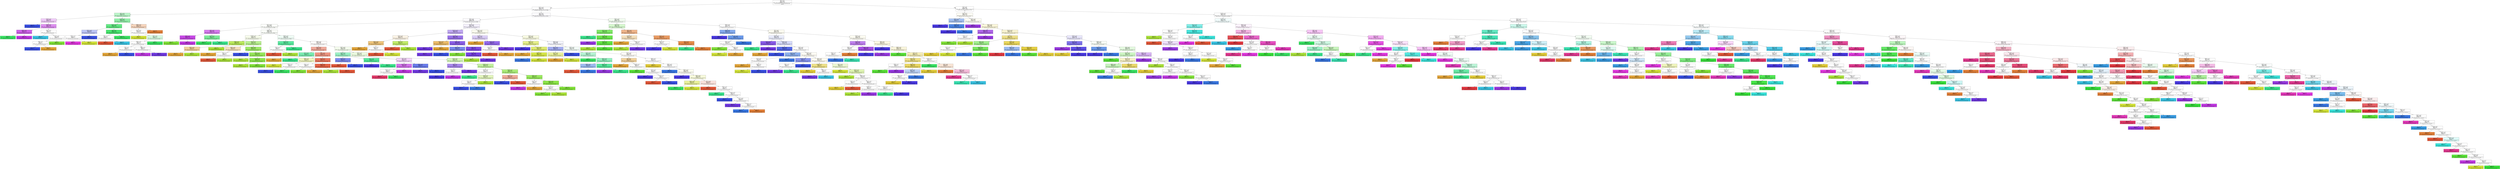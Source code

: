 digraph Tree {
node [shape=box, style="filled", color="black"] ;
0 [label="X[47] <= 0.5\ngini = 0.961\nsamples = 1197\nvalue = [52, 43, 52, 40, 38, 39, 52, 44, 52, 52, 52, 52\n52, 52, 52, 49, 47, 52, 43, 39, 40, 39, 43, 38\n39, 44]", fillcolor="#ffffff"] ;
1 [label="X[207] <= 0.5\ngini = 0.934\nsamples = 511\nvalue = [23, 38, 21, 32, 30, 31, 29, 0, 43, 40, 2, 0, 4\n0, 26, 46, 21, 48, 13, 32, 1, 0, 2, 1, 0, 28]", fillcolor="#fefeff"] ;
0 -> 1 [labeldistance=2.5, labelangle=45, headlabel="True"] ;
2 [label="X[57] <= 0.5\ngini = 0.742\nsamples = 67\nvalue = [6, 2, 0, 3, 0, 1, 0, 0, 30, 0, 0, 0, 2, 0\n0, 9, 0, 1, 0, 11, 1, 0, 0, 0, 0, 1]", fillcolor="#bcf6ca"] ;
1 -> 2 ;
3 [label="X[136] <= 0.5\ngini = 0.676\nsamples = 21\nvalue = [0, 1, 0, 0, 0, 1, 0, 0, 2, 0, 0, 0, 1, 0\n0, 6, 0, 0, 0, 10, 0, 0, 0, 0, 0, 0]", fillcolor="#efcaf8"] ;
2 -> 3 ;
4 [label="gini = 0.0\nsamples = 5\nvalue = [0, 0, 0, 0, 0, 0, 0, 0, 0, 0, 0, 0, 0, 0\n0, 5, 0, 0, 0, 0, 0, 0, 0, 0, 0, 0]", fillcolor="#3950e5"] ;
3 -> 4 ;
5 [label="X[368] <= 0.5\ngini = 0.578\nsamples = 16\nvalue = [0, 1, 0, 0, 0, 1, 0, 0, 2, 0, 0, 0, 1, 0\n0, 1, 0, 0, 0, 10, 0, 0, 0, 0, 0, 0]", fillcolor="#dd8ef0"] ;
3 -> 5 ;
6 [label="X[999] <= 0.5\ngini = 0.278\nsamples = 12\nvalue = [0, 0, 0, 0, 0, 0, 0, 0, 2, 0, 0, 0, 0, 0\n0, 0, 0, 0, 0, 10, 0, 0, 0, 0, 0, 0]", fillcolor="#cf61ea"] ;
5 -> 6 ;
7 [label="gini = 0.0\nsamples = 2\nvalue = [0, 0, 0, 0, 0, 0, 0, 0, 2, 0, 0, 0, 0, 0\n0, 0, 0, 0, 0, 0, 0, 0, 0, 0, 0, 0]", fillcolor="#39e564"] ;
6 -> 7 ;
8 [label="gini = 0.0\nsamples = 10\nvalue = [0, 0, 0, 0, 0, 0, 0, 0, 0, 0, 0, 0, 0, 0\n0, 0, 0, 0, 0, 10, 0, 0, 0, 0, 0, 0]", fillcolor="#c339e5"] ;
6 -> 8 ;
9 [label="X[361] <= 0.5\ngini = 0.75\nsamples = 4\nvalue = [0, 1, 0, 0, 0, 1, 0, 0, 0, 0, 0, 0, 1, 0\n0, 1, 0, 0, 0, 0, 0, 0, 0, 0, 0, 0]", fillcolor="#ffffff"] ;
5 -> 9 ;
10 [label="gini = 0.0\nsamples = 1\nvalue = [0, 0, 0, 0, 0, 0, 0, 0, 0, 0, 0, 0, 1, 0\n0, 0, 0, 0, 0, 0, 0, 0, 0, 0, 0, 0]", fillcolor="#39c5e5"] ;
9 -> 10 ;
11 [label="X[155] <= 0.5\ngini = 0.667\nsamples = 3\nvalue = [0, 1, 0, 0, 0, 1, 0, 0, 0, 0, 0, 0, 0, 0\n0, 1, 0, 0, 0, 0, 0, 0, 0, 0, 0, 0]", fillcolor="#ffffff"] ;
9 -> 11 ;
12 [label="X[88] <= 0.5\ngini = 0.5\nsamples = 2\nvalue = [0, 1, 0, 0, 0, 0, 0, 0, 0, 0, 0, 0, 0, 0\n0, 1, 0, 0, 0, 0, 0, 0, 0, 0, 0, 0]", fillcolor="#ffffff"] ;
11 -> 12 ;
13 [label="gini = 0.0\nsamples = 1\nvalue = [0, 0, 0, 0, 0, 0, 0, 0, 0, 0, 0, 0, 0, 0\n0, 1, 0, 0, 0, 0, 0, 0, 0, 0, 0, 0]", fillcolor="#3950e5"] ;
12 -> 13 ;
14 [label="gini = 0.0\nsamples = 1\nvalue = [0, 1, 0, 0, 0, 0, 0, 0, 0, 0, 0, 0, 0, 0\n0, 0, 0, 0, 0, 0, 0, 0, 0, 0, 0, 0]", fillcolor="#e5a639"] ;
12 -> 14 ;
15 [label="gini = 0.0\nsamples = 1\nvalue = [0, 0, 0, 0, 0, 1, 0, 0, 0, 0, 0, 0, 0, 0\n0, 0, 0, 0, 0, 0, 0, 0, 0, 0, 0, 0]", fillcolor="#83e539"] ;
11 -> 15 ;
16 [label="X[1009] <= 0.5\ngini = 0.601\nsamples = 46\nvalue = [6, 1, 0, 3, 0, 0, 0, 0, 28, 0, 0, 0, 1, 0\n0, 3, 0, 1, 0, 1, 1, 0, 0, 0, 0, 1]", fillcolor="#92f1aa"] ;
2 -> 16 ;
17 [label="X[184] <= 0.5\ngini = 0.332\nsamples = 32\nvalue = [0, 0, 0, 1, 0, 0, 0, 0, 26, 0, 0, 0, 1, 0\n0, 2, 0, 0, 0, 0, 1, 0, 0, 0, 0, 1]", fillcolor="#61ea83"] ;
16 -> 17 ;
18 [label="X[761] <= 0.5\ngini = 0.625\nsamples = 4\nvalue = [0, 0, 0, 1, 0, 0, 0, 0, 0, 0, 0, 0, 0, 0\n0, 2, 0, 0, 0, 0, 1, 0, 0, 0, 0, 0]", fillcolor="#bdc5f6"] ;
17 -> 18 ;
19 [label="X[916] <= 0.5\ngini = 0.5\nsamples = 2\nvalue = [0, 0, 0, 1, 0, 0, 0, 0, 0, 0, 0, 0, 0, 0\n0, 0, 0, 0, 0, 0, 1, 0, 0, 0, 0, 0]", fillcolor="#ffffff"] ;
18 -> 19 ;
20 [label="gini = 0.0\nsamples = 1\nvalue = [0, 0, 0, 0, 0, 0, 0, 0, 0, 0, 0, 0, 0, 0\n0, 0, 0, 0, 0, 0, 1, 0, 0, 0, 0, 0]", fillcolor="#e539e2"] ;
19 -> 20 ;
21 [label="gini = 0.0\nsamples = 1\nvalue = [0, 0, 0, 1, 0, 0, 0, 0, 0, 0, 0, 0, 0, 0\n0, 0, 0, 0, 0, 0, 0, 0, 0, 0, 0, 0]", fillcolor="#d4e539"] ;
19 -> 21 ;
22 [label="gini = 0.0\nsamples = 2\nvalue = [0, 0, 0, 0, 0, 0, 0, 0, 0, 0, 0, 0, 0, 0\n0, 2, 0, 0, 0, 0, 0, 0, 0, 0, 0, 0]", fillcolor="#3950e5"] ;
18 -> 22 ;
23 [label="X[99] <= 0.5\ngini = 0.135\nsamples = 28\nvalue = [0, 0, 0, 0, 0, 0, 0, 0, 26, 0, 0, 0, 1, 0\n0, 0, 0, 0, 0, 0, 0, 0, 0, 0, 0, 1]", fillcolor="#48e76f"] ;
17 -> 23 ;
24 [label="X[68] <= 0.5\ngini = 0.5\nsamples = 2\nvalue = [0, 0, 0, 0, 0, 0, 0, 0, 0, 0, 0, 0, 1, 0\n0, 0, 0, 0, 0, 0, 0, 0, 0, 0, 0, 1]", fillcolor="#ffffff"] ;
23 -> 24 ;
25 [label="gini = 0.0\nsamples = 1\nvalue = [0, 0, 0, 0, 0, 0, 0, 0, 0, 0, 0, 0, 0, 0\n0, 0, 0, 0, 0, 0, 0, 0, 0, 0, 0, 1]", fillcolor="#e55839"] ;
24 -> 25 ;
26 [label="gini = 0.0\nsamples = 1\nvalue = [0, 0, 0, 0, 0, 0, 0, 0, 0, 0, 0, 0, 1, 0\n0, 0, 0, 0, 0, 0, 0, 0, 0, 0, 0, 0]", fillcolor="#39c5e5"] ;
24 -> 26 ;
27 [label="gini = 0.0\nsamples = 26\nvalue = [0, 0, 0, 0, 0, 0, 0, 0, 26, 0, 0, 0, 0, 0\n0, 0, 0, 0, 0, 0, 0, 0, 0, 0, 0, 0]", fillcolor="#39e564"] ;
23 -> 27 ;
28 [label="X[399] <= 0.5\ngini = 0.755\nsamples = 14\nvalue = [6, 1, 0, 2, 0, 0, 0, 0, 2, 0, 0, 0, 0, 0\n0, 1, 0, 1, 0, 1, 0, 0, 0, 0, 0, 0]", fillcolor="#f6d5bd"] ;
16 -> 28 ;
29 [label="X[702] <= 0.5\ngini = 0.812\nsamples = 8\nvalue = [0, 1, 0, 2, 0, 0, 0, 0, 2, 0, 0, 0, 0, 0\n0, 1, 0, 1, 0, 1, 0, 0, 0, 0, 0, 0]", fillcolor="#ffffff"] ;
28 -> 29 ;
30 [label="gini = 0.0\nsamples = 2\nvalue = [0, 0, 0, 2, 0, 0, 0, 0, 0, 0, 0, 0, 0, 0\n0, 0, 0, 0, 0, 0, 0, 0, 0, 0, 0, 0]", fillcolor="#d4e539"] ;
29 -> 30 ;
31 [label="X[54] <= 0.5\ngini = 0.778\nsamples = 6\nvalue = [0, 1, 0, 0, 0, 0, 0, 0, 2, 0, 0, 0, 0, 0\n0, 1, 0, 1, 0, 1, 0, 0, 0, 0, 0, 0]", fillcolor="#d7fae0"] ;
29 -> 31 ;
32 [label="X[940] <= 0.5\ngini = 0.75\nsamples = 4\nvalue = [0, 1, 0, 0, 0, 0, 0, 0, 0, 0, 0, 0, 0, 0\n0, 1, 0, 1, 0, 1, 0, 0, 0, 0, 0, 0]", fillcolor="#ffffff"] ;
31 -> 32 ;
33 [label="X[76] <= 0.5\ngini = 0.5\nsamples = 2\nvalue = [0, 1, 0, 0, 0, 0, 0, 0, 0, 0, 0, 0, 0, 0\n0, 1, 0, 0, 0, 0, 0, 0, 0, 0, 0, 0]", fillcolor="#ffffff"] ;
32 -> 33 ;
34 [label="gini = 0.0\nsamples = 1\nvalue = [0, 1, 0, 0, 0, 0, 0, 0, 0, 0, 0, 0, 0, 0\n0, 0, 0, 0, 0, 0, 0, 0, 0, 0, 0, 0]", fillcolor="#e5a639"] ;
33 -> 34 ;
35 [label="gini = 0.0\nsamples = 1\nvalue = [0, 0, 0, 0, 0, 0, 0, 0, 0, 0, 0, 0, 0, 0\n0, 1, 0, 0, 0, 0, 0, 0, 0, 0, 0, 0]", fillcolor="#3950e5"] ;
33 -> 35 ;
36 [label="X[880] <= 0.5\ngini = 0.5\nsamples = 2\nvalue = [0, 0, 0, 0, 0, 0, 0, 0, 0, 0, 0, 0, 0, 0\n0, 0, 0, 1, 0, 1, 0, 0, 0, 0, 0, 0]", fillcolor="#ffffff"] ;
32 -> 36 ;
37 [label="gini = 0.0\nsamples = 1\nvalue = [0, 0, 0, 0, 0, 0, 0, 0, 0, 0, 0, 0, 0, 0\n0, 0, 0, 0, 0, 1, 0, 0, 0, 0, 0, 0]", fillcolor="#c339e5"] ;
36 -> 37 ;
38 [label="gini = 0.0\nsamples = 1\nvalue = [0, 0, 0, 0, 0, 0, 0, 0, 0, 0, 0, 0, 0, 0\n0, 0, 0, 1, 0, 0, 0, 0, 0, 0, 0, 0]", fillcolor="#7239e5"] ;
36 -> 38 ;
39 [label="gini = 0.0\nsamples = 2\nvalue = [0, 0, 0, 0, 0, 0, 0, 0, 2, 0, 0, 0, 0, 0\n0, 0, 0, 0, 0, 0, 0, 0, 0, 0, 0, 0]", fillcolor="#39e564"] ;
31 -> 39 ;
40 [label="gini = 0.0\nsamples = 6\nvalue = [6, 0, 0, 0, 0, 0, 0, 0, 0, 0, 0, 0, 0, 0\n0, 0, 0, 0, 0, 0, 0, 0, 0, 0, 0, 0]", fillcolor="#e58139"] ;
28 -> 40 ;
41 [label="X[42] <= 0.5\ngini = 0.932\nsamples = 444\nvalue = [17, 36, 21, 29, 30, 30, 29, 0, 13, 40, 2, 0, 2\n0, 26, 37, 21, 47, 13, 21, 0, 0, 2, 1, 0, 27]", fillcolor="#fdfcff"] ;
1 -> 41 ;
42 [label="X[55] <= 0.5\ngini = 0.908\nsamples = 285\nvalue = [1, 31, 3, 24, 24, 29, 1, 0, 10, 33, 0, 0, 0\n0, 8, 25, 9, 38, 1, 21, 0, 0, 0, 1, 0, 26]", fillcolor="#fcfbfe"] ;
41 -> 42 ;
43 [label="X[177] <= 0.5\ngini = 0.869\nsamples = 146\nvalue = [0, 7, 0, 2, 19, 28, 0, 0, 5, 25, 0, 0, 0, 0\n1, 11, 2, 5, 0, 21, 0, 0, 0, 1, 0, 19]", fillcolor="#fcfefa"] ;
42 -> 43 ;
44 [label="X[38] <= 0.5\ngini = 0.444\nsamples = 18\nvalue = [0, 0, 0, 0, 0, 1, 0, 0, 3, 1, 0, 0, 0, 0\n0, 0, 0, 0, 0, 13, 0, 0, 0, 0, 0, 0]", fillcolor="#d77bee"] ;
43 -> 44 ;
45 [label="X[599] <= 0.5\ngini = 0.133\nsamples = 14\nvalue = [0, 0, 0, 0, 0, 1, 0, 0, 0, 0, 0, 0, 0, 0\n0, 0, 0, 0, 0, 13, 0, 0, 0, 0, 0, 0]", fillcolor="#c848e7"] ;
44 -> 45 ;
46 [label="gini = 0.0\nsamples = 1\nvalue = [0, 0, 0, 0, 0, 1, 0, 0, 0, 0, 0, 0, 0, 0\n0, 0, 0, 0, 0, 0, 0, 0, 0, 0, 0, 0]", fillcolor="#83e539"] ;
45 -> 46 ;
47 [label="gini = 0.0\nsamples = 13\nvalue = [0, 0, 0, 0, 0, 0, 0, 0, 0, 0, 0, 0, 0, 0\n0, 0, 0, 0, 0, 13, 0, 0, 0, 0, 0, 0]", fillcolor="#c339e5"] ;
45 -> 47 ;
48 [label="X[401] <= 0.5\ngini = 0.375\nsamples = 4\nvalue = [0, 0, 0, 0, 0, 0, 0, 0, 3, 1, 0, 0, 0, 0\n0, 0, 0, 0, 0, 0, 0, 0, 0, 0, 0, 0]", fillcolor="#7bee98"] ;
44 -> 48 ;
49 [label="gini = 0.0\nsamples = 3\nvalue = [0, 0, 0, 0, 0, 0, 0, 0, 3, 0, 0, 0, 0, 0\n0, 0, 0, 0, 0, 0, 0, 0, 0, 0, 0, 0]", fillcolor="#39e564"] ;
48 -> 49 ;
50 [label="gini = 0.0\nsamples = 1\nvalue = [0, 0, 0, 0, 0, 0, 0, 0, 0, 1, 0, 0, 0, 0\n0, 0, 0, 0, 0, 0, 0, 0, 0, 0, 0, 0]", fillcolor="#39e58c"] ;
48 -> 50 ;
51 [label="X[488] <= 0.5\ngini = 0.86\nsamples = 128\nvalue = [0, 7, 0, 2, 19, 27, 0, 0, 2, 24, 0, 0, 0, 0\n1, 11, 2, 5, 0, 8, 0, 0, 0, 1, 0, 19]", fillcolor="#fbfef9"] ;
43 -> 51 ;
52 [label="X[1006] <= 0.5\ngini = 0.65\nsamples = 32\nvalue = [0, 4, 0, 0, 14, 12, 0, 0, 0, 0, 0, 0, 0, 0\n0, 1, 0, 0, 0, 0, 0, 0, 0, 0, 0, 1]", fillcolor="#f7fceb"] ;
51 -> 52 ;
53 [label="X[580] <= 0.5\ngini = 0.26\nsamples = 13\nvalue = [0, 2, 0, 0, 11, 0, 0, 0, 0, 0, 0, 0, 0, 0\n0, 0, 0, 0, 0, 0, 0, 0, 0, 0, 0, 0]", fillcolor="#bbea5d"] ;
52 -> 53 ;
54 [label="X[552] <= 0.5\ngini = 0.444\nsamples = 3\nvalue = [0, 2, 0, 0, 1, 0, 0, 0, 0, 0, 0, 0, 0, 0\n0, 0, 0, 0, 0, 0, 0, 0, 0, 0, 0, 0]", fillcolor="#f2d29c"] ;
53 -> 54 ;
55 [label="gini = 0.0\nsamples = 2\nvalue = [0, 2, 0, 0, 0, 0, 0, 0, 0, 0, 0, 0, 0, 0\n0, 0, 0, 0, 0, 0, 0, 0, 0, 0, 0, 0]", fillcolor="#e5a639"] ;
54 -> 55 ;
56 [label="gini = 0.0\nsamples = 1\nvalue = [0, 0, 0, 0, 1, 0, 0, 0, 0, 0, 0, 0, 0, 0\n0, 0, 0, 0, 0, 0, 0, 0, 0, 0, 0, 0]", fillcolor="#ace539"] ;
54 -> 56 ;
57 [label="gini = 0.0\nsamples = 10\nvalue = [0, 0, 0, 0, 10, 0, 0, 0, 0, 0, 0, 0, 0, 0\n0, 0, 0, 0, 0, 0, 0, 0, 0, 0, 0, 0]", fillcolor="#ace539"] ;
53 -> 57 ;
58 [label="X[974] <= 0.5\ngini = 0.56\nsamples = 19\nvalue = [0, 2, 0, 0, 3, 12, 0, 0, 0, 0, 0, 0, 0, 0\n0, 1, 0, 0, 0, 0, 0, 0, 0, 0, 0, 1]", fillcolor="#b9f090"] ;
52 -> 58 ;
59 [label="X[633] <= 0.5\ngini = 0.625\nsamples = 4\nvalue = [0, 2, 0, 0, 1, 0, 0, 0, 0, 0, 0, 0, 0, 0\n0, 0, 0, 0, 0, 0, 0, 0, 0, 0, 0, 1]", fillcolor="#f6e1bd"] ;
58 -> 59 ;
60 [label="gini = 0.0\nsamples = 2\nvalue = [0, 2, 0, 0, 0, 0, 0, 0, 0, 0, 0, 0, 0, 0\n0, 0, 0, 0, 0, 0, 0, 0, 0, 0, 0, 0]", fillcolor="#e5a639"] ;
59 -> 60 ;
61 [label="X[839] <= 0.5\ngini = 0.5\nsamples = 2\nvalue = [0, 0, 0, 0, 1, 0, 0, 0, 0, 0, 0, 0, 0, 0\n0, 0, 0, 0, 0, 0, 0, 0, 0, 0, 0, 1]", fillcolor="#ffffff"] ;
59 -> 61 ;
62 [label="gini = 0.0\nsamples = 1\nvalue = [0, 0, 0, 0, 0, 0, 0, 0, 0, 0, 0, 0, 0, 0\n0, 0, 0, 0, 0, 0, 0, 0, 0, 0, 0, 1]", fillcolor="#e55839"] ;
61 -> 62 ;
63 [label="gini = 0.0\nsamples = 1\nvalue = [0, 0, 0, 0, 1, 0, 0, 0, 0, 0, 0, 0, 0, 0\n0, 0, 0, 0, 0, 0, 0, 0, 0, 0, 0, 0]", fillcolor="#ace539"] ;
61 -> 63 ;
64 [label="X[403] <= 0.5\ngini = 0.338\nsamples = 15\nvalue = [0, 0, 0, 0, 2, 12, 0, 0, 0, 0, 0, 0, 0, 0\n0, 1, 0, 0, 0, 0, 0, 0, 0, 0, 0, 0]", fillcolor="#a0eb67"] ;
58 -> 64 ;
65 [label="gini = 0.0\nsamples = 1\nvalue = [0, 0, 0, 0, 0, 0, 0, 0, 0, 0, 0, 0, 0, 0\n0, 1, 0, 0, 0, 0, 0, 0, 0, 0, 0, 0]", fillcolor="#3950e5"] ;
64 -> 65 ;
66 [label="X[1012] <= 0.5\ngini = 0.245\nsamples = 14\nvalue = [0, 0, 0, 0, 2, 12, 0, 0, 0, 0, 0, 0, 0, 0\n0, 0, 0, 0, 0, 0, 0, 0, 0, 0, 0, 0]", fillcolor="#98e95a"] ;
64 -> 66 ;
67 [label="gini = 0.0\nsamples = 1\nvalue = [0, 0, 0, 0, 1, 0, 0, 0, 0, 0, 0, 0, 0, 0\n0, 0, 0, 0, 0, 0, 0, 0, 0, 0, 0, 0]", fillcolor="#ace539"] ;
66 -> 67 ;
68 [label="X[1016] <= 0.5\ngini = 0.142\nsamples = 13\nvalue = [0, 0, 0, 0, 1, 12, 0, 0, 0, 0, 0, 0, 0, 0\n0, 0, 0, 0, 0, 0, 0, 0, 0, 0, 0, 0]", fillcolor="#8de749"] ;
66 -> 68 ;
69 [label="gini = 0.0\nsamples = 1\nvalue = [0, 0, 0, 0, 1, 0, 0, 0, 0, 0, 0, 0, 0, 0\n0, 0, 0, 0, 0, 0, 0, 0, 0, 0, 0, 0]", fillcolor="#ace539"] ;
68 -> 69 ;
70 [label="gini = 0.0\nsamples = 12\nvalue = [0, 0, 0, 0, 0, 12, 0, 0, 0, 0, 0, 0, 0, 0\n0, 0, 0, 0, 0, 0, 0, 0, 0, 0, 0, 0]", fillcolor="#83e539"] ;
68 -> 70 ;
71 [label="X[536] <= 0.5\ngini = 0.852\nsamples = 96\nvalue = [0, 3, 0, 2, 5, 15, 0, 0, 2, 24, 0, 0, 0, 0\n1, 10, 2, 5, 0, 8, 0, 0, 0, 1, 0, 18]", fillcolor="#f0fdf6"] ;
51 -> 71 ;
72 [label="X[742] <= 0.5\ngini = 0.272\nsamples = 13\nvalue = [0, 0, 0, 0, 1, 0, 0, 0, 0, 11, 0, 0, 0, 0\n0, 0, 0, 0, 0, 0, 0, 0, 0, 0, 0, 1]", fillcolor="#5ae99f"] ;
71 -> 72 ;
73 [label="X[126] <= 0.5\ngini = 0.5\nsamples = 2\nvalue = [0, 0, 0, 0, 1, 0, 0, 0, 0, 0, 0, 0, 0, 0\n0, 0, 0, 0, 0, 0, 0, 0, 0, 0, 0, 1]", fillcolor="#ffffff"] ;
72 -> 73 ;
74 [label="gini = 0.0\nsamples = 1\nvalue = [0, 0, 0, 0, 0, 0, 0, 0, 0, 0, 0, 0, 0, 0\n0, 0, 0, 0, 0, 0, 0, 0, 0, 0, 0, 1]", fillcolor="#e55839"] ;
73 -> 74 ;
75 [label="gini = 0.0\nsamples = 1\nvalue = [0, 0, 0, 0, 1, 0, 0, 0, 0, 0, 0, 0, 0, 0\n0, 0, 0, 0, 0, 0, 0, 0, 0, 0, 0, 0]", fillcolor="#ace539"] ;
73 -> 75 ;
76 [label="gini = 0.0\nsamples = 11\nvalue = [0, 0, 0, 0, 0, 0, 0, 0, 0, 11, 0, 0, 0, 0\n0, 0, 0, 0, 0, 0, 0, 0, 0, 0, 0, 0]", fillcolor="#39e58c"] ;
72 -> 76 ;
77 [label="X[999] <= 0.5\ngini = 0.868\nsamples = 83\nvalue = [0, 3, 0, 2, 4, 15, 0, 0, 2, 13, 0, 0, 0, 0\n1, 10, 2, 5, 0, 8, 0, 0, 0, 1, 0, 17]", fillcolor="#fefaf9"] ;
71 -> 77 ;
78 [label="X[782] <= 0.5\ngini = 0.653\nsamples = 25\nvalue = [0, 2, 0, 2, 1, 1, 0, 0, 1, 3, 0, 0, 0, 0\n0, 1, 0, 0, 0, 0, 0, 0, 0, 0, 0, 14]", fillcolor="#f2ab9c"] ;
77 -> 78 ;
79 [label="X[77] <= 0.5\ngini = 0.375\nsamples = 4\nvalue = [0, 1, 0, 0, 0, 0, 0, 0, 0, 3, 0, 0, 0, 0\n0, 0, 0, 0, 0, 0, 0, 0, 0, 0, 0, 0]", fillcolor="#7beeb2"] ;
78 -> 79 ;
80 [label="gini = 0.0\nsamples = 1\nvalue = [0, 1, 0, 0, 0, 0, 0, 0, 0, 0, 0, 0, 0, 0\n0, 0, 0, 0, 0, 0, 0, 0, 0, 0, 0, 0]", fillcolor="#e5a639"] ;
79 -> 80 ;
81 [label="gini = 0.0\nsamples = 3\nvalue = [0, 0, 0, 0, 0, 0, 0, 0, 0, 3, 0, 0, 0, 0\n0, 0, 0, 0, 0, 0, 0, 0, 0, 0, 0, 0]", fillcolor="#39e58c"] ;
79 -> 81 ;
82 [label="X[67] <= 0.5\ngini = 0.535\nsamples = 21\nvalue = [0, 1, 0, 2, 1, 1, 0, 0, 1, 0, 0, 0, 0, 0\n0, 1, 0, 0, 0, 0, 0, 0, 0, 0, 0, 14]", fillcolor="#ef9682"] ;
78 -> 82 ;
83 [label="X[898] <= 0.5\ngini = 0.625\nsamples = 4\nvalue = [0, 0, 0, 2, 0, 0, 0, 0, 1, 0, 0, 0, 0, 0\n0, 1, 0, 0, 0, 0, 0, 0, 0, 0, 0, 0]", fillcolor="#f1f6bd"] ;
82 -> 83 ;
84 [label="gini = 0.0\nsamples = 2\nvalue = [0, 0, 0, 2, 0, 0, 0, 0, 0, 0, 0, 0, 0, 0\n0, 0, 0, 0, 0, 0, 0, 0, 0, 0, 0, 0]", fillcolor="#d4e539"] ;
83 -> 84 ;
85 [label="X[935] <= 0.5\ngini = 0.5\nsamples = 2\nvalue = [0, 0, 0, 0, 0, 0, 0, 0, 1, 0, 0, 0, 0, 0\n0, 1, 0, 0, 0, 0, 0, 0, 0, 0, 0, 0]", fillcolor="#ffffff"] ;
83 -> 85 ;
86 [label="gini = 0.0\nsamples = 1\nvalue = [0, 0, 0, 0, 0, 0, 0, 0, 0, 0, 0, 0, 0, 0\n0, 1, 0, 0, 0, 0, 0, 0, 0, 0, 0, 0]", fillcolor="#3950e5"] ;
85 -> 86 ;
87 [label="gini = 0.0\nsamples = 1\nvalue = [0, 0, 0, 0, 0, 0, 0, 0, 1, 0, 0, 0, 0, 0\n0, 0, 0, 0, 0, 0, 0, 0, 0, 0, 0, 0]", fillcolor="#39e564"] ;
85 -> 87 ;
88 [label="X[315] <= 0.5\ngini = 0.311\nsamples = 17\nvalue = [0, 1, 0, 0, 1, 1, 0, 0, 0, 0, 0, 0, 0, 0\n0, 0, 0, 0, 0, 0, 0, 0, 0, 0, 0, 14]", fillcolor="#ea775e"] ;
82 -> 88 ;
89 [label="X[555] <= 0.5\ngini = 0.5\nsamples = 2\nvalue = [0, 1, 0, 0, 0, 1, 0, 0, 0, 0, 0, 0, 0, 0\n0, 0, 0, 0, 0, 0, 0, 0, 0, 0, 0, 0]", fillcolor="#ffffff"] ;
88 -> 89 ;
90 [label="gini = 0.0\nsamples = 1\nvalue = [0, 0, 0, 0, 0, 1, 0, 0, 0, 0, 0, 0, 0, 0\n0, 0, 0, 0, 0, 0, 0, 0, 0, 0, 0, 0]", fillcolor="#83e539"] ;
89 -> 90 ;
91 [label="gini = 0.0\nsamples = 1\nvalue = [0, 1, 0, 0, 0, 0, 0, 0, 0, 0, 0, 0, 0, 0\n0, 0, 0, 0, 0, 0, 0, 0, 0, 0, 0, 0]", fillcolor="#e5a639"] ;
89 -> 91 ;
92 [label="X[503] <= 0.5\ngini = 0.124\nsamples = 15\nvalue = [0, 0, 0, 0, 1, 0, 0, 0, 0, 0, 0, 0, 0, 0\n0, 0, 0, 0, 0, 0, 0, 0, 0, 0, 0, 14]", fillcolor="#e76447"] ;
88 -> 92 ;
93 [label="gini = 0.0\nsamples = 1\nvalue = [0, 0, 0, 0, 1, 0, 0, 0, 0, 0, 0, 0, 0, 0\n0, 0, 0, 0, 0, 0, 0, 0, 0, 0, 0, 0]", fillcolor="#ace539"] ;
92 -> 93 ;
94 [label="gini = 0.0\nsamples = 14\nvalue = [0, 0, 0, 0, 0, 0, 0, 0, 0, 0, 0, 0, 0, 0\n0, 0, 0, 0, 0, 0, 0, 0, 0, 0, 0, 14]", fillcolor="#e55839"] ;
92 -> 94 ;
95 [label="X[977] <= 0.5\ngini = 0.854\nsamples = 58\nvalue = [0, 1, 0, 0, 3, 14, 0, 0, 1, 10, 0, 0, 0, 0\n1, 9, 2, 5, 0, 8, 0, 0, 0, 1, 0, 3]", fillcolor="#f5fdee"] ;
77 -> 95 ;
96 [label="X[465] <= 0.5\ngini = 0.556\nsamples = 13\nvalue = [0, 0, 0, 0, 0, 0, 0, 0, 0, 8, 0, 0, 0, 0\n0, 3, 1, 0, 0, 0, 0, 0, 0, 0, 0, 1]", fillcolor="#9cf2c6"] ;
95 -> 96 ;
97 [label="X[929] <= 0.5\ngini = 0.375\nsamples = 4\nvalue = [0, 0, 0, 0, 0, 0, 0, 0, 0, 0, 0, 0, 0, 0\n0, 3, 0, 0, 0, 0, 0, 0, 0, 0, 0, 1]", fillcolor="#7b8aee"] ;
96 -> 97 ;
98 [label="gini = 0.0\nsamples = 1\nvalue = [0, 0, 0, 0, 0, 0, 0, 0, 0, 0, 0, 0, 0, 0\n0, 0, 0, 0, 0, 0, 0, 0, 0, 0, 0, 1]", fillcolor="#e55839"] ;
97 -> 98 ;
99 [label="gini = 0.0\nsamples = 3\nvalue = [0, 0, 0, 0, 0, 0, 0, 0, 0, 0, 0, 0, 0, 0\n0, 3, 0, 0, 0, 0, 0, 0, 0, 0, 0, 0]", fillcolor="#3950e5"] ;
97 -> 99 ;
100 [label="X[251] <= 0.5\ngini = 0.198\nsamples = 9\nvalue = [0, 0, 0, 0, 0, 0, 0, 0, 0, 8, 0, 0, 0, 0\n0, 0, 1, 0, 0, 0, 0, 0, 0, 0, 0, 0]", fillcolor="#52e89a"] ;
96 -> 100 ;
101 [label="gini = 0.0\nsamples = 1\nvalue = [0, 0, 0, 0, 0, 0, 0, 0, 0, 0, 0, 0, 0, 0\n0, 0, 1, 0, 0, 0, 0, 0, 0, 0, 0, 0]", fillcolor="#4a39e5"] ;
100 -> 101 ;
102 [label="gini = 0.0\nsamples = 8\nvalue = [0, 0, 0, 0, 0, 0, 0, 0, 0, 8, 0, 0, 0, 0\n0, 0, 0, 0, 0, 0, 0, 0, 0, 0, 0, 0]", fillcolor="#39e58c"] ;
100 -> 102 ;
103 [label="X[205] <= 0.5\ngini = 0.831\nsamples = 45\nvalue = [0, 1, 0, 0, 3, 14, 0, 0, 1, 2, 0, 0, 0, 0\n1, 6, 1, 5, 0, 8, 0, 0, 0, 1, 0, 2]", fillcolor="#ebfbdf"] ;
95 -> 103 ;
104 [label="X[57] <= 0.5\ngini = 0.675\nsamples = 13\nvalue = [0, 0, 0, 0, 0, 0, 0, 0, 1, 0, 0, 0, 0, 0\n0, 4, 0, 1, 0, 6, 0, 0, 0, 1, 0, 0]", fillcolor="#f2d3f9"] ;
103 -> 104 ;
105 [label="X[1013] <= 0.5\ngini = 0.406\nsamples = 8\nvalue = [0, 0, 0, 0, 0, 0, 0, 0, 1, 0, 0, 0, 0, 0\n0, 0, 0, 0, 0, 6, 0, 0, 0, 1, 0, 0]", fillcolor="#d472ec"] ;
104 -> 105 ;
106 [label="X[618] <= 0.5\ngini = 0.5\nsamples = 2\nvalue = [0, 0, 0, 0, 0, 0, 0, 0, 1, 0, 0, 0, 0, 0\n0, 0, 0, 0, 0, 0, 0, 0, 0, 1, 0, 0]", fillcolor="#ffffff"] ;
105 -> 106 ;
107 [label="gini = 0.0\nsamples = 1\nvalue = [0, 0, 0, 0, 0, 0, 0, 0, 0, 0, 0, 0, 0, 0\n0, 0, 0, 0, 0, 0, 0, 0, 0, 1, 0, 0]", fillcolor="#e5396a"] ;
106 -> 107 ;
108 [label="gini = 0.0\nsamples = 1\nvalue = [0, 0, 0, 0, 0, 0, 0, 0, 1, 0, 0, 0, 0, 0\n0, 0, 0, 0, 0, 0, 0, 0, 0, 0, 0, 0]", fillcolor="#39e564"] ;
106 -> 108 ;
109 [label="gini = 0.0\nsamples = 6\nvalue = [0, 0, 0, 0, 0, 0, 0, 0, 0, 0, 0, 0, 0, 0\n0, 0, 0, 0, 0, 6, 0, 0, 0, 0, 0, 0]", fillcolor="#c339e5"] ;
105 -> 109 ;
110 [label="X[792] <= 0.5\ngini = 0.32\nsamples = 5\nvalue = [0, 0, 0, 0, 0, 0, 0, 0, 0, 0, 0, 0, 0, 0\n0, 4, 0, 1, 0, 0, 0, 0, 0, 0, 0, 0]", fillcolor="#6a7cec"] ;
104 -> 110 ;
111 [label="gini = 0.0\nsamples = 1\nvalue = [0, 0, 0, 0, 0, 0, 0, 0, 0, 0, 0, 0, 0, 0\n0, 0, 0, 1, 0, 0, 0, 0, 0, 0, 0, 0]", fillcolor="#7239e5"] ;
110 -> 111 ;
112 [label="gini = 0.0\nsamples = 4\nvalue = [0, 0, 0, 0, 0, 0, 0, 0, 0, 0, 0, 0, 0, 0\n0, 4, 0, 0, 0, 0, 0, 0, 0, 0, 0, 0]", fillcolor="#3950e5"] ;
110 -> 112 ;
113 [label="X[756] <= 0.5\ngini = 0.766\nsamples = 32\nvalue = [0, 1, 0, 0, 3, 14, 0, 0, 0, 2, 0, 0, 0, 0\n1, 2, 1, 4, 0, 2, 0, 0, 0, 0, 0, 2]", fillcolor="#d3f6b8"] ;
103 -> 113 ;
114 [label="X[82] <= 0.5\ngini = 0.5\nsamples = 6\nvalue = [0, 0, 0, 0, 0, 0, 0, 0, 0, 0, 0, 0, 0, 0\n0, 0, 1, 4, 0, 1, 0, 0, 0, 0, 0, 0]", fillcolor="#aa88ef"] ;
113 -> 114 ;
115 [label="X[316] <= 0.5\ngini = 0.5\nsamples = 2\nvalue = [0, 0, 0, 0, 0, 0, 0, 0, 0, 0, 0, 0, 0, 0\n0, 0, 1, 0, 0, 1, 0, 0, 0, 0, 0, 0]", fillcolor="#ffffff"] ;
114 -> 115 ;
116 [label="gini = 0.0\nsamples = 1\nvalue = [0, 0, 0, 0, 0, 0, 0, 0, 0, 0, 0, 0, 0, 0\n0, 0, 1, 0, 0, 0, 0, 0, 0, 0, 0, 0]", fillcolor="#4a39e5"] ;
115 -> 116 ;
117 [label="gini = 0.0\nsamples = 1\nvalue = [0, 0, 0, 0, 0, 0, 0, 0, 0, 0, 0, 0, 0, 0\n0, 0, 0, 0, 0, 1, 0, 0, 0, 0, 0, 0]", fillcolor="#c339e5"] ;
115 -> 117 ;
118 [label="gini = 0.0\nsamples = 4\nvalue = [0, 0, 0, 0, 0, 0, 0, 0, 0, 0, 0, 0, 0, 0\n0, 0, 0, 4, 0, 0, 0, 0, 0, 0, 0, 0]", fillcolor="#7239e5"] ;
114 -> 118 ;
119 [label="X[1008] <= 0.5\ngini = 0.675\nsamples = 26\nvalue = [0, 1, 0, 0, 3, 14, 0, 0, 0, 2, 0, 0, 0, 0\n1, 2, 0, 0, 0, 1, 0, 0, 0, 0, 0, 2]", fillcolor="#c4f3a0"] ;
113 -> 119 ;
120 [label="X[570] <= 0.5\ngini = 0.722\nsamples = 6\nvalue = [0, 0, 0, 0, 2, 0, 0, 0, 0, 2, 0, 0, 0, 0\n1, 1, 0, 0, 0, 0, 0, 0, 0, 0, 0, 0]", fillcolor="#ffffff"] ;
119 -> 120 ;
121 [label="gini = 0.0\nsamples = 2\nvalue = [0, 0, 0, 0, 0, 0, 0, 0, 0, 2, 0, 0, 0, 0\n0, 0, 0, 0, 0, 0, 0, 0, 0, 0, 0, 0]", fillcolor="#39e58c"] ;
120 -> 121 ;
122 [label="X[190] <= 0.5\ngini = 0.625\nsamples = 4\nvalue = [0, 0, 0, 0, 2, 0, 0, 0, 0, 0, 0, 0, 0, 0\n1, 1, 0, 0, 0, 0, 0, 0, 0, 0, 0, 0]", fillcolor="#e3f6bd"] ;
120 -> 122 ;
123 [label="X[10] <= 0.5\ngini = 0.5\nsamples = 2\nvalue = [0, 0, 0, 0, 0, 0, 0, 0, 0, 0, 0, 0, 0, 0\n1, 1, 0, 0, 0, 0, 0, 0, 0, 0, 0, 0]", fillcolor="#ffffff"] ;
122 -> 123 ;
124 [label="gini = 0.0\nsamples = 1\nvalue = [0, 0, 0, 0, 0, 0, 0, 0, 0, 0, 0, 0, 0, 0\n0, 1, 0, 0, 0, 0, 0, 0, 0, 0, 0, 0]", fillcolor="#3950e5"] ;
123 -> 124 ;
125 [label="gini = 0.0\nsamples = 1\nvalue = [0, 0, 0, 0, 0, 0, 0, 0, 0, 0, 0, 0, 0, 0\n1, 0, 0, 0, 0, 0, 0, 0, 0, 0, 0, 0]", fillcolor="#3978e5"] ;
123 -> 125 ;
126 [label="gini = 0.0\nsamples = 2\nvalue = [0, 0, 0, 0, 2, 0, 0, 0, 0, 0, 0, 0, 0, 0\n0, 0, 0, 0, 0, 0, 0, 0, 0, 0, 0, 0]", fillcolor="#ace539"] ;
122 -> 126 ;
127 [label="X[186] <= 0.5\ngini = 0.49\nsamples = 20\nvalue = [0, 1, 0, 0, 1, 14, 0, 0, 0, 0, 0, 0, 0, 0\n0, 1, 0, 0, 0, 1, 0, 0, 0, 0, 0, 2]", fillcolor="#acee7b"] ;
119 -> 127 ;
128 [label="X[365] <= 0.5\ngini = 0.444\nsamples = 3\nvalue = [0, 0, 0, 0, 0, 0, 0, 0, 0, 0, 0, 0, 0, 0\n0, 1, 0, 0, 0, 0, 0, 0, 0, 0, 0, 2]", fillcolor="#f2ac9c"] ;
127 -> 128 ;
129 [label="gini = 0.0\nsamples = 1\nvalue = [0, 0, 0, 0, 0, 0, 0, 0, 0, 0, 0, 0, 0, 0\n0, 1, 0, 0, 0, 0, 0, 0, 0, 0, 0, 0]", fillcolor="#3950e5"] ;
128 -> 129 ;
130 [label="gini = 0.0\nsamples = 2\nvalue = [0, 0, 0, 0, 0, 0, 0, 0, 0, 0, 0, 0, 0, 0\n0, 0, 0, 0, 0, 0, 0, 0, 0, 0, 0, 2]", fillcolor="#e55839"] ;
128 -> 130 ;
131 [label="X[306] <= 0.5\ngini = 0.311\nsamples = 17\nvalue = [0, 1, 0, 0, 1, 14, 0, 0, 0, 0, 0, 0, 0, 0\n0, 0, 0, 0, 0, 1, 0, 0, 0, 0, 0, 0]", fillcolor="#9aea5e"] ;
127 -> 131 ;
132 [label="X[337] <= 0.5\ngini = 0.5\nsamples = 2\nvalue = [0, 1, 0, 0, 0, 0, 0, 0, 0, 0, 0, 0, 0, 0\n0, 0, 0, 0, 0, 1, 0, 0, 0, 0, 0, 0]", fillcolor="#ffffff"] ;
131 -> 132 ;
133 [label="gini = 0.0\nsamples = 1\nvalue = [0, 0, 0, 0, 0, 0, 0, 0, 0, 0, 0, 0, 0, 0\n0, 0, 0, 0, 0, 1, 0, 0, 0, 0, 0, 0]", fillcolor="#c339e5"] ;
132 -> 133 ;
134 [label="gini = 0.0\nsamples = 1\nvalue = [0, 1, 0, 0, 0, 0, 0, 0, 0, 0, 0, 0, 0, 0\n0, 0, 0, 0, 0, 0, 0, 0, 0, 0, 0, 0]", fillcolor="#e5a639"] ;
132 -> 134 ;
135 [label="X[745] <= 0.5\ngini = 0.124\nsamples = 15\nvalue = [0, 0, 0, 0, 1, 14, 0, 0, 0, 0, 0, 0, 0, 0\n0, 0, 0, 0, 0, 0, 0, 0, 0, 0, 0, 0]", fillcolor="#8ce747"] ;
131 -> 135 ;
136 [label="X[137] <= 0.5\ngini = 0.5\nsamples = 2\nvalue = [0, 0, 0, 0, 1, 1, 0, 0, 0, 0, 0, 0, 0, 0\n0, 0, 0, 0, 0, 0, 0, 0, 0, 0, 0, 0]", fillcolor="#ffffff"] ;
135 -> 136 ;
137 [label="gini = 0.0\nsamples = 1\nvalue = [0, 0, 0, 0, 0, 1, 0, 0, 0, 0, 0, 0, 0, 0\n0, 0, 0, 0, 0, 0, 0, 0, 0, 0, 0, 0]", fillcolor="#83e539"] ;
136 -> 137 ;
138 [label="gini = 0.0\nsamples = 1\nvalue = [0, 0, 0, 0, 1, 0, 0, 0, 0, 0, 0, 0, 0, 0\n0, 0, 0, 0, 0, 0, 0, 0, 0, 0, 0, 0]", fillcolor="#ace539"] ;
136 -> 138 ;
139 [label="gini = 0.0\nsamples = 13\nvalue = [0, 0, 0, 0, 0, 13, 0, 0, 0, 0, 0, 0, 0, 0\n0, 0, 0, 0, 0, 0, 0, 0, 0, 0, 0, 0]", fillcolor="#83e539"] ;
135 -> 139 ;
140 [label="X[523] <= 0.5\ngini = 0.864\nsamples = 139\nvalue = [1, 24, 3, 22, 5, 1, 1, 0, 5, 8, 0, 0, 0, 0\n7, 14, 7, 33, 1, 0, 0, 0, 0, 0, 0, 7]", fillcolor="#f4f0fd"] ;
42 -> 140 ;
141 [label="X[1010] <= 0.5\ngini = 0.647\nsamples = 46\nvalue = [0, 9, 0, 1, 5, 1, 0, 0, 0, 0, 0, 0, 0, 0\n0, 3, 0, 25, 0, 0, 0, 0, 0, 0, 0, 2]", fillcolor="#c2a9f4"] ;
140 -> 141 ;
142 [label="X[116] <= 0.5\ngini = 0.681\nsamples = 12\nvalue = [0, 5, 0, 1, 4, 0, 0, 0, 0, 0, 0, 0, 0, 0\n0, 0, 0, 0, 0, 0, 0, 0, 0, 0, 0, 2]", fillcolor="#fcf4e6"] ;
141 -> 142 ;
143 [label="X[615] <= 0.5\ngini = 0.449\nsamples = 7\nvalue = [0, 5, 0, 1, 0, 0, 0, 0, 0, 0, 0, 0, 0, 0\n0, 0, 0, 0, 0, 0, 0, 0, 0, 0, 0, 1]", fillcolor="#eec47b"] ;
142 -> 143 ;
144 [label="gini = 0.0\nsamples = 5\nvalue = [0, 5, 0, 0, 0, 0, 0, 0, 0, 0, 0, 0, 0, 0\n0, 0, 0, 0, 0, 0, 0, 0, 0, 0, 0, 0]", fillcolor="#e5a639"] ;
143 -> 144 ;
145 [label="X[242] <= 0.5\ngini = 0.5\nsamples = 2\nvalue = [0, 0, 0, 1, 0, 0, 0, 0, 0, 0, 0, 0, 0, 0\n0, 0, 0, 0, 0, 0, 0, 0, 0, 0, 0, 1]", fillcolor="#ffffff"] ;
143 -> 145 ;
146 [label="gini = 0.0\nsamples = 1\nvalue = [0, 0, 0, 0, 0, 0, 0, 0, 0, 0, 0, 0, 0, 0\n0, 0, 0, 0, 0, 0, 0, 0, 0, 0, 0, 1]", fillcolor="#e55839"] ;
145 -> 146 ;
147 [label="gini = 0.0\nsamples = 1\nvalue = [0, 0, 0, 1, 0, 0, 0, 0, 0, 0, 0, 0, 0, 0\n0, 0, 0, 0, 0, 0, 0, 0, 0, 0, 0, 0]", fillcolor="#d4e539"] ;
145 -> 147 ;
148 [label="X[21] <= 0.5\ngini = 0.32\nsamples = 5\nvalue = [0, 0, 0, 0, 4, 0, 0, 0, 0, 0, 0, 0, 0, 0\n0, 0, 0, 0, 0, 0, 0, 0, 0, 0, 0, 1]", fillcolor="#c1ec6a"] ;
142 -> 148 ;
149 [label="gini = 0.0\nsamples = 1\nvalue = [0, 0, 0, 0, 0, 0, 0, 0, 0, 0, 0, 0, 0, 0\n0, 0, 0, 0, 0, 0, 0, 0, 0, 0, 0, 1]", fillcolor="#e55839"] ;
148 -> 149 ;
150 [label="gini = 0.0\nsamples = 4\nvalue = [0, 0, 0, 0, 4, 0, 0, 0, 0, 0, 0, 0, 0, 0\n0, 0, 0, 0, 0, 0, 0, 0, 0, 0, 0, 0]", fillcolor="#ace539"] ;
148 -> 150 ;
151 [label="X[945] <= 0.5\ngini = 0.436\nsamples = 34\nvalue = [0, 4, 0, 0, 1, 1, 0, 0, 0, 0, 0, 0, 0, 0\n0, 3, 0, 25, 0, 0, 0, 0, 0, 0, 0, 0]", fillcolor="#9c74ed"] ;
141 -> 151 ;
152 [label="X[273] <= 0.5\ngini = 0.32\nsamples = 5\nvalue = [0, 4, 0, 0, 0, 0, 0, 0, 0, 0, 0, 0, 0, 0\n0, 0, 0, 1, 0, 0, 0, 0, 0, 0, 0, 0]", fillcolor="#ecbc6a"] ;
151 -> 152 ;
153 [label="gini = 0.0\nsamples = 1\nvalue = [0, 0, 0, 0, 0, 0, 0, 0, 0, 0, 0, 0, 0, 0\n0, 0, 0, 1, 0, 0, 0, 0, 0, 0, 0, 0]", fillcolor="#7239e5"] ;
152 -> 153 ;
154 [label="gini = 0.0\nsamples = 4\nvalue = [0, 4, 0, 0, 0, 0, 0, 0, 0, 0, 0, 0, 0, 0\n0, 0, 0, 0, 0, 0, 0, 0, 0, 0, 0, 0]", fillcolor="#e5a639"] ;
152 -> 154 ;
155 [label="X[248] <= 0.5\ngini = 0.302\nsamples = 29\nvalue = [0, 0, 0, 0, 1, 1, 0, 0, 0, 0, 0, 0, 0, 0\n0, 3, 0, 24, 0, 0, 0, 0, 0, 0, 0, 0]", fillcolor="#8d5fea"] ;
151 -> 155 ;
156 [label="X[80] <= 0.5\ngini = 0.375\nsamples = 4\nvalue = [0, 0, 0, 0, 0, 0, 0, 0, 0, 0, 0, 0, 0, 0\n0, 3, 0, 1, 0, 0, 0, 0, 0, 0, 0, 0]", fillcolor="#7b8aee"] ;
155 -> 156 ;
157 [label="gini = 0.0\nsamples = 1\nvalue = [0, 0, 0, 0, 0, 0, 0, 0, 0, 0, 0, 0, 0, 0\n0, 0, 0, 1, 0, 0, 0, 0, 0, 0, 0, 0]", fillcolor="#7239e5"] ;
156 -> 157 ;
158 [label="gini = 0.0\nsamples = 3\nvalue = [0, 0, 0, 0, 0, 0, 0, 0, 0, 0, 0, 0, 0, 0\n0, 3, 0, 0, 0, 0, 0, 0, 0, 0, 0, 0]", fillcolor="#3950e5"] ;
156 -> 158 ;
159 [label="X[24] <= 0.5\ngini = 0.15\nsamples = 25\nvalue = [0, 0, 0, 0, 1, 1, 0, 0, 0, 0, 0, 0, 0, 0\n0, 0, 0, 23, 0, 0, 0, 0, 0, 0, 0, 0]", fillcolor="#7e49e7"] ;
155 -> 159 ;
160 [label="gini = 0.0\nsamples = 1\nvalue = [0, 0, 0, 0, 0, 1, 0, 0, 0, 0, 0, 0, 0, 0\n0, 0, 0, 0, 0, 0, 0, 0, 0, 0, 0, 0]", fillcolor="#83e539"] ;
159 -> 160 ;
161 [label="X[173] <= 0.5\ngini = 0.08\nsamples = 24\nvalue = [0, 0, 0, 0, 1, 0, 0, 0, 0, 0, 0, 0, 0, 0\n0, 0, 0, 23, 0, 0, 0, 0, 0, 0, 0, 0]", fillcolor="#7842e6"] ;
159 -> 161 ;
162 [label="gini = 0.0\nsamples = 1\nvalue = [0, 0, 0, 0, 1, 0, 0, 0, 0, 0, 0, 0, 0, 0\n0, 0, 0, 0, 0, 0, 0, 0, 0, 0, 0, 0]", fillcolor="#ace539"] ;
161 -> 162 ;
163 [label="gini = 0.0\nsamples = 23\nvalue = [0, 0, 0, 0, 0, 0, 0, 0, 0, 0, 0, 0, 0, 0\n0, 0, 0, 23, 0, 0, 0, 0, 0, 0, 0, 0]", fillcolor="#7239e5"] ;
161 -> 163 ;
164 [label="X[367] <= 0.5\ngini = 0.876\nsamples = 93\nvalue = [1, 15, 3, 21, 0, 0, 1, 0, 5, 8, 0, 0, 0, 0\n7, 11, 7, 8, 1, 0, 0, 0, 0, 0, 0, 5]", fillcolor="#fcfdf0"] ;
140 -> 164 ;
165 [label="X[370] <= 0.5\ngini = 0.556\nsamples = 13\nvalue = [0, 5, 0, 0, 0, 0, 0, 0, 0, 0, 0, 0, 0, 0\n0, 0, 0, 7, 0, 0, 0, 0, 0, 0, 0, 1]", fillcolor="#dccef8"] ;
164 -> 165 ;
166 [label="gini = 0.0\nsamples = 4\nvalue = [0, 4, 0, 0, 0, 0, 0, 0, 0, 0, 0, 0, 0, 0\n0, 0, 0, 0, 0, 0, 0, 0, 0, 0, 0, 0]", fillcolor="#e5a639"] ;
165 -> 166 ;
167 [label="X[714] <= 0.5\ngini = 0.37\nsamples = 9\nvalue = [0, 1, 0, 0, 0, 0, 0, 0, 0, 0, 0, 0, 0, 0\n0, 0, 0, 7, 0, 0, 0, 0, 0, 0, 0, 1]", fillcolor="#956aec"] ;
165 -> 167 ;
168 [label="X[178] <= 0.5\ngini = 0.5\nsamples = 2\nvalue = [0, 1, 0, 0, 0, 0, 0, 0, 0, 0, 0, 0, 0, 0\n0, 0, 0, 0, 0, 0, 0, 0, 0, 0, 0, 1]", fillcolor="#ffffff"] ;
167 -> 168 ;
169 [label="gini = 0.0\nsamples = 1\nvalue = [0, 0, 0, 0, 0, 0, 0, 0, 0, 0, 0, 0, 0, 0\n0, 0, 0, 0, 0, 0, 0, 0, 0, 0, 0, 1]", fillcolor="#e55839"] ;
168 -> 169 ;
170 [label="gini = 0.0\nsamples = 1\nvalue = [0, 1, 0, 0, 0, 0, 0, 0, 0, 0, 0, 0, 0, 0\n0, 0, 0, 0, 0, 0, 0, 0, 0, 0, 0, 0]", fillcolor="#e5a639"] ;
168 -> 170 ;
171 [label="gini = 0.0\nsamples = 7\nvalue = [0, 0, 0, 0, 0, 0, 0, 0, 0, 0, 0, 0, 0, 0\n0, 0, 0, 7, 0, 0, 0, 0, 0, 0, 0, 0]", fillcolor="#7239e5"] ;
167 -> 171 ;
172 [label="X[793] <= 0.5\ngini = 0.863\nsamples = 80\nvalue = [1, 10, 3, 21, 0, 0, 1, 0, 5, 8, 0, 0, 0, 0\n7, 11, 7, 1, 1, 0, 0, 0, 0, 0, 0, 4]", fillcolor="#f9fbe2"] ;
164 -> 172 ;
173 [label="X[845] <= 0.5\ngini = 0.53\nsamples = 20\nvalue = [0, 3, 0, 13, 0, 0, 0, 0, 0, 0, 0, 0, 0, 0\n1, 0, 3, 0, 0, 0, 0, 0, 0, 0, 0, 0]", fillcolor="#e6f08b"] ;
172 -> 173 ;
174 [label="gini = 0.0\nsamples = 3\nvalue = [0, 0, 0, 0, 0, 0, 0, 0, 0, 0, 0, 0, 0, 0\n0, 0, 3, 0, 0, 0, 0, 0, 0, 0, 0, 0]", fillcolor="#4a39e5"] ;
173 -> 174 ;
175 [label="X[276] <= 0.5\ngini = 0.381\nsamples = 17\nvalue = [0, 3, 0, 13, 0, 0, 0, 0, 0, 0, 0, 0, 0, 0\n1, 0, 0, 0, 0, 0, 0, 0, 0, 0, 0, 0]", fillcolor="#e0ec72"] ;
173 -> 175 ;
176 [label="gini = 0.0\nsamples = 3\nvalue = [0, 3, 0, 0, 0, 0, 0, 0, 0, 0, 0, 0, 0, 0\n0, 0, 0, 0, 0, 0, 0, 0, 0, 0, 0, 0]", fillcolor="#e5a639"] ;
175 -> 176 ;
177 [label="X[899] <= 0.5\ngini = 0.133\nsamples = 14\nvalue = [0, 0, 0, 13, 0, 0, 0, 0, 0, 0, 0, 0, 0, 0\n1, 0, 0, 0, 0, 0, 0, 0, 0, 0, 0, 0]", fillcolor="#d7e748"] ;
175 -> 177 ;
178 [label="gini = 0.0\nsamples = 1\nvalue = [0, 0, 0, 0, 0, 0, 0, 0, 0, 0, 0, 0, 0, 0\n1, 0, 0, 0, 0, 0, 0, 0, 0, 0, 0, 0]", fillcolor="#3978e5"] ;
177 -> 178 ;
179 [label="gini = 0.0\nsamples = 13\nvalue = [0, 0, 0, 13, 0, 0, 0, 0, 0, 0, 0, 0, 0, 0\n0, 0, 0, 0, 0, 0, 0, 0, 0, 0, 0, 0]", fillcolor="#d4e539"] ;
177 -> 179 ;
180 [label="X[616] <= 0.5\ngini = 0.888\nsamples = 60\nvalue = [1, 7, 3, 8, 0, 0, 1, 0, 5, 8, 0, 0, 0, 0\n6, 11, 4, 1, 1, 0, 0, 0, 0, 0, 0, 4]", fillcolor="#f4f5fe"] ;
172 -> 180 ;
181 [label="X[972] <= 0.5\ngini = 0.551\nsamples = 15\nvalue = [0, 2, 0, 4, 0, 0, 0, 0, 0, 0, 0, 0, 0, 0\n0, 9, 0, 0, 0, 0, 0, 0, 0, 0, 0, 0]", fillcolor="#a5aff3"] ;
180 -> 181 ;
182 [label="X[561] <= 0.5\ngini = 0.444\nsamples = 6\nvalue = [0, 2, 0, 4, 0, 0, 0, 0, 0, 0, 0, 0, 0, 0\n0, 0, 0, 0, 0, 0, 0, 0, 0, 0, 0, 0]", fillcolor="#eaf29c"] ;
181 -> 182 ;
183 [label="gini = 0.0\nsamples = 2\nvalue = [0, 2, 0, 0, 0, 0, 0, 0, 0, 0, 0, 0, 0, 0\n0, 0, 0, 0, 0, 0, 0, 0, 0, 0, 0, 0]", fillcolor="#e5a639"] ;
182 -> 183 ;
184 [label="gini = 0.0\nsamples = 4\nvalue = [0, 0, 0, 4, 0, 0, 0, 0, 0, 0, 0, 0, 0, 0\n0, 0, 0, 0, 0, 0, 0, 0, 0, 0, 0, 0]", fillcolor="#d4e539"] ;
182 -> 184 ;
185 [label="gini = 0.0\nsamples = 9\nvalue = [0, 0, 0, 0, 0, 0, 0, 0, 0, 0, 0, 0, 0, 0\n0, 9, 0, 0, 0, 0, 0, 0, 0, 0, 0, 0]", fillcolor="#3950e5"] ;
181 -> 185 ;
186 [label="X[978] <= 0.5\ngini = 0.894\nsamples = 45\nvalue = [1, 5, 3, 4, 0, 0, 1, 0, 5, 8, 0, 0, 0, 0\n6, 2, 4, 1, 1, 0, 0, 0, 0, 0, 0, 4]", fillcolor="#f5fef9"] ;
180 -> 186 ;
187 [label="X[626] <= 0.5\ngini = 0.673\nsamples = 14\nvalue = [0, 0, 0, 0, 0, 0, 0, 0, 3, 7, 0, 0, 0, 0\n2, 0, 0, 0, 1, 0, 0, 0, 0, 0, 0, 1]", fillcolor="#b7f6d5"] ;
186 -> 187 ;
188 [label="gini = 0.0\nsamples = 3\nvalue = [0, 0, 0, 0, 0, 0, 0, 0, 3, 0, 0, 0, 0, 0\n0, 0, 0, 0, 0, 0, 0, 0, 0, 0, 0, 0]", fillcolor="#39e564"] ;
187 -> 188 ;
189 [label="X[943] <= 0.5\ngini = 0.545\nsamples = 11\nvalue = [0, 0, 0, 0, 0, 0, 0, 0, 0, 7, 0, 0, 0, 0\n2, 0, 0, 0, 1, 0, 0, 0, 0, 0, 0, 1]", fillcolor="#91f1bf"] ;
187 -> 189 ;
190 [label="X[998] <= 0.5\ngini = 0.444\nsamples = 3\nvalue = [0, 0, 0, 0, 0, 0, 0, 0, 0, 0, 0, 0, 0, 0\n2, 0, 0, 0, 0, 0, 0, 0, 0, 0, 0, 1]", fillcolor="#9cbcf2"] ;
189 -> 190 ;
191 [label="gini = 0.0\nsamples = 1\nvalue = [0, 0, 0, 0, 0, 0, 0, 0, 0, 0, 0, 0, 0, 0\n0, 0, 0, 0, 0, 0, 0, 0, 0, 0, 0, 1]", fillcolor="#e55839"] ;
190 -> 191 ;
192 [label="gini = 0.0\nsamples = 2\nvalue = [0, 0, 0, 0, 0, 0, 0, 0, 0, 0, 0, 0, 0, 0\n2, 0, 0, 0, 0, 0, 0, 0, 0, 0, 0, 0]", fillcolor="#3978e5"] ;
190 -> 192 ;
193 [label="X[459] <= 0.5\ngini = 0.219\nsamples = 8\nvalue = [0, 0, 0, 0, 0, 0, 0, 0, 0, 7, 0, 0, 0, 0\n0, 0, 0, 0, 1, 0, 0, 0, 0, 0, 0, 0]", fillcolor="#55e99c"] ;
189 -> 193 ;
194 [label="gini = 0.0\nsamples = 1\nvalue = [0, 0, 0, 0, 0, 0, 0, 0, 0, 0, 0, 0, 0, 0\n0, 0, 0, 0, 1, 0, 0, 0, 0, 0, 0, 0]", fillcolor="#9a39e5"] ;
193 -> 194 ;
195 [label="gini = 0.0\nsamples = 7\nvalue = [0, 0, 0, 0, 0, 0, 0, 0, 0, 7, 0, 0, 0, 0\n0, 0, 0, 0, 0, 0, 0, 0, 0, 0, 0, 0]", fillcolor="#39e58c"] ;
193 -> 195 ;
196 [label="X[533] <= 0.5\ngini = 0.893\nsamples = 31\nvalue = [1, 5, 3, 4, 0, 0, 1, 0, 2, 1, 0, 0, 0, 0\n4, 2, 4, 1, 0, 0, 0, 0, 0, 0, 0, 3]", fillcolor="#fefcf8"] ;
186 -> 196 ;
197 [label="X[8] <= 0.5\ngini = 0.642\nsamples = 9\nvalue = [0, 5, 0, 0, 0, 0, 1, 0, 0, 0, 0, 0, 0, 0\n0, 1, 1, 0, 0, 0, 0, 0, 0, 0, 0, 1]", fillcolor="#f2d29c"] ;
196 -> 197 ;
198 [label="gini = 0.0\nsamples = 5\nvalue = [0, 5, 0, 0, 0, 0, 0, 0, 0, 0, 0, 0, 0, 0\n0, 0, 0, 0, 0, 0, 0, 0, 0, 0, 0, 0]", fillcolor="#e5a639"] ;
197 -> 198 ;
199 [label="X[1008] <= 0.5\ngini = 0.75\nsamples = 4\nvalue = [0, 0, 0, 0, 0, 0, 1, 0, 0, 0, 0, 0, 0, 0\n0, 1, 1, 0, 0, 0, 0, 0, 0, 0, 0, 1]", fillcolor="#ffffff"] ;
197 -> 199 ;
200 [label="gini = 0.0\nsamples = 1\nvalue = [0, 0, 0, 0, 0, 0, 1, 0, 0, 0, 0, 0, 0, 0\n0, 0, 0, 0, 0, 0, 0, 0, 0, 0, 0, 0]", fillcolor="#5be539"] ;
199 -> 200 ;
201 [label="X[724] <= 0.5\ngini = 0.667\nsamples = 3\nvalue = [0, 0, 0, 0, 0, 0, 0, 0, 0, 0, 0, 0, 0, 0\n0, 1, 1, 0, 0, 0, 0, 0, 0, 0, 0, 1]", fillcolor="#ffffff"] ;
199 -> 201 ;
202 [label="gini = 0.0\nsamples = 1\nvalue = [0, 0, 0, 0, 0, 0, 0, 0, 0, 0, 0, 0, 0, 0\n0, 0, 1, 0, 0, 0, 0, 0, 0, 0, 0, 0]", fillcolor="#4a39e5"] ;
201 -> 202 ;
203 [label="X[720] <= 0.5\ngini = 0.5\nsamples = 2\nvalue = [0, 0, 0, 0, 0, 0, 0, 0, 0, 0, 0, 0, 0, 0\n0, 1, 0, 0, 0, 0, 0, 0, 0, 0, 0, 1]", fillcolor="#ffffff"] ;
201 -> 203 ;
204 [label="gini = 0.0\nsamples = 1\nvalue = [0, 0, 0, 0, 0, 0, 0, 0, 0, 0, 0, 0, 0, 0\n0, 0, 0, 0, 0, 0, 0, 0, 0, 0, 0, 1]", fillcolor="#e55839"] ;
203 -> 204 ;
205 [label="gini = 0.0\nsamples = 1\nvalue = [0, 0, 0, 0, 0, 0, 0, 0, 0, 0, 0, 0, 0, 0\n0, 1, 0, 0, 0, 0, 0, 0, 0, 0, 0, 0]", fillcolor="#3950e5"] ;
203 -> 205 ;
206 [label="X[900] <= 0.5\ngini = 0.872\nsamples = 22\nvalue = [1, 0, 3, 4, 0, 0, 0, 0, 2, 1, 0, 0, 0, 0\n4, 1, 3, 1, 0, 0, 0, 0, 0, 0, 0, 2]", fillcolor="#ffffff"] ;
196 -> 206 ;
207 [label="gini = 0.0\nsamples = 3\nvalue = [0, 0, 3, 0, 0, 0, 0, 0, 0, 0, 0, 0, 0, 0\n0, 0, 0, 0, 0, 0, 0, 0, 0, 0, 0, 0]", fillcolor="#e5ce39"] ;
206 -> 207 ;
208 [label="X[860] <= 0.5\ngini = 0.853\nsamples = 19\nvalue = [1, 0, 0, 4, 0, 0, 0, 0, 2, 1, 0, 0, 0, 0\n4, 1, 3, 1, 0, 0, 0, 0, 0, 0, 0, 2]", fillcolor="#ffffff"] ;
206 -> 208 ;
209 [label="gini = 0.0\nsamples = 3\nvalue = [0, 0, 0, 0, 0, 0, 0, 0, 0, 0, 0, 0, 0, 0\n3, 0, 0, 0, 0, 0, 0, 0, 0, 0, 0, 0]", fillcolor="#3978e5"] ;
208 -> 209 ;
210 [label="X[481] <= 0.5\ngini = 0.852\nsamples = 16\nvalue = [1, 0, 0, 4, 0, 0, 0, 0, 2, 1, 0, 0, 0, 0\n1, 1, 3, 1, 0, 0, 0, 0, 0, 0, 0, 2]", fillcolor="#fcfdf0"] ;
208 -> 210 ;
211 [label="gini = 0.0\nsamples = 3\nvalue = [0, 0, 0, 0, 0, 0, 0, 0, 0, 0, 0, 0, 0, 0\n0, 0, 3, 0, 0, 0, 0, 0, 0, 0, 0, 0]", fillcolor="#4a39e5"] ;
210 -> 211 ;
212 [label="X[942] <= 0.5\ngini = 0.828\nsamples = 13\nvalue = [1, 0, 0, 4, 0, 0, 0, 0, 2, 1, 0, 0, 0, 0\n1, 1, 0, 1, 0, 0, 0, 0, 0, 0, 0, 2]", fillcolor="#f7fadb"] ;
210 -> 212 ;
213 [label="X[366] <= 0.5\ngini = 0.444\nsamples = 6\nvalue = [0, 0, 0, 4, 0, 0, 0, 0, 2, 0, 0, 0, 0, 0\n0, 0, 0, 0, 0, 0, 0, 0, 0, 0, 0, 0]", fillcolor="#eaf29c"] ;
212 -> 213 ;
214 [label="gini = 0.0\nsamples = 2\nvalue = [0, 0, 0, 0, 0, 0, 0, 0, 2, 0, 0, 0, 0, 0\n0, 0, 0, 0, 0, 0, 0, 0, 0, 0, 0, 0]", fillcolor="#39e564"] ;
213 -> 214 ;
215 [label="gini = 0.0\nsamples = 4\nvalue = [0, 0, 0, 4, 0, 0, 0, 0, 0, 0, 0, 0, 0, 0\n0, 0, 0, 0, 0, 0, 0, 0, 0, 0, 0, 0]", fillcolor="#d4e539"] ;
213 -> 215 ;
216 [label="X[712] <= 0.5\ngini = 0.816\nsamples = 7\nvalue = [1, 0, 0, 0, 0, 0, 0, 0, 0, 1, 0, 0, 0, 0\n1, 1, 0, 1, 0, 0, 0, 0, 0, 0, 0, 2]", fillcolor="#fbe3de"] ;
212 -> 216 ;
217 [label="gini = 0.0\nsamples = 2\nvalue = [0, 0, 0, 0, 0, 0, 0, 0, 0, 0, 0, 0, 0, 0\n0, 0, 0, 0, 0, 0, 0, 0, 0, 0, 0, 2]", fillcolor="#e55839"] ;
216 -> 217 ;
218 [label="X[785] <= 0.5\ngini = 0.8\nsamples = 5\nvalue = [1, 0, 0, 0, 0, 0, 0, 0, 0, 1, 0, 0, 0, 0\n1, 1, 0, 1, 0, 0, 0, 0, 0, 0, 0, 0]", fillcolor="#ffffff"] ;
216 -> 218 ;
219 [label="gini = 0.0\nsamples = 1\nvalue = [0, 0, 0, 0, 0, 0, 0, 0, 0, 1, 0, 0, 0, 0\n0, 0, 0, 0, 0, 0, 0, 0, 0, 0, 0, 0]", fillcolor="#39e58c"] ;
218 -> 219 ;
220 [label="X[109] <= 0.5\ngini = 0.75\nsamples = 4\nvalue = [1, 0, 0, 0, 0, 0, 0, 0, 0, 0, 0, 0, 0, 0\n1, 1, 0, 1, 0, 0, 0, 0, 0, 0, 0, 0]", fillcolor="#ffffff"] ;
218 -> 220 ;
221 [label="gini = 0.0\nsamples = 1\nvalue = [0, 0, 0, 0, 0, 0, 0, 0, 0, 0, 0, 0, 0, 0\n0, 1, 0, 0, 0, 0, 0, 0, 0, 0, 0, 0]", fillcolor="#3950e5"] ;
220 -> 221 ;
222 [label="X[131] <= 0.5\ngini = 0.667\nsamples = 3\nvalue = [1, 0, 0, 0, 0, 0, 0, 0, 0, 0, 0, 0, 0, 0\n1, 0, 0, 1, 0, 0, 0, 0, 0, 0, 0, 0]", fillcolor="#ffffff"] ;
220 -> 222 ;
223 [label="gini = 0.0\nsamples = 1\nvalue = [0, 0, 0, 0, 0, 0, 0, 0, 0, 0, 0, 0, 0, 0\n0, 0, 0, 1, 0, 0, 0, 0, 0, 0, 0, 0]", fillcolor="#7239e5"] ;
222 -> 223 ;
224 [label="X[600] <= 0.5\ngini = 0.5\nsamples = 2\nvalue = [1, 0, 0, 0, 0, 0, 0, 0, 0, 0, 0, 0, 0, 0\n1, 0, 0, 0, 0, 0, 0, 0, 0, 0, 0, 0]", fillcolor="#ffffff"] ;
222 -> 224 ;
225 [label="gini = 0.0\nsamples = 1\nvalue = [0, 0, 0, 0, 0, 0, 0, 0, 0, 0, 0, 0, 0, 0\n1, 0, 0, 0, 0, 0, 0, 0, 0, 0, 0, 0]", fillcolor="#3978e5"] ;
224 -> 225 ;
226 [label="gini = 0.0\nsamples = 1\nvalue = [1, 0, 0, 0, 0, 0, 0, 0, 0, 0, 0, 0, 0, 0\n0, 0, 0, 0, 0, 0, 0, 0, 0, 0, 0, 0]", fillcolor="#e58139"] ;
224 -> 226 ;
227 [label="X[501] <= 0.5\ngini = 0.907\nsamples = 159\nvalue = [16, 5, 18, 5, 6, 1, 28, 0, 3, 7, 2, 0, 2, 0\n18, 12, 12, 9, 12, 0, 0, 0, 2, 0, 0, 1]", fillcolor="#f3fdf1"] ;
41 -> 227 ;
228 [label="X[22] <= 0.5\ngini = 0.705\nsamples = 44\nvalue = [12, 2, 0, 1, 2, 0, 20, 0, 0, 4, 0, 0, 0, 0\n0, 0, 1, 1, 1, 0, 0, 0, 0, 0, 0, 0]", fillcolor="#d6f8ce"] ;
227 -> 228 ;
229 [label="X[277] <= 0.5\ngini = 0.342\nsamples = 25\nvalue = [0, 0, 0, 0, 1, 0, 20, 0, 0, 3, 0, 0, 0, 0\n0, 0, 0, 0, 1, 0, 0, 0, 0, 0, 0, 0]", fillcolor="#80eb66"] ;
228 -> 229 ;
230 [label="gini = 0.0\nsamples = 3\nvalue = [0, 0, 0, 0, 0, 0, 0, 0, 0, 3, 0, 0, 0, 0\n0, 0, 0, 0, 0, 0, 0, 0, 0, 0, 0, 0]", fillcolor="#39e58c"] ;
229 -> 230 ;
231 [label="X[236] <= 0.5\ngini = 0.169\nsamples = 22\nvalue = [0, 0, 0, 0, 1, 0, 20, 0, 0, 0, 0, 0, 0, 0\n0, 0, 0, 0, 1, 0, 0, 0, 0, 0, 0, 0]", fillcolor="#6be74c"] ;
229 -> 231 ;
232 [label="gini = 0.0\nsamples = 1\nvalue = [0, 0, 0, 0, 0, 0, 0, 0, 0, 0, 0, 0, 0, 0\n0, 0, 0, 0, 1, 0, 0, 0, 0, 0, 0, 0]", fillcolor="#9a39e5"] ;
231 -> 232 ;
233 [label="X[556] <= 0.5\ngini = 0.091\nsamples = 21\nvalue = [0, 0, 0, 0, 1, 0, 20, 0, 0, 0, 0, 0, 0, 0\n0, 0, 0, 0, 0, 0, 0, 0, 0, 0, 0, 0]", fillcolor="#63e643"] ;
231 -> 233 ;
234 [label="gini = 0.0\nsamples = 1\nvalue = [0, 0, 0, 0, 1, 0, 0, 0, 0, 0, 0, 0, 0, 0\n0, 0, 0, 0, 0, 0, 0, 0, 0, 0, 0, 0]", fillcolor="#ace539"] ;
233 -> 234 ;
235 [label="gini = 0.0\nsamples = 20\nvalue = [0, 0, 0, 0, 0, 0, 20, 0, 0, 0, 0, 0, 0, 0\n0, 0, 0, 0, 0, 0, 0, 0, 0, 0, 0, 0]", fillcolor="#5be539"] ;
233 -> 235 ;
236 [label="X[53] <= 0.5\ngini = 0.576\nsamples = 19\nvalue = [12, 2, 0, 1, 1, 0, 0, 0, 0, 1, 0, 0, 0, 0\n0, 0, 1, 1, 0, 0, 0, 0, 0, 0, 0, 0]", fillcolor="#f0b58b"] ;
228 -> 236 ;
237 [label="X[726] <= 0.5\ngini = 0.625\nsamples = 4\nvalue = [0, 2, 0, 0, 1, 0, 0, 0, 0, 0, 0, 0, 0, 0\n0, 0, 0, 1, 0, 0, 0, 0, 0, 0, 0, 0]", fillcolor="#f6e1bd"] ;
236 -> 237 ;
238 [label="gini = 0.0\nsamples = 2\nvalue = [0, 2, 0, 0, 0, 0, 0, 0, 0, 0, 0, 0, 0, 0\n0, 0, 0, 0, 0, 0, 0, 0, 0, 0, 0, 0]", fillcolor="#e5a639"] ;
237 -> 238 ;
239 [label="X[467] <= 0.5\ngini = 0.5\nsamples = 2\nvalue = [0, 0, 0, 0, 1, 0, 0, 0, 0, 0, 0, 0, 0, 0\n0, 0, 0, 1, 0, 0, 0, 0, 0, 0, 0, 0]", fillcolor="#ffffff"] ;
237 -> 239 ;
240 [label="gini = 0.0\nsamples = 1\nvalue = [0, 0, 0, 0, 1, 0, 0, 0, 0, 0, 0, 0, 0, 0\n0, 0, 0, 0, 0, 0, 0, 0, 0, 0, 0, 0]", fillcolor="#ace539"] ;
239 -> 240 ;
241 [label="gini = 0.0\nsamples = 1\nvalue = [0, 0, 0, 0, 0, 0, 0, 0, 0, 0, 0, 0, 0, 0\n0, 0, 0, 1, 0, 0, 0, 0, 0, 0, 0, 0]", fillcolor="#7239e5"] ;
239 -> 241 ;
242 [label="X[784] <= 0.5\ngini = 0.347\nsamples = 15\nvalue = [12, 0, 0, 1, 0, 0, 0, 0, 0, 1, 0, 0, 0, 0\n0, 0, 1, 0, 0, 0, 0, 0, 0, 0, 0, 0]", fillcolor="#eb9c63"] ;
236 -> 242 ;
243 [label="X[297] <= 0.5\ngini = 0.5\nsamples = 2\nvalue = [0, 0, 0, 1, 0, 0, 0, 0, 0, 0, 0, 0, 0, 0\n0, 0, 1, 0, 0, 0, 0, 0, 0, 0, 0, 0]", fillcolor="#ffffff"] ;
242 -> 243 ;
244 [label="gini = 0.0\nsamples = 1\nvalue = [0, 0, 0, 0, 0, 0, 0, 0, 0, 0, 0, 0, 0, 0\n0, 0, 1, 0, 0, 0, 0, 0, 0, 0, 0, 0]", fillcolor="#4a39e5"] ;
243 -> 244 ;
245 [label="gini = 0.0\nsamples = 1\nvalue = [0, 0, 0, 1, 0, 0, 0, 0, 0, 0, 0, 0, 0, 0\n0, 0, 0, 0, 0, 0, 0, 0, 0, 0, 0, 0]", fillcolor="#d4e539"] ;
243 -> 245 ;
246 [label="X[814] <= 0.5\ngini = 0.142\nsamples = 13\nvalue = [12, 0, 0, 0, 0, 0, 0, 0, 0, 1, 0, 0, 0, 0\n0, 0, 0, 0, 0, 0, 0, 0, 0, 0, 0, 0]", fillcolor="#e78c49"] ;
242 -> 246 ;
247 [label="gini = 0.0\nsamples = 1\nvalue = [0, 0, 0, 0, 0, 0, 0, 0, 0, 1, 0, 0, 0, 0\n0, 0, 0, 0, 0, 0, 0, 0, 0, 0, 0, 0]", fillcolor="#39e58c"] ;
246 -> 247 ;
248 [label="gini = 0.0\nsamples = 12\nvalue = [12, 0, 0, 0, 0, 0, 0, 0, 0, 0, 0, 0, 0, 0\n0, 0, 0, 0, 0, 0, 0, 0, 0, 0, 0, 0]", fillcolor="#e58139"] ;
246 -> 248 ;
249 [label="X[505] <= 0.5\ngini = 0.905\nsamples = 115\nvalue = [4, 3, 18, 4, 4, 1, 8, 0, 3, 3, 2, 0, 2, 0\n18, 12, 11, 8, 11, 0, 0, 0, 2, 0, 0, 1]", fillcolor="#ffffff"] ;
227 -> 249 ;
250 [label="X[990] <= 0.5\ngini = 0.524\nsamples = 15\nvalue = [0, 1, 0, 1, 0, 1, 0, 0, 0, 0, 0, 0, 0, 0\n10, 0, 2, 0, 0, 0, 0, 0, 0, 0, 0, 0]", fillcolor="#85acef"] ;
249 -> 250 ;
251 [label="gini = 0.0\nsamples = 2\nvalue = [0, 0, 0, 0, 0, 0, 0, 0, 0, 0, 0, 0, 0, 0\n0, 0, 2, 0, 0, 0, 0, 0, 0, 0, 0, 0]", fillcolor="#4a39e5"] ;
250 -> 251 ;
252 [label="X[73] <= 0.5\ngini = 0.391\nsamples = 13\nvalue = [0, 1, 0, 1, 0, 1, 0, 0, 0, 0, 0, 0, 0, 0\n10, 0, 0, 0, 0, 0, 0, 0, 0, 0, 0, 0]", fillcolor="#6b9aec"] ;
250 -> 252 ;
253 [label="X[535] <= 0.5\ngini = 0.667\nsamples = 3\nvalue = [0, 1, 0, 1, 0, 1, 0, 0, 0, 0, 0, 0, 0, 0\n0, 0, 0, 0, 0, 0, 0, 0, 0, 0, 0, 0]", fillcolor="#ffffff"] ;
252 -> 253 ;
254 [label="gini = 0.0\nsamples = 1\nvalue = [0, 0, 0, 0, 0, 1, 0, 0, 0, 0, 0, 0, 0, 0\n0, 0, 0, 0, 0, 0, 0, 0, 0, 0, 0, 0]", fillcolor="#83e539"] ;
253 -> 254 ;
255 [label="X[200] <= 0.5\ngini = 0.5\nsamples = 2\nvalue = [0, 1, 0, 1, 0, 0, 0, 0, 0, 0, 0, 0, 0, 0\n0, 0, 0, 0, 0, 0, 0, 0, 0, 0, 0, 0]", fillcolor="#ffffff"] ;
253 -> 255 ;
256 [label="gini = 0.0\nsamples = 1\nvalue = [0, 0, 0, 1, 0, 0, 0, 0, 0, 0, 0, 0, 0, 0\n0, 0, 0, 0, 0, 0, 0, 0, 0, 0, 0, 0]", fillcolor="#d4e539"] ;
255 -> 256 ;
257 [label="gini = 0.0\nsamples = 1\nvalue = [0, 1, 0, 0, 0, 0, 0, 0, 0, 0, 0, 0, 0, 0\n0, 0, 0, 0, 0, 0, 0, 0, 0, 0, 0, 0]", fillcolor="#e5a639"] ;
255 -> 257 ;
258 [label="gini = 0.0\nsamples = 10\nvalue = [0, 0, 0, 0, 0, 0, 0, 0, 0, 0, 0, 0, 0, 0\n10, 0, 0, 0, 0, 0, 0, 0, 0, 0, 0, 0]", fillcolor="#3978e5"] ;
252 -> 258 ;
259 [label="X[51] <= 0.5\ngini = 0.906\nsamples = 100\nvalue = [4, 2, 18, 3, 4, 0, 8, 0, 3, 3, 2, 0, 2, 0\n8, 12, 9, 8, 11, 0, 0, 0, 2, 0, 0, 1]", fillcolor="#fdfcf2"] ;
249 -> 259 ;
260 [label="X[690] <= 0.5\ngini = 0.858\nsamples = 46\nvalue = [0, 2, 5, 3, 4, 0, 0, 0, 0, 3, 0, 0, 1, 0\n5, 12, 1, 8, 1, 0, 0, 0, 0, 0, 0, 1]", fillcolor="#eaedfc"] ;
259 -> 260 ;
261 [label="X[274] <= 0.5\ngini = 0.245\nsamples = 7\nvalue = [0, 0, 0, 0, 0, 0, 0, 0, 0, 1, 0, 0, 0, 0\n0, 0, 0, 6, 0, 0, 0, 0, 0, 0, 0, 0]", fillcolor="#8a5ae9"] ;
260 -> 261 ;
262 [label="gini = 0.0\nsamples = 1\nvalue = [0, 0, 0, 0, 0, 0, 0, 0, 0, 1, 0, 0, 0, 0\n0, 0, 0, 0, 0, 0, 0, 0, 0, 0, 0, 0]", fillcolor="#39e58c"] ;
261 -> 262 ;
263 [label="gini = 0.0\nsamples = 6\nvalue = [0, 0, 0, 0, 0, 0, 0, 0, 0, 0, 0, 0, 0, 0\n0, 0, 0, 6, 0, 0, 0, 0, 0, 0, 0, 0]", fillcolor="#7239e5"] ;
261 -> 263 ;
264 [label="X[654] <= 0.5\ngini = 0.845\nsamples = 39\nvalue = [0, 2, 5, 3, 4, 0, 0, 0, 0, 2, 0, 0, 1, 0\n5, 12, 1, 2, 1, 0, 0, 0, 0, 0, 0, 1]", fillcolor="#d6dbfa"] ;
260 -> 264 ;
265 [label="X[826] <= 0.5\ngini = 0.219\nsamples = 8\nvalue = [0, 1, 0, 0, 0, 0, 0, 0, 0, 0, 0, 0, 0, 0\n0, 7, 0, 0, 0, 0, 0, 0, 0, 0, 0, 0]", fillcolor="#5569e9"] ;
264 -> 265 ;
266 [label="gini = 0.0\nsamples = 1\nvalue = [0, 1, 0, 0, 0, 0, 0, 0, 0, 0, 0, 0, 0, 0\n0, 0, 0, 0, 0, 0, 0, 0, 0, 0, 0, 0]", fillcolor="#e5a639"] ;
265 -> 266 ;
267 [label="gini = 0.0\nsamples = 7\nvalue = [0, 0, 0, 0, 0, 0, 0, 0, 0, 0, 0, 0, 0, 0\n0, 7, 0, 0, 0, 0, 0, 0, 0, 0, 0, 0]", fillcolor="#3950e5"] ;
265 -> 267 ;
268 [label="X[250] <= 0.5\ngini = 0.882\nsamples = 31\nvalue = [0, 1, 5, 3, 4, 0, 0, 0, 0, 2, 0, 0, 1, 0\n5, 5, 1, 2, 1, 0, 0, 0, 0, 0, 0, 1]", fillcolor="#ffffff"] ;
264 -> 268 ;
269 [label="X[134] <= 0.5\ngini = 0.562\nsamples = 8\nvalue = [0, 1, 0, 1, 0, 0, 0, 0, 0, 0, 0, 0, 0, 0\n5, 1, 0, 0, 0, 0, 0, 0, 0, 0, 0, 0]", fillcolor="#8eb2f0"] ;
268 -> 269 ;
270 [label="X[725] <= 0.5\ngini = 0.667\nsamples = 3\nvalue = [0, 1, 0, 1, 0, 0, 0, 0, 0, 0, 0, 0, 0, 0\n0, 1, 0, 0, 0, 0, 0, 0, 0, 0, 0, 0]", fillcolor="#ffffff"] ;
269 -> 270 ;
271 [label="gini = 0.0\nsamples = 1\nvalue = [0, 1, 0, 0, 0, 0, 0, 0, 0, 0, 0, 0, 0, 0\n0, 0, 0, 0, 0, 0, 0, 0, 0, 0, 0, 0]", fillcolor="#e5a639"] ;
270 -> 271 ;
272 [label="X[646] <= 0.5\ngini = 0.5\nsamples = 2\nvalue = [0, 0, 0, 1, 0, 0, 0, 0, 0, 0, 0, 0, 0, 0\n0, 1, 0, 0, 0, 0, 0, 0, 0, 0, 0, 0]", fillcolor="#ffffff"] ;
270 -> 272 ;
273 [label="gini = 0.0\nsamples = 1\nvalue = [0, 0, 0, 1, 0, 0, 0, 0, 0, 0, 0, 0, 0, 0\n0, 0, 0, 0, 0, 0, 0, 0, 0, 0, 0, 0]", fillcolor="#d4e539"] ;
272 -> 273 ;
274 [label="gini = 0.0\nsamples = 1\nvalue = [0, 0, 0, 0, 0, 0, 0, 0, 0, 0, 0, 0, 0, 0\n0, 1, 0, 0, 0, 0, 0, 0, 0, 0, 0, 0]", fillcolor="#3950e5"] ;
272 -> 274 ;
275 [label="gini = 0.0\nsamples = 5\nvalue = [0, 0, 0, 0, 0, 0, 0, 0, 0, 0, 0, 0, 0, 0\n5, 0, 0, 0, 0, 0, 0, 0, 0, 0, 0, 0]", fillcolor="#3978e5"] ;
269 -> 275 ;
276 [label="X[340] <= 0.5\ngini = 0.862\nsamples = 23\nvalue = [0, 0, 5, 2, 4, 0, 0, 0, 0, 2, 0, 0, 1, 0\n0, 4, 1, 2, 1, 0, 0, 0, 0, 0, 0, 1]", fillcolor="#fefcf5"] ;
268 -> 276 ;
277 [label="X[1006] <= 0.5\ngini = 0.5\nsamples = 6\nvalue = [0, 0, 0, 0, 0, 0, 0, 0, 0, 1, 0, 0, 0, 0\n0, 4, 0, 1, 0, 0, 0, 0, 0, 0, 0, 0]", fillcolor="#8896ef"] ;
276 -> 277 ;
278 [label="X[891] <= 0.5\ngini = 0.5\nsamples = 2\nvalue = [0, 0, 0, 0, 0, 0, 0, 0, 0, 1, 0, 0, 0, 0\n0, 0, 0, 1, 0, 0, 0, 0, 0, 0, 0, 0]", fillcolor="#ffffff"] ;
277 -> 278 ;
279 [label="gini = 0.0\nsamples = 1\nvalue = [0, 0, 0, 0, 0, 0, 0, 0, 0, 0, 0, 0, 0, 0\n0, 0, 0, 1, 0, 0, 0, 0, 0, 0, 0, 0]", fillcolor="#7239e5"] ;
278 -> 279 ;
280 [label="gini = 0.0\nsamples = 1\nvalue = [0, 0, 0, 0, 0, 0, 0, 0, 0, 1, 0, 0, 0, 0\n0, 0, 0, 0, 0, 0, 0, 0, 0, 0, 0, 0]", fillcolor="#39e58c"] ;
278 -> 280 ;
281 [label="gini = 0.0\nsamples = 4\nvalue = [0, 0, 0, 0, 0, 0, 0, 0, 0, 0, 0, 0, 0, 0\n0, 4, 0, 0, 0, 0, 0, 0, 0, 0, 0, 0]", fillcolor="#3950e5"] ;
277 -> 281 ;
282 [label="X[230] <= 0.5\ngini = 0.824\nsamples = 17\nvalue = [0, 0, 5, 2, 4, 0, 0, 0, 0, 1, 0, 0, 1, 0\n0, 0, 1, 1, 1, 0, 0, 0, 0, 0, 0, 1]", fillcolor="#fdfbf0"] ;
276 -> 282 ;
283 [label="X[1003] <= 0.5\ngini = 0.5\nsamples = 6\nvalue = [0, 0, 4, 0, 0, 0, 0, 0, 0, 0, 0, 0, 1, 0\n0, 0, 0, 1, 0, 0, 0, 0, 0, 0, 0, 0]", fillcolor="#efe288"] ;
282 -> 283 ;
284 [label="gini = 0.0\nsamples = 4\nvalue = [0, 0, 4, 0, 0, 0, 0, 0, 0, 0, 0, 0, 0, 0\n0, 0, 0, 0, 0, 0, 0, 0, 0, 0, 0, 0]", fillcolor="#e5ce39"] ;
283 -> 284 ;
285 [label="X[955] <= 0.5\ngini = 0.5\nsamples = 2\nvalue = [0, 0, 0, 0, 0, 0, 0, 0, 0, 0, 0, 0, 1, 0\n0, 0, 0, 1, 0, 0, 0, 0, 0, 0, 0, 0]", fillcolor="#ffffff"] ;
283 -> 285 ;
286 [label="gini = 0.0\nsamples = 1\nvalue = [0, 0, 0, 0, 0, 0, 0, 0, 0, 0, 0, 0, 0, 0\n0, 0, 0, 1, 0, 0, 0, 0, 0, 0, 0, 0]", fillcolor="#7239e5"] ;
285 -> 286 ;
287 [label="gini = 0.0\nsamples = 1\nvalue = [0, 0, 0, 0, 0, 0, 0, 0, 0, 0, 0, 0, 1, 0\n0, 0, 0, 0, 0, 0, 0, 0, 0, 0, 0, 0]", fillcolor="#39c5e5"] ;
285 -> 287 ;
288 [label="X[671] <= 0.5\ngini = 0.793\nsamples = 11\nvalue = [0, 0, 1, 2, 4, 0, 0, 0, 0, 1, 0, 0, 0, 0\n0, 0, 1, 0, 1, 0, 0, 0, 0, 0, 0, 1]", fillcolor="#edf9d3"] ;
282 -> 288 ;
289 [label="gini = 0.0\nsamples = 2\nvalue = [0, 0, 0, 2, 0, 0, 0, 0, 0, 0, 0, 0, 0, 0\n0, 0, 0, 0, 0, 0, 0, 0, 0, 0, 0, 0]", fillcolor="#d4e539"] ;
288 -> 289 ;
290 [label="X[105] <= 0.5\ngini = 0.741\nsamples = 9\nvalue = [0, 0, 1, 0, 4, 0, 0, 0, 0, 1, 0, 0, 0, 0\n0, 0, 1, 0, 1, 0, 0, 0, 0, 0, 0, 1]", fillcolor="#e0f5b5"] ;
288 -> 290 ;
291 [label="gini = 0.0\nsamples = 3\nvalue = [0, 0, 0, 0, 3, 0, 0, 0, 0, 0, 0, 0, 0, 0\n0, 0, 0, 0, 0, 0, 0, 0, 0, 0, 0, 0]", fillcolor="#ace539"] ;
290 -> 291 ;
292 [label="X[806] <= 0.5\ngini = 0.833\nsamples = 6\nvalue = [0, 0, 1, 0, 1, 0, 0, 0, 0, 1, 0, 0, 0, 0\n0, 0, 1, 0, 1, 0, 0, 0, 0, 0, 0, 1]", fillcolor="#ffffff"] ;
290 -> 292 ;
293 [label="X[200] <= 0.5\ngini = 0.5\nsamples = 2\nvalue = [0, 0, 1, 0, 0, 0, 0, 0, 0, 0, 0, 0, 0, 0\n0, 0, 0, 0, 0, 0, 0, 0, 0, 0, 0, 1]", fillcolor="#ffffff"] ;
292 -> 293 ;
294 [label="gini = 0.0\nsamples = 1\nvalue = [0, 0, 1, 0, 0, 0, 0, 0, 0, 0, 0, 0, 0, 0\n0, 0, 0, 0, 0, 0, 0, 0, 0, 0, 0, 0]", fillcolor="#e5ce39"] ;
293 -> 294 ;
295 [label="gini = 0.0\nsamples = 1\nvalue = [0, 0, 0, 0, 0, 0, 0, 0, 0, 0, 0, 0, 0, 0\n0, 0, 0, 0, 0, 0, 0, 0, 0, 0, 0, 1]", fillcolor="#e55839"] ;
293 -> 295 ;
296 [label="X[140] <= 0.5\ngini = 0.75\nsamples = 4\nvalue = [0, 0, 0, 0, 1, 0, 0, 0, 0, 1, 0, 0, 0, 0\n0, 0, 1, 0, 1, 0, 0, 0, 0, 0, 0, 0]", fillcolor="#ffffff"] ;
292 -> 296 ;
297 [label="X[469] <= 0.5\ngini = 0.5\nsamples = 2\nvalue = [0, 0, 0, 0, 1, 0, 0, 0, 0, 0, 0, 0, 0, 0\n0, 0, 0, 0, 1, 0, 0, 0, 0, 0, 0, 0]", fillcolor="#ffffff"] ;
296 -> 297 ;
298 [label="gini = 0.0\nsamples = 1\nvalue = [0, 0, 0, 0, 1, 0, 0, 0, 0, 0, 0, 0, 0, 0\n0, 0, 0, 0, 0, 0, 0, 0, 0, 0, 0, 0]", fillcolor="#ace539"] ;
297 -> 298 ;
299 [label="gini = 0.0\nsamples = 1\nvalue = [0, 0, 0, 0, 0, 0, 0, 0, 0, 0, 0, 0, 0, 0\n0, 0, 0, 0, 1, 0, 0, 0, 0, 0, 0, 0]", fillcolor="#9a39e5"] ;
297 -> 299 ;
300 [label="X[100] <= 0.5\ngini = 0.5\nsamples = 2\nvalue = [0, 0, 0, 0, 0, 0, 0, 0, 0, 1, 0, 0, 0, 0\n0, 0, 1, 0, 0, 0, 0, 0, 0, 0, 0, 0]", fillcolor="#ffffff"] ;
296 -> 300 ;
301 [label="gini = 0.0\nsamples = 1\nvalue = [0, 0, 0, 0, 0, 0, 0, 0, 0, 1, 0, 0, 0, 0\n0, 0, 0, 0, 0, 0, 0, 0, 0, 0, 0, 0]", fillcolor="#39e58c"] ;
300 -> 301 ;
302 [label="gini = 0.0\nsamples = 1\nvalue = [0, 0, 0, 0, 0, 0, 0, 0, 0, 0, 0, 0, 0, 0\n0, 0, 1, 0, 0, 0, 0, 0, 0, 0, 0, 0]", fillcolor="#4a39e5"] ;
300 -> 302 ;
303 [label="X[236] <= 0.5\ngini = 0.849\nsamples = 54\nvalue = [4, 0, 13, 0, 0, 0, 8, 0, 3, 0, 2, 0, 1, 0\n3, 0, 8, 0, 10, 0, 0, 0, 2, 0, 0, 0]", fillcolor="#fdfcf2"] ;
259 -> 303 ;
304 [label="X[330] <= 0.5\ngini = 0.528\nsamples = 12\nvalue = [1, 0, 0, 0, 0, 0, 0, 0, 0, 0, 1, 0, 0, 0\n1, 0, 1, 0, 8, 0, 0, 0, 0, 0, 0, 0]", fillcolor="#bf81ee"] ;
303 -> 304 ;
305 [label="X[393] <= 0.5\ngini = 0.667\nsamples = 3\nvalue = [1, 0, 0, 0, 0, 0, 0, 0, 0, 0, 1, 0, 0, 0\n1, 0, 0, 0, 0, 0, 0, 0, 0, 0, 0, 0]", fillcolor="#ffffff"] ;
304 -> 305 ;
306 [label="X[440] <= 0.5\ngini = 0.5\nsamples = 2\nvalue = [0, 0, 0, 0, 0, 0, 0, 0, 0, 0, 1, 0, 0, 0\n1, 0, 0, 0, 0, 0, 0, 0, 0, 0, 0, 0]", fillcolor="#ffffff"] ;
305 -> 306 ;
307 [label="gini = 0.0\nsamples = 1\nvalue = [0, 0, 0, 0, 0, 0, 0, 0, 0, 0, 0, 0, 0, 0\n1, 0, 0, 0, 0, 0, 0, 0, 0, 0, 0, 0]", fillcolor="#3978e5"] ;
306 -> 307 ;
308 [label="gini = 0.0\nsamples = 1\nvalue = [0, 0, 0, 0, 0, 0, 0, 0, 0, 0, 1, 0, 0, 0\n0, 0, 0, 0, 0, 0, 0, 0, 0, 0, 0, 0]", fillcolor="#39e5b4"] ;
306 -> 308 ;
309 [label="gini = 0.0\nsamples = 1\nvalue = [1, 0, 0, 0, 0, 0, 0, 0, 0, 0, 0, 0, 0, 0\n0, 0, 0, 0, 0, 0, 0, 0, 0, 0, 0, 0]", fillcolor="#e58139"] ;
305 -> 309 ;
310 [label="X[265] <= 0.5\ngini = 0.198\nsamples = 9\nvalue = [0, 0, 0, 0, 0, 0, 0, 0, 0, 0, 0, 0, 0, 0\n0, 0, 1, 0, 8, 0, 0, 0, 0, 0, 0, 0]", fillcolor="#a752e8"] ;
304 -> 310 ;
311 [label="gini = 0.0\nsamples = 1\nvalue = [0, 0, 0, 0, 0, 0, 0, 0, 0, 0, 0, 0, 0, 0\n0, 0, 1, 0, 0, 0, 0, 0, 0, 0, 0, 0]", fillcolor="#4a39e5"] ;
310 -> 311 ;
312 [label="gini = 0.0\nsamples = 8\nvalue = [0, 0, 0, 0, 0, 0, 0, 0, 0, 0, 0, 0, 0, 0\n0, 0, 0, 0, 8, 0, 0, 0, 0, 0, 0, 0]", fillcolor="#9a39e5"] ;
310 -> 312 ;
313 [label="X[84] <= 0.5\ngini = 0.822\nsamples = 42\nvalue = [3, 0, 13, 0, 0, 0, 8, 0, 3, 0, 1, 0, 1, 0\n2, 0, 7, 0, 2, 0, 0, 0, 2, 0, 0, 0]", fillcolor="#fbf8e2"] ;
303 -> 313 ;
314 [label="gini = 0.0\nsamples = 6\nvalue = [0, 0, 0, 0, 0, 0, 0, 0, 0, 0, 0, 0, 0, 0\n0, 0, 6, 0, 0, 0, 0, 0, 0, 0, 0, 0]", fillcolor="#4a39e5"] ;
313 -> 314 ;
315 [label="X[698] <= 0.5\ngini = 0.795\nsamples = 36\nvalue = [3, 0, 13, 0, 0, 0, 8, 0, 3, 0, 1, 0, 1, 0\n2, 0, 1, 0, 2, 0, 0, 0, 2, 0, 0, 0]", fillcolor="#faf6dc"] ;
313 -> 315 ;
316 [label="gini = 0.0\nsamples = 6\nvalue = [0, 0, 0, 0, 0, 0, 6, 0, 0, 0, 0, 0, 0, 0\n0, 0, 0, 0, 0, 0, 0, 0, 0, 0, 0, 0]", fillcolor="#5be539"] ;
315 -> 316 ;
317 [label="X[19] <= 0.5\ngini = 0.771\nsamples = 30\nvalue = [3, 0, 13, 0, 0, 0, 2, 0, 3, 0, 1, 0, 1, 0\n2, 0, 1, 0, 2, 0, 0, 0, 2, 0, 0, 0]", fillcolor="#f5edb6"] ;
315 -> 317 ;
318 [label="X[629] <= 0.5\ngini = 0.545\nsamples = 20\nvalue = [0, 0, 13, 0, 0, 0, 2, 0, 0, 0, 0, 0, 0, 0\n2, 0, 1, 0, 2, 0, 0, 0, 0, 0, 0, 0]", fillcolor="#efe186"] ;
317 -> 318 ;
319 [label="X[600] <= 0.5\ngini = 0.5\nsamples = 4\nvalue = [0, 0, 0, 0, 0, 0, 2, 0, 0, 0, 0, 0, 0, 0\n0, 0, 0, 0, 2, 0, 0, 0, 0, 0, 0, 0]", fillcolor="#ffffff"] ;
318 -> 319 ;
320 [label="gini = 0.0\nsamples = 2\nvalue = [0, 0, 0, 0, 0, 0, 2, 0, 0, 0, 0, 0, 0, 0\n0, 0, 0, 0, 0, 0, 0, 0, 0, 0, 0, 0]", fillcolor="#5be539"] ;
319 -> 320 ;
321 [label="gini = 0.0\nsamples = 2\nvalue = [0, 0, 0, 0, 0, 0, 0, 0, 0, 0, 0, 0, 0, 0\n0, 0, 0, 0, 2, 0, 0, 0, 0, 0, 0, 0]", fillcolor="#9a39e5"] ;
319 -> 321 ;
322 [label="X[887] <= 0.5\ngini = 0.32\nsamples = 16\nvalue = [0, 0, 13, 0, 0, 0, 0, 0, 0, 0, 0, 0, 0, 0\n2, 0, 1, 0, 0, 0, 0, 0, 0, 0, 0, 0]", fillcolor="#ebd863"] ;
318 -> 322 ;
323 [label="X[968] <= 0.5\ngini = 0.625\nsamples = 4\nvalue = [0, 0, 1, 0, 0, 0, 0, 0, 0, 0, 0, 0, 0, 0\n2, 0, 1, 0, 0, 0, 0, 0, 0, 0, 0, 0]", fillcolor="#bdd2f6"] ;
322 -> 323 ;
324 [label="X[486] <= 0.5\ngini = 0.5\nsamples = 2\nvalue = [0, 0, 1, 0, 0, 0, 0, 0, 0, 0, 0, 0, 0, 0\n0, 0, 1, 0, 0, 0, 0, 0, 0, 0, 0, 0]", fillcolor="#ffffff"] ;
323 -> 324 ;
325 [label="gini = 0.0\nsamples = 1\nvalue = [0, 0, 1, 0, 0, 0, 0, 0, 0, 0, 0, 0, 0, 0\n0, 0, 0, 0, 0, 0, 0, 0, 0, 0, 0, 0]", fillcolor="#e5ce39"] ;
324 -> 325 ;
326 [label="gini = 0.0\nsamples = 1\nvalue = [0, 0, 0, 0, 0, 0, 0, 0, 0, 0, 0, 0, 0, 0\n0, 0, 1, 0, 0, 0, 0, 0, 0, 0, 0, 0]", fillcolor="#4a39e5"] ;
324 -> 326 ;
327 [label="gini = 0.0\nsamples = 2\nvalue = [0, 0, 0, 0, 0, 0, 0, 0, 0, 0, 0, 0, 0, 0\n2, 0, 0, 0, 0, 0, 0, 0, 0, 0, 0, 0]", fillcolor="#3978e5"] ;
323 -> 327 ;
328 [label="gini = 0.0\nsamples = 12\nvalue = [0, 0, 12, 0, 0, 0, 0, 0, 0, 0, 0, 0, 0, 0\n0, 0, 0, 0, 0, 0, 0, 0, 0, 0, 0, 0]", fillcolor="#e5ce39"] ;
322 -> 328 ;
329 [label="X[1009] <= 0.5\ngini = 0.76\nsamples = 10\nvalue = [3, 0, 0, 0, 0, 0, 0, 0, 3, 0, 1, 0, 1, 0\n0, 0, 0, 0, 0, 0, 0, 0, 2, 0, 0, 0]", fillcolor="#ffffff"] ;
317 -> 329 ;
330 [label="gini = 0.0\nsamples = 3\nvalue = [0, 0, 0, 0, 0, 0, 0, 0, 3, 0, 0, 0, 0, 0\n0, 0, 0, 0, 0, 0, 0, 0, 0, 0, 0, 0]", fillcolor="#39e564"] ;
329 -> 330 ;
331 [label="X[43] <= 0.5\ngini = 0.694\nsamples = 7\nvalue = [3, 0, 0, 0, 0, 0, 0, 0, 0, 0, 1, 0, 1, 0\n0, 0, 0, 0, 0, 0, 0, 0, 2, 0, 0, 0]", fillcolor="#fae6d7"] ;
329 -> 331 ;
332 [label="gini = 0.0\nsamples = 3\nvalue = [3, 0, 0, 0, 0, 0, 0, 0, 0, 0, 0, 0, 0, 0\n0, 0, 0, 0, 0, 0, 0, 0, 0, 0, 0, 0]", fillcolor="#e58139"] ;
331 -> 332 ;
333 [label="X[269] <= 0.5\ngini = 0.625\nsamples = 4\nvalue = [0, 0, 0, 0, 0, 0, 0, 0, 0, 0, 1, 0, 1, 0\n0, 0, 0, 0, 0, 0, 0, 0, 2, 0, 0, 0]", fillcolor="#f6bddb"] ;
331 -> 333 ;
334 [label="gini = 0.0\nsamples = 2\nvalue = [0, 0, 0, 0, 0, 0, 0, 0, 0, 0, 0, 0, 0, 0\n0, 0, 0, 0, 0, 0, 0, 0, 2, 0, 0, 0]", fillcolor="#e53992"] ;
333 -> 334 ;
335 [label="X[656] <= 0.5\ngini = 0.5\nsamples = 2\nvalue = [0, 0, 0, 0, 0, 0, 0, 0, 0, 0, 1, 0, 1, 0\n0, 0, 0, 0, 0, 0, 0, 0, 0, 0, 0, 0]", fillcolor="#ffffff"] ;
333 -> 335 ;
336 [label="gini = 0.0\nsamples = 1\nvalue = [0, 0, 0, 0, 0, 0, 0, 0, 0, 0, 1, 0, 0, 0\n0, 0, 0, 0, 0, 0, 0, 0, 0, 0, 0, 0]", fillcolor="#39e5b4"] ;
335 -> 336 ;
337 [label="gini = 0.0\nsamples = 1\nvalue = [0, 0, 0, 0, 0, 0, 0, 0, 0, 0, 0, 0, 1, 0\n0, 0, 0, 0, 0, 0, 0, 0, 0, 0, 0, 0]", fillcolor="#39c5e5"] ;
335 -> 337 ;
338 [label="X[15] <= 0.5\ngini = 0.947\nsamples = 686\nvalue = [29, 5, 31, 8, 8, 8, 23, 44, 9, 12, 50, 52, 48\n52, 26, 3, 26, 4, 30, 7, 39, 39, 41, 37, 39\n16]", fillcolor="#ffffff"] ;
0 -> 338 [labeldistance=2.5, labelangle=-45, headlabel="False"] ;
339 [label="X[347] <= 0.5\ngini = 0.82\nsamples = 109\nvalue = [0, 0, 27, 1, 3, 2, 13, 0, 1, 0, 0, 0, 0, 0\n20, 0, 17, 0, 23, 1, 0, 0, 0, 0, 1, 0]", fillcolor="#fefdf6"] ;
338 -> 339 ;
340 [label="X[955] <= 0.5\ngini = 0.457\nsamples = 17\nvalue = [0, 0, 0, 0, 0, 0, 0, 0, 0, 0, 0, 0, 0, 0\n11, 0, 6, 0, 0, 0, 0, 0, 0, 0, 0, 0]", fillcolor="#a5c2f3"] ;
339 -> 340 ;
341 [label="gini = 0.0\nsamples = 5\nvalue = [0, 0, 0, 0, 0, 0, 0, 0, 0, 0, 0, 0, 0, 0\n0, 0, 5, 0, 0, 0, 0, 0, 0, 0, 0, 0]", fillcolor="#4a39e5"] ;
340 -> 341 ;
342 [label="X[848] <= 0.5\ngini = 0.153\nsamples = 12\nvalue = [0, 0, 0, 0, 0, 0, 0, 0, 0, 0, 0, 0, 0, 0\n11, 0, 1, 0, 0, 0, 0, 0, 0, 0, 0, 0]", fillcolor="#4b84e7"] ;
340 -> 342 ;
343 [label="gini = 0.0\nsamples = 1\nvalue = [0, 0, 0, 0, 0, 0, 0, 0, 0, 0, 0, 0, 0, 0\n0, 0, 1, 0, 0, 0, 0, 0, 0, 0, 0, 0]", fillcolor="#4a39e5"] ;
342 -> 343 ;
344 [label="gini = 0.0\nsamples = 11\nvalue = [0, 0, 0, 0, 0, 0, 0, 0, 0, 0, 0, 0, 0, 0\n11, 0, 0, 0, 0, 0, 0, 0, 0, 0, 0, 0]", fillcolor="#3978e5"] ;
342 -> 344 ;
345 [label="X[330] <= 0.5\ngini = 0.806\nsamples = 92\nvalue = [0, 0, 27, 1, 3, 2, 13, 0, 1, 0, 0, 0, 0, 0\n9, 0, 11, 0, 23, 1, 0, 0, 0, 0, 1, 0]", fillcolor="#fdfcf4"] ;
339 -> 345 ;
346 [label="gini = 0.0\nsamples = 9\nvalue = [0, 0, 0, 0, 0, 0, 0, 0, 0, 0, 0, 0, 0, 0\n0, 0, 0, 0, 9, 0, 0, 0, 0, 0, 0, 0]", fillcolor="#9a39e5"] ;
345 -> 346 ;
347 [label="X[457] <= 0.5\ngini = 0.809\nsamples = 83\nvalue = [0, 0, 27, 1, 3, 2, 13, 0, 1, 0, 0, 0, 0, 0\n9, 0, 11, 0, 14, 1, 0, 0, 0, 0, 1, 0]", fillcolor="#faf6da"] ;
345 -> 347 ;
348 [label="X[486] <= 0.5\ngini = 0.34\nsamples = 10\nvalue = [0, 0, 0, 0, 1, 1, 0, 0, 0, 0, 0, 0, 0, 0\n0, 0, 0, 0, 8, 0, 0, 0, 0, 0, 0, 0]", fillcolor="#b065eb"] ;
347 -> 348 ;
349 [label="X[295] <= 0.5\ngini = 0.5\nsamples = 2\nvalue = [0, 0, 0, 0, 1, 1, 0, 0, 0, 0, 0, 0, 0, 0\n0, 0, 0, 0, 0, 0, 0, 0, 0, 0, 0, 0]", fillcolor="#ffffff"] ;
348 -> 349 ;
350 [label="gini = 0.0\nsamples = 1\nvalue = [0, 0, 0, 0, 0, 1, 0, 0, 0, 0, 0, 0, 0, 0\n0, 0, 0, 0, 0, 0, 0, 0, 0, 0, 0, 0]", fillcolor="#83e539"] ;
349 -> 350 ;
351 [label="gini = 0.0\nsamples = 1\nvalue = [0, 0, 0, 0, 1, 0, 0, 0, 0, 0, 0, 0, 0, 0\n0, 0, 0, 0, 0, 0, 0, 0, 0, 0, 0, 0]", fillcolor="#ace539"] ;
349 -> 351 ;
352 [label="gini = 0.0\nsamples = 8\nvalue = [0, 0, 0, 0, 0, 0, 0, 0, 0, 0, 0, 0, 0, 0\n0, 0, 0, 0, 8, 0, 0, 0, 0, 0, 0, 0]", fillcolor="#9a39e5"] ;
348 -> 352 ;
353 [label="X[1014] <= 0.5\ngini = 0.785\nsamples = 73\nvalue = [0, 0, 27, 1, 2, 1, 13, 0, 1, 0, 0, 0, 0, 0\n9, 0, 11, 0, 6, 1, 0, 0, 0, 0, 1, 0]", fillcolor="#f9f4d1"] ;
347 -> 353 ;
354 [label="X[7] <= 0.5\ngini = 0.512\nsamples = 33\nvalue = [0, 0, 22, 1, 0, 0, 6, 0, 0, 0, 0, 0, 0, 0\n3, 0, 0, 0, 0, 0, 0, 0, 0, 0, 1, 0]", fillcolor="#f0e28a"] ;
353 -> 354 ;
355 [label="X[55] <= 0.5\ngini = 0.562\nsamples = 8\nvalue = [0, 0, 1, 1, 0, 0, 5, 0, 0, 0, 0, 0, 0, 0\n1, 0, 0, 0, 0, 0, 0, 0, 0, 0, 0, 0]", fillcolor="#a1f08e"] ;
354 -> 355 ;
356 [label="X[707] <= 0.5\ngini = 0.5\nsamples = 2\nvalue = [0, 0, 1, 1, 0, 0, 0, 0, 0, 0, 0, 0, 0, 0\n0, 0, 0, 0, 0, 0, 0, 0, 0, 0, 0, 0]", fillcolor="#ffffff"] ;
355 -> 356 ;
357 [label="gini = 0.0\nsamples = 1\nvalue = [0, 0, 1, 0, 0, 0, 0, 0, 0, 0, 0, 0, 0, 0\n0, 0, 0, 0, 0, 0, 0, 0, 0, 0, 0, 0]", fillcolor="#e5ce39"] ;
356 -> 357 ;
358 [label="gini = 0.0\nsamples = 1\nvalue = [0, 0, 0, 1, 0, 0, 0, 0, 0, 0, 0, 0, 0, 0\n0, 0, 0, 0, 0, 0, 0, 0, 0, 0, 0, 0]", fillcolor="#d4e539"] ;
356 -> 358 ;
359 [label="X[356] <= 0.5\ngini = 0.278\nsamples = 6\nvalue = [0, 0, 0, 0, 0, 0, 5, 0, 0, 0, 0, 0, 0, 0\n1, 0, 0, 0, 0, 0, 0, 0, 0, 0, 0, 0]", fillcolor="#7cea61"] ;
355 -> 359 ;
360 [label="gini = 0.0\nsamples = 1\nvalue = [0, 0, 0, 0, 0, 0, 0, 0, 0, 0, 0, 0, 0, 0\n1, 0, 0, 0, 0, 0, 0, 0, 0, 0, 0, 0]", fillcolor="#3978e5"] ;
359 -> 360 ;
361 [label="gini = 0.0\nsamples = 5\nvalue = [0, 0, 0, 0, 0, 0, 5, 0, 0, 0, 0, 0, 0, 0\n0, 0, 0, 0, 0, 0, 0, 0, 0, 0, 0, 0]", fillcolor="#5be539"] ;
359 -> 361 ;
362 [label="X[733] <= 0.5\ngini = 0.285\nsamples = 25\nvalue = [0, 0, 21, 0, 0, 0, 1, 0, 0, 0, 0, 0, 0, 0\n2, 0, 0, 0, 0, 0, 0, 0, 0, 0, 1, 0]", fillcolor="#ead75b"] ;
354 -> 362 ;
363 [label="X[408] <= 0.5\ngini = 0.444\nsamples = 3\nvalue = [0, 0, 0, 0, 0, 0, 0, 0, 0, 0, 0, 0, 0, 0\n2, 0, 0, 0, 0, 0, 0, 0, 0, 0, 1, 0]", fillcolor="#9cbcf2"] ;
362 -> 363 ;
364 [label="gini = 0.0\nsamples = 1\nvalue = [0, 0, 0, 0, 0, 0, 0, 0, 0, 0, 0, 0, 0, 0\n0, 0, 0, 0, 0, 0, 0, 0, 0, 0, 1, 0]", fillcolor="#e53941"] ;
363 -> 364 ;
365 [label="gini = 0.0\nsamples = 2\nvalue = [0, 0, 0, 0, 0, 0, 0, 0, 0, 0, 0, 0, 0, 0\n2, 0, 0, 0, 0, 0, 0, 0, 0, 0, 0, 0]", fillcolor="#3978e5"] ;
363 -> 365 ;
366 [label="X[791] <= 0.5\ngini = 0.087\nsamples = 22\nvalue = [0, 0, 21, 0, 0, 0, 1, 0, 0, 0, 0, 0, 0, 0\n0, 0, 0, 0, 0, 0, 0, 0, 0, 0, 0, 0]", fillcolor="#e6d042"] ;
362 -> 366 ;
367 [label="gini = 0.0\nsamples = 1\nvalue = [0, 0, 0, 0, 0, 0, 1, 0, 0, 0, 0, 0, 0, 0\n0, 0, 0, 0, 0, 0, 0, 0, 0, 0, 0, 0]", fillcolor="#5be539"] ;
366 -> 367 ;
368 [label="gini = 0.0\nsamples = 21\nvalue = [0, 0, 21, 0, 0, 0, 0, 0, 0, 0, 0, 0, 0, 0\n0, 0, 0, 0, 0, 0, 0, 0, 0, 0, 0, 0]", fillcolor="#e5ce39"] ;
366 -> 368 ;
369 [label="X[758] <= 0.5\ngini = 0.829\nsamples = 40\nvalue = [0, 0, 5, 0, 2, 1, 7, 0, 1, 0, 0, 0, 0, 0\n6, 0, 11, 0, 6, 1, 0, 0, 0, 0, 0, 0]", fillcolor="#e9e7fc"] ;
353 -> 369 ;
370 [label="X[625] <= 0.5\ngini = 0.403\nsamples = 12\nvalue = [0, 0, 1, 0, 0, 0, 0, 0, 0, 0, 0, 0, 0, 0\n0, 0, 9, 0, 2, 0, 0, 0, 0, 0, 0, 0]", fillcolor="#8074ed"] ;
369 -> 370 ;
371 [label="gini = 0.0\nsamples = 2\nvalue = [0, 0, 0, 0, 0, 0, 0, 0, 0, 0, 0, 0, 0, 0\n0, 0, 0, 0, 2, 0, 0, 0, 0, 0, 0, 0]", fillcolor="#9a39e5"] ;
370 -> 371 ;
372 [label="X[59] <= 0.5\ngini = 0.18\nsamples = 10\nvalue = [0, 0, 1, 0, 0, 0, 0, 0, 0, 0, 0, 0, 0, 0\n0, 0, 9, 0, 0, 0, 0, 0, 0, 0, 0, 0]", fillcolor="#5e4fe8"] ;
370 -> 372 ;
373 [label="gini = 0.0\nsamples = 1\nvalue = [0, 0, 1, 0, 0, 0, 0, 0, 0, 0, 0, 0, 0, 0\n0, 0, 0, 0, 0, 0, 0, 0, 0, 0, 0, 0]", fillcolor="#e5ce39"] ;
372 -> 373 ;
374 [label="gini = 0.0\nsamples = 9\nvalue = [0, 0, 0, 0, 0, 0, 0, 0, 0, 0, 0, 0, 0, 0\n0, 0, 9, 0, 0, 0, 0, 0, 0, 0, 0, 0]", fillcolor="#4a39e5"] ;
372 -> 374 ;
375 [label="X[508] <= 0.5\ngini = 0.837\nsamples = 28\nvalue = [0, 0, 4, 0, 2, 1, 7, 0, 1, 0, 0, 0, 0, 0\n6, 0, 2, 0, 4, 1, 0, 0, 0, 0, 0, 0]", fillcolor="#f8fef6"] ;
369 -> 375 ;
376 [label="X[576] <= 0.5\ngini = 0.32\nsamples = 5\nvalue = [0, 0, 0, 0, 0, 0, 0, 0, 0, 0, 0, 0, 0, 0\n4, 0, 1, 0, 0, 0, 0, 0, 0, 0, 0, 0]", fillcolor="#6a9aec"] ;
375 -> 376 ;
377 [label="gini = 0.0\nsamples = 1\nvalue = [0, 0, 0, 0, 0, 0, 0, 0, 0, 0, 0, 0, 0, 0\n0, 0, 1, 0, 0, 0, 0, 0, 0, 0, 0, 0]", fillcolor="#4a39e5"] ;
376 -> 377 ;
378 [label="gini = 0.0\nsamples = 4\nvalue = [0, 0, 0, 0, 0, 0, 0, 0, 0, 0, 0, 0, 0, 0\n4, 0, 0, 0, 0, 0, 0, 0, 0, 0, 0, 0]", fillcolor="#3978e5"] ;
376 -> 378 ;
379 [label="X[43] <= 0.5\ngini = 0.824\nsamples = 23\nvalue = [0, 0, 4, 0, 2, 1, 7, 0, 1, 0, 0, 0, 0, 0\n2, 0, 1, 0, 4, 1, 0, 0, 0, 0, 0, 0]", fillcolor="#e5fbe0"] ;
375 -> 379 ;
380 [label="X[667] <= 0.5\ngini = 0.653\nsamples = 14\nvalue = [0, 0, 4, 0, 1, 0, 7, 0, 1, 0, 0, 0, 0, 0\n1, 0, 0, 0, 0, 0, 0, 0, 0, 0, 0, 0]", fillcolor="#cef7c4"] ;
379 -> 380 ;
381 [label="gini = 0.0\nsamples = 5\nvalue = [0, 0, 0, 0, 0, 0, 5, 0, 0, 0, 0, 0, 0, 0\n0, 0, 0, 0, 0, 0, 0, 0, 0, 0, 0, 0]", fillcolor="#5be539"] ;
380 -> 381 ;
382 [label="X[873] <= 0.5\ngini = 0.716\nsamples = 9\nvalue = [0, 0, 4, 0, 1, 0, 2, 0, 1, 0, 0, 0, 0, 0\n1, 0, 0, 0, 0, 0, 0, 0, 0, 0, 0, 0]", fillcolor="#f8f1c6"] ;
380 -> 382 ;
383 [label="X[882] <= 0.5\ngini = 0.625\nsamples = 4\nvalue = [0, 0, 0, 0, 1, 0, 2, 0, 0, 0, 0, 0, 0, 0\n1, 0, 0, 0, 0, 0, 0, 0, 0, 0, 0, 0]", fillcolor="#c8f6bd"] ;
382 -> 383 ;
384 [label="gini = 0.0\nsamples = 2\nvalue = [0, 0, 0, 0, 0, 0, 2, 0, 0, 0, 0, 0, 0, 0\n0, 0, 0, 0, 0, 0, 0, 0, 0, 0, 0, 0]", fillcolor="#5be539"] ;
383 -> 384 ;
385 [label="X[730] <= 0.5\ngini = 0.5\nsamples = 2\nvalue = [0, 0, 0, 0, 1, 0, 0, 0, 0, 0, 0, 0, 0, 0\n1, 0, 0, 0, 0, 0, 0, 0, 0, 0, 0, 0]", fillcolor="#ffffff"] ;
383 -> 385 ;
386 [label="gini = 0.0\nsamples = 1\nvalue = [0, 0, 0, 0, 0, 0, 0, 0, 0, 0, 0, 0, 0, 0\n1, 0, 0, 0, 0, 0, 0, 0, 0, 0, 0, 0]", fillcolor="#3978e5"] ;
385 -> 386 ;
387 [label="gini = 0.0\nsamples = 1\nvalue = [0, 0, 0, 0, 1, 0, 0, 0, 0, 0, 0, 0, 0, 0\n0, 0, 0, 0, 0, 0, 0, 0, 0, 0, 0, 0]", fillcolor="#ace539"] ;
385 -> 387 ;
388 [label="X[785] <= 0.5\ngini = 0.32\nsamples = 5\nvalue = [0, 0, 4, 0, 0, 0, 0, 0, 1, 0, 0, 0, 0, 0\n0, 0, 0, 0, 0, 0, 0, 0, 0, 0, 0, 0]", fillcolor="#ecda6a"] ;
382 -> 388 ;
389 [label="gini = 0.0\nsamples = 1\nvalue = [0, 0, 0, 0, 0, 0, 0, 0, 1, 0, 0, 0, 0, 0\n0, 0, 0, 0, 0, 0, 0, 0, 0, 0, 0, 0]", fillcolor="#39e564"] ;
388 -> 389 ;
390 [label="gini = 0.0\nsamples = 4\nvalue = [0, 0, 4, 0, 0, 0, 0, 0, 0, 0, 0, 0, 0, 0\n0, 0, 0, 0, 0, 0, 0, 0, 0, 0, 0, 0]", fillcolor="#e5ce39"] ;
388 -> 390 ;
391 [label="X[889] <= 0.5\ngini = 0.741\nsamples = 9\nvalue = [0, 0, 0, 0, 1, 1, 0, 0, 0, 0, 0, 0, 0, 0\n1, 0, 1, 0, 4, 1, 0, 0, 0, 0, 0, 0]", fillcolor="#d9b5f5"] ;
379 -> 391 ;
392 [label="gini = 0.0\nsamples = 3\nvalue = [0, 0, 0, 0, 0, 0, 0, 0, 0, 0, 0, 0, 0, 0\n0, 0, 0, 0, 3, 0, 0, 0, 0, 0, 0, 0]", fillcolor="#9a39e5"] ;
391 -> 392 ;
393 [label="X[994] <= 0.5\ngini = 0.833\nsamples = 6\nvalue = [0, 0, 0, 0, 1, 1, 0, 0, 0, 0, 0, 0, 0, 0\n1, 0, 1, 0, 1, 1, 0, 0, 0, 0, 0, 0]", fillcolor="#ffffff"] ;
391 -> 393 ;
394 [label="gini = 0.0\nsamples = 1\nvalue = [0, 0, 0, 0, 1, 0, 0, 0, 0, 0, 0, 0, 0, 0\n0, 0, 0, 0, 0, 0, 0, 0, 0, 0, 0, 0]", fillcolor="#ace539"] ;
393 -> 394 ;
395 [label="X[529] <= 0.5\ngini = 0.8\nsamples = 5\nvalue = [0, 0, 0, 0, 0, 1, 0, 0, 0, 0, 0, 0, 0, 0\n1, 0, 1, 0, 1, 1, 0, 0, 0, 0, 0, 0]", fillcolor="#ffffff"] ;
393 -> 395 ;
396 [label="X[693] <= 0.5\ngini = 0.5\nsamples = 2\nvalue = [0, 0, 0, 0, 0, 0, 0, 0, 0, 0, 0, 0, 0, 0\n0, 0, 0, 0, 1, 1, 0, 0, 0, 0, 0, 0]", fillcolor="#ffffff"] ;
395 -> 396 ;
397 [label="gini = 0.0\nsamples = 1\nvalue = [0, 0, 0, 0, 0, 0, 0, 0, 0, 0, 0, 0, 0, 0\n0, 0, 0, 0, 1, 0, 0, 0, 0, 0, 0, 0]", fillcolor="#9a39e5"] ;
396 -> 397 ;
398 [label="gini = 0.0\nsamples = 1\nvalue = [0, 0, 0, 0, 0, 0, 0, 0, 0, 0, 0, 0, 0, 0\n0, 0, 0, 0, 0, 1, 0, 0, 0, 0, 0, 0]", fillcolor="#c339e5"] ;
396 -> 398 ;
399 [label="X[841] <= 0.5\ngini = 0.667\nsamples = 3\nvalue = [0, 0, 0, 0, 0, 1, 0, 0, 0, 0, 0, 0, 0, 0\n1, 0, 1, 0, 0, 0, 0, 0, 0, 0, 0, 0]", fillcolor="#ffffff"] ;
395 -> 399 ;
400 [label="gini = 0.0\nsamples = 1\nvalue = [0, 0, 0, 0, 0, 1, 0, 0, 0, 0, 0, 0, 0, 0\n0, 0, 0, 0, 0, 0, 0, 0, 0, 0, 0, 0]", fillcolor="#83e539"] ;
399 -> 400 ;
401 [label="X[911] <= 0.5\ngini = 0.5\nsamples = 2\nvalue = [0, 0, 0, 0, 0, 0, 0, 0, 0, 0, 0, 0, 0, 0\n1, 0, 1, 0, 0, 0, 0, 0, 0, 0, 0, 0]", fillcolor="#ffffff"] ;
399 -> 401 ;
402 [label="gini = 0.0\nsamples = 1\nvalue = [0, 0, 0, 0, 0, 0, 0, 0, 0, 0, 0, 0, 0, 0\n0, 0, 1, 0, 0, 0, 0, 0, 0, 0, 0, 0]", fillcolor="#4a39e5"] ;
401 -> 402 ;
403 [label="gini = 0.0\nsamples = 1\nvalue = [0, 0, 0, 0, 0, 0, 0, 0, 0, 0, 0, 0, 0, 0\n1, 0, 0, 0, 0, 0, 0, 0, 0, 0, 0, 0]", fillcolor="#3978e5"] ;
401 -> 403 ;
404 [label="X[1006] <= 0.5\ngini = 0.936\nsamples = 577\nvalue = [29, 5, 4, 7, 5, 6, 10, 44, 8, 12, 50, 52, 48\n52, 6, 3, 9, 4, 7, 6, 39, 39, 41, 37, 38, 16]", fillcolor="#ffffff"] ;
338 -> 404 ;
405 [label="X[1000] <= 0.5\ngini = 0.857\nsamples = 136\nvalue = [0, 3, 1, 1, 4, 0, 4, 1, 4, 10, 1, 34, 2, 1\n2, 0, 2, 0, 3, 0, 27, 21, 1, 0, 11, 3]", fillcolor="#f2fdfd"] ;
404 -> 405 ;
406 [label="X[111] <= 0.5\ngini = 0.53\nsamples = 40\nvalue = [0, 1, 0, 1, 2, 0, 1, 0, 0, 0, 0, 27, 0, 0\n1, 0, 1, 0, 2, 0, 1, 0, 0, 0, 0, 3]", fillcolor="#7feee8"] ;
405 -> 406 ;
407 [label="X[864] <= 0.5\ngini = 0.86\nsamples = 11\nvalue = [0, 1, 0, 1, 2, 0, 1, 0, 0, 0, 0, 0, 0, 0\n1, 0, 1, 0, 2, 0, 0, 0, 0, 0, 0, 2]", fillcolor="#ffffff"] ;
406 -> 407 ;
408 [label="gini = 0.0\nsamples = 2\nvalue = [0, 0, 0, 0, 2, 0, 0, 0, 0, 0, 0, 0, 0, 0\n0, 0, 0, 0, 0, 0, 0, 0, 0, 0, 0, 0]", fillcolor="#ace539"] ;
407 -> 408 ;
409 [label="X[526] <= 0.5\ngini = 0.84\nsamples = 9\nvalue = [0, 1, 0, 1, 0, 0, 1, 0, 0, 0, 0, 0, 0, 0\n1, 0, 1, 0, 2, 0, 0, 0, 0, 0, 0, 2]", fillcolor="#ffffff"] ;
407 -> 409 ;
410 [label="gini = 0.0\nsamples = 2\nvalue = [0, 0, 0, 0, 0, 0, 0, 0, 0, 0, 0, 0, 0, 0\n0, 0, 0, 0, 0, 0, 0, 0, 0, 0, 0, 2]", fillcolor="#e55839"] ;
409 -> 410 ;
411 [label="X[434] <= 0.5\ngini = 0.816\nsamples = 7\nvalue = [0, 1, 0, 1, 0, 0, 1, 0, 0, 0, 0, 0, 0, 0\n1, 0, 1, 0, 2, 0, 0, 0, 0, 0, 0, 0]", fillcolor="#eedefb"] ;
409 -> 411 ;
412 [label="gini = 0.0\nsamples = 2\nvalue = [0, 0, 0, 0, 0, 0, 0, 0, 0, 0, 0, 0, 0, 0\n0, 0, 0, 0, 2, 0, 0, 0, 0, 0, 0, 0]", fillcolor="#9a39e5"] ;
411 -> 412 ;
413 [label="X[1008] <= 0.5\ngini = 0.8\nsamples = 5\nvalue = [0, 1, 0, 1, 0, 0, 1, 0, 0, 0, 0, 0, 0, 0\n1, 0, 1, 0, 0, 0, 0, 0, 0, 0, 0, 0]", fillcolor="#ffffff"] ;
411 -> 413 ;
414 [label="X[883] <= 0.5\ngini = 0.5\nsamples = 2\nvalue = [0, 0, 0, 0, 0, 0, 0, 0, 0, 0, 0, 0, 0, 0\n1, 0, 1, 0, 0, 0, 0, 0, 0, 0, 0, 0]", fillcolor="#ffffff"] ;
413 -> 414 ;
415 [label="gini = 0.0\nsamples = 1\nvalue = [0, 0, 0, 0, 0, 0, 0, 0, 0, 0, 0, 0, 0, 0\n0, 0, 1, 0, 0, 0, 0, 0, 0, 0, 0, 0]", fillcolor="#4a39e5"] ;
414 -> 415 ;
416 [label="gini = 0.0\nsamples = 1\nvalue = [0, 0, 0, 0, 0, 0, 0, 0, 0, 0, 0, 0, 0, 0\n1, 0, 0, 0, 0, 0, 0, 0, 0, 0, 0, 0]", fillcolor="#3978e5"] ;
414 -> 416 ;
417 [label="X[115] <= 0.5\ngini = 0.667\nsamples = 3\nvalue = [0, 1, 0, 1, 0, 0, 1, 0, 0, 0, 0, 0, 0, 0\n0, 0, 0, 0, 0, 0, 0, 0, 0, 0, 0, 0]", fillcolor="#ffffff"] ;
413 -> 417 ;
418 [label="gini = 0.0\nsamples = 1\nvalue = [0, 0, 0, 1, 0, 0, 0, 0, 0, 0, 0, 0, 0, 0\n0, 0, 0, 0, 0, 0, 0, 0, 0, 0, 0, 0]", fillcolor="#d4e539"] ;
417 -> 418 ;
419 [label="X[76] <= 0.5\ngini = 0.5\nsamples = 2\nvalue = [0, 1, 0, 0, 0, 0, 1, 0, 0, 0, 0, 0, 0, 0\n0, 0, 0, 0, 0, 0, 0, 0, 0, 0, 0, 0]", fillcolor="#ffffff"] ;
417 -> 419 ;
420 [label="gini = 0.0\nsamples = 1\nvalue = [0, 1, 0, 0, 0, 0, 0, 0, 0, 0, 0, 0, 0, 0\n0, 0, 0, 0, 0, 0, 0, 0, 0, 0, 0, 0]", fillcolor="#e5a639"] ;
419 -> 420 ;
421 [label="gini = 0.0\nsamples = 1\nvalue = [0, 0, 0, 0, 0, 0, 1, 0, 0, 0, 0, 0, 0, 0\n0, 0, 0, 0, 0, 0, 0, 0, 0, 0, 0, 0]", fillcolor="#5be539"] ;
419 -> 421 ;
422 [label="X[373] <= 0.5\ngini = 0.131\nsamples = 29\nvalue = [0, 0, 0, 0, 0, 0, 0, 0, 0, 0, 0, 27, 0, 0\n0, 0, 0, 0, 0, 0, 1, 0, 0, 0, 0, 1]", fillcolor="#47e7de"] ;
406 -> 422 ;
423 [label="X[839] <= 0.5\ngini = 0.5\nsamples = 2\nvalue = [0, 0, 0, 0, 0, 0, 0, 0, 0, 0, 0, 0, 0, 0\n0, 0, 0, 0, 0, 0, 1, 0, 0, 0, 0, 1]", fillcolor="#ffffff"] ;
422 -> 423 ;
424 [label="gini = 0.0\nsamples = 1\nvalue = [0, 0, 0, 0, 0, 0, 0, 0, 0, 0, 0, 0, 0, 0\n0, 0, 0, 0, 0, 0, 1, 0, 0, 0, 0, 0]", fillcolor="#e539e2"] ;
423 -> 424 ;
425 [label="gini = 0.0\nsamples = 1\nvalue = [0, 0, 0, 0, 0, 0, 0, 0, 0, 0, 0, 0, 0, 0\n0, 0, 0, 0, 0, 0, 0, 0, 0, 0, 0, 1]", fillcolor="#e55839"] ;
423 -> 425 ;
426 [label="gini = 0.0\nsamples = 27\nvalue = [0, 0, 0, 0, 0, 0, 0, 0, 0, 0, 0, 27, 0, 0\n0, 0, 0, 0, 0, 0, 0, 0, 0, 0, 0, 0]", fillcolor="#39e5dc"] ;
422 -> 426 ;
427 [label="X[910] <= 0.5\ngini = 0.845\nsamples = 96\nvalue = [0, 2, 1, 0, 2, 0, 3, 1, 4, 10, 1, 7, 2, 1\n1, 0, 1, 0, 1, 0, 26, 21, 1, 0, 11, 0]", fillcolor="#fdf2fd"] ;
405 -> 427 ;
428 [label="X[367] <= 0.5\ngini = 0.623\nsamples = 33\nvalue = [0, 0, 0, 0, 0, 0, 0, 1, 1, 0, 0, 0, 1, 1\n0, 0, 0, 0, 0, 0, 1, 18, 1, 0, 9, 0]", fillcolor="#f5b5e5"] ;
427 -> 428 ;
429 [label="X[585] <= 0.5\ngini = 0.18\nsamples = 10\nvalue = [0, 0, 0, 0, 0, 0, 0, 0, 0, 0, 0, 0, 1, 0\n0, 0, 0, 0, 0, 0, 0, 0, 0, 0, 9, 0]", fillcolor="#e84f56"] ;
428 -> 429 ;
430 [label="gini = 0.0\nsamples = 1\nvalue = [0, 0, 0, 0, 0, 0, 0, 0, 0, 0, 0, 0, 1, 0\n0, 0, 0, 0, 0, 0, 0, 0, 0, 0, 0, 0]", fillcolor="#39c5e5"] ;
429 -> 430 ;
431 [label="gini = 0.0\nsamples = 9\nvalue = [0, 0, 0, 0, 0, 0, 0, 0, 0, 0, 0, 0, 0, 0\n0, 0, 0, 0, 0, 0, 0, 0, 0, 0, 9, 0]", fillcolor="#e53941"] ;
429 -> 431 ;
432 [label="X[982] <= 0.5\ngini = 0.378\nsamples = 23\nvalue = [0, 0, 0, 0, 0, 0, 0, 1, 1, 0, 0, 0, 0, 1\n0, 0, 0, 0, 0, 0, 1, 18, 1, 0, 0, 0]", fillcolor="#eb66ca"] ;
428 -> 432 ;
433 [label="X[377] <= 0.5\ngini = 0.667\nsamples = 3\nvalue = [0, 0, 0, 0, 0, 0, 0, 0, 0, 0, 0, 0, 0, 1\n0, 0, 0, 0, 0, 0, 1, 0, 1, 0, 0, 0]", fillcolor="#ffffff"] ;
432 -> 433 ;
434 [label="gini = 0.0\nsamples = 1\nvalue = [0, 0, 0, 0, 0, 0, 0, 0, 0, 0, 0, 0, 0, 1\n0, 0, 0, 0, 0, 0, 0, 0, 0, 0, 0, 0]", fillcolor="#399de5"] ;
433 -> 434 ;
435 [label="X[477] <= 0.5\ngini = 0.5\nsamples = 2\nvalue = [0, 0, 0, 0, 0, 0, 0, 0, 0, 0, 0, 0, 0, 0\n0, 0, 0, 0, 0, 0, 1, 0, 1, 0, 0, 0]", fillcolor="#ffffff"] ;
433 -> 435 ;
436 [label="gini = 0.0\nsamples = 1\nvalue = [0, 0, 0, 0, 0, 0, 0, 0, 0, 0, 0, 0, 0, 0\n0, 0, 0, 0, 0, 0, 0, 0, 1, 0, 0, 0]", fillcolor="#e53992"] ;
435 -> 436 ;
437 [label="gini = 0.0\nsamples = 1\nvalue = [0, 0, 0, 0, 0, 0, 0, 0, 0, 0, 0, 0, 0, 0\n0, 0, 0, 0, 0, 0, 1, 0, 0, 0, 0, 0]", fillcolor="#e539e2"] ;
435 -> 437 ;
438 [label="X[50] <= 0.5\ngini = 0.185\nsamples = 20\nvalue = [0, 0, 0, 0, 0, 0, 0, 1, 1, 0, 0, 0, 0, 0\n0, 0, 0, 0, 0, 0, 0, 18, 0, 0, 0, 0]", fillcolor="#e84ec1"] ;
432 -> 438 ;
439 [label="X[116] <= 0.5\ngini = 0.5\nsamples = 2\nvalue = [0, 0, 0, 0, 0, 0, 0, 1, 1, 0, 0, 0, 0, 0\n0, 0, 0, 0, 0, 0, 0, 0, 0, 0, 0, 0]", fillcolor="#ffffff"] ;
438 -> 439 ;
440 [label="gini = 0.0\nsamples = 1\nvalue = [0, 0, 0, 0, 0, 0, 0, 1, 0, 0, 0, 0, 0, 0\n0, 0, 0, 0, 0, 0, 0, 0, 0, 0, 0, 0]", fillcolor="#39e53c"] ;
439 -> 440 ;
441 [label="gini = 0.0\nsamples = 1\nvalue = [0, 0, 0, 0, 0, 0, 0, 0, 1, 0, 0, 0, 0, 0\n0, 0, 0, 0, 0, 0, 0, 0, 0, 0, 0, 0]", fillcolor="#39e564"] ;
439 -> 441 ;
442 [label="gini = 0.0\nsamples = 18\nvalue = [0, 0, 0, 0, 0, 0, 0, 0, 0, 0, 0, 0, 0, 0\n0, 0, 0, 0, 0, 0, 0, 18, 0, 0, 0, 0]", fillcolor="#e539ba"] ;
438 -> 442 ;
443 [label="X[80] <= 0.5\ngini = 0.794\nsamples = 63\nvalue = [0, 2, 1, 0, 2, 0, 3, 0, 3, 10, 1, 7, 1, 0\n1, 0, 1, 0, 1, 0, 25, 3, 0, 0, 2, 0]", fillcolor="#f8c7f7"] ;
427 -> 443 ;
444 [label="X[880] <= 0.5\ngini = 0.793\nsamples = 13\nvalue = [0, 0, 0, 0, 2, 0, 2, 0, 3, 4, 1, 0, 0, 0\n1, 0, 0, 0, 0, 0, 0, 0, 0, 0, 0, 0]", fillcolor="#ebfcf4"] ;
443 -> 444 ;
445 [label="gini = 0.0\nsamples = 3\nvalue = [0, 0, 0, 0, 0, 0, 0, 0, 3, 0, 0, 0, 0, 0\n0, 0, 0, 0, 0, 0, 0, 0, 0, 0, 0, 0]", fillcolor="#39e564"] ;
444 -> 445 ;
446 [label="X[76] <= 0.5\ngini = 0.74\nsamples = 10\nvalue = [0, 0, 0, 0, 2, 0, 2, 0, 0, 4, 1, 0, 0, 0\n1, 0, 0, 0, 0, 0, 0, 0, 0, 0, 0, 0]", fillcolor="#cef8e2"] ;
444 -> 446 ;
447 [label="X[291] <= 0.5\ngini = 0.444\nsamples = 6\nvalue = [0, 0, 0, 0, 2, 0, 0, 0, 0, 4, 0, 0, 0, 0\n0, 0, 0, 0, 0, 0, 0, 0, 0, 0, 0, 0]", fillcolor="#9cf2c6"] ;
446 -> 447 ;
448 [label="gini = 0.0\nsamples = 2\nvalue = [0, 0, 0, 0, 2, 0, 0, 0, 0, 0, 0, 0, 0, 0\n0, 0, 0, 0, 0, 0, 0, 0, 0, 0, 0, 0]", fillcolor="#ace539"] ;
447 -> 448 ;
449 [label="gini = 0.0\nsamples = 4\nvalue = [0, 0, 0, 0, 0, 0, 0, 0, 0, 4, 0, 0, 0, 0\n0, 0, 0, 0, 0, 0, 0, 0, 0, 0, 0, 0]", fillcolor="#39e58c"] ;
447 -> 449 ;
450 [label="X[974] <= 0.5\ngini = 0.625\nsamples = 4\nvalue = [0, 0, 0, 0, 0, 0, 2, 0, 0, 0, 1, 0, 0, 0\n1, 0, 0, 0, 0, 0, 0, 0, 0, 0, 0, 0]", fillcolor="#c8f6bd"] ;
446 -> 450 ;
451 [label="X[803] <= 0.5\ngini = 0.5\nsamples = 2\nvalue = [0, 0, 0, 0, 0, 0, 0, 0, 0, 0, 1, 0, 0, 0\n1, 0, 0, 0, 0, 0, 0, 0, 0, 0, 0, 0]", fillcolor="#ffffff"] ;
450 -> 451 ;
452 [label="gini = 0.0\nsamples = 1\nvalue = [0, 0, 0, 0, 0, 0, 0, 0, 0, 0, 0, 0, 0, 0\n1, 0, 0, 0, 0, 0, 0, 0, 0, 0, 0, 0]", fillcolor="#3978e5"] ;
451 -> 452 ;
453 [label="gini = 0.0\nsamples = 1\nvalue = [0, 0, 0, 0, 0, 0, 0, 0, 0, 0, 1, 0, 0, 0\n0, 0, 0, 0, 0, 0, 0, 0, 0, 0, 0, 0]", fillcolor="#39e5b4"] ;
451 -> 453 ;
454 [label="gini = 0.0\nsamples = 2\nvalue = [0, 0, 0, 0, 0, 0, 2, 0, 0, 0, 0, 0, 0, 0\n0, 0, 0, 0, 0, 0, 0, 0, 0, 0, 0, 0]", fillcolor="#5be539"] ;
450 -> 454 ;
455 [label="X[759] <= 0.5\ngini = 0.707\nsamples = 50\nvalue = [0, 2, 1, 0, 0, 0, 1, 0, 0, 6, 0, 7, 1, 0\n0, 0, 1, 0, 1, 0, 25, 3, 0, 0, 2, 0]", fillcolor="#f4acf3"] ;
443 -> 455 ;
456 [label="X[1001] <= 0.5\ngini = 0.219\nsamples = 16\nvalue = [0, 0, 0, 0, 0, 0, 0, 0, 0, 2, 0, 0, 0, 0\n0, 0, 0, 0, 0, 0, 14, 0, 0, 0, 0, 0]", fillcolor="#e955e6"] ;
455 -> 456 ;
457 [label="X[534] <= 0.5\ngini = 0.5\nsamples = 4\nvalue = [0, 0, 0, 0, 0, 0, 0, 0, 0, 2, 0, 0, 0, 0\n0, 0, 0, 0, 0, 0, 2, 0, 0, 0, 0, 0]", fillcolor="#ffffff"] ;
456 -> 457 ;
458 [label="gini = 0.0\nsamples = 2\nvalue = [0, 0, 0, 0, 0, 0, 0, 0, 0, 2, 0, 0, 0, 0\n0, 0, 0, 0, 0, 0, 0, 0, 0, 0, 0, 0]", fillcolor="#39e58c"] ;
457 -> 458 ;
459 [label="gini = 0.0\nsamples = 2\nvalue = [0, 0, 0, 0, 0, 0, 0, 0, 0, 0, 0, 0, 0, 0\n0, 0, 0, 0, 0, 0, 2, 0, 0, 0, 0, 0]", fillcolor="#e539e2"] ;
457 -> 459 ;
460 [label="gini = 0.0\nsamples = 12\nvalue = [0, 0, 0, 0, 0, 0, 0, 0, 0, 0, 0, 0, 0, 0\n0, 0, 0, 0, 0, 0, 12, 0, 0, 0, 0, 0]", fillcolor="#e539e2"] ;
456 -> 460 ;
461 [label="X[1012] <= 0.5\ngini = 0.82\nsamples = 34\nvalue = [0, 2, 1, 0, 0, 0, 1, 0, 0, 4, 0, 7, 1, 0\n0, 0, 1, 0, 1, 0, 11, 3, 0, 0, 2, 0]", fillcolor="#fbe2fb"] ;
455 -> 461 ;
462 [label="X[794] <= 0.5\ngini = 0.562\nsamples = 11\nvalue = [0, 1, 0, 0, 0, 0, 1, 0, 0, 0, 0, 7, 0, 0\n0, 0, 0, 0, 0, 0, 1, 0, 0, 0, 1, 0]", fillcolor="#88efea"] ;
461 -> 462 ;
463 [label="X[35] <= 0.5\ngini = 0.667\nsamples = 3\nvalue = [0, 1, 0, 0, 0, 0, 1, 0, 0, 0, 0, 0, 0, 0\n0, 0, 0, 0, 0, 0, 1, 0, 0, 0, 0, 0]", fillcolor="#ffffff"] ;
462 -> 463 ;
464 [label="gini = 0.0\nsamples = 1\nvalue = [0, 1, 0, 0, 0, 0, 0, 0, 0, 0, 0, 0, 0, 0\n0, 0, 0, 0, 0, 0, 0, 0, 0, 0, 0, 0]", fillcolor="#e5a639"] ;
463 -> 464 ;
465 [label="X[984] <= 0.5\ngini = 0.5\nsamples = 2\nvalue = [0, 0, 0, 0, 0, 0, 1, 0, 0, 0, 0, 0, 0, 0\n0, 0, 0, 0, 0, 0, 1, 0, 0, 0, 0, 0]", fillcolor="#ffffff"] ;
463 -> 465 ;
466 [label="gini = 0.0\nsamples = 1\nvalue = [0, 0, 0, 0, 0, 0, 0, 0, 0, 0, 0, 0, 0, 0\n0, 0, 0, 0, 0, 0, 1, 0, 0, 0, 0, 0]", fillcolor="#e539e2"] ;
465 -> 466 ;
467 [label="gini = 0.0\nsamples = 1\nvalue = [0, 0, 0, 0, 0, 0, 1, 0, 0, 0, 0, 0, 0, 0\n0, 0, 0, 0, 0, 0, 0, 0, 0, 0, 0, 0]", fillcolor="#5be539"] ;
465 -> 467 ;
468 [label="X[371] <= 0.5\ngini = 0.219\nsamples = 8\nvalue = [0, 0, 0, 0, 0, 0, 0, 0, 0, 0, 0, 7, 0, 0\n0, 0, 0, 0, 0, 0, 0, 0, 0, 0, 1, 0]", fillcolor="#55e9e1"] ;
462 -> 468 ;
469 [label="gini = 0.0\nsamples = 1\nvalue = [0, 0, 0, 0, 0, 0, 0, 0, 0, 0, 0, 0, 0, 0\n0, 0, 0, 0, 0, 0, 0, 0, 0, 0, 1, 0]", fillcolor="#e53941"] ;
468 -> 469 ;
470 [label="gini = 0.0\nsamples = 7\nvalue = [0, 0, 0, 0, 0, 0, 0, 0, 0, 0, 0, 7, 0, 0\n0, 0, 0, 0, 0, 0, 0, 0, 0, 0, 0, 0]", fillcolor="#39e5dc"] ;
468 -> 470 ;
471 [label="X[840] <= 0.5\ngini = 0.752\nsamples = 23\nvalue = [0, 1, 1, 0, 0, 0, 0, 0, 0, 4, 0, 0, 1, 0\n0, 0, 1, 0, 1, 0, 10, 3, 0, 0, 1, 0]", fillcolor="#f7c0f6"] ;
461 -> 471 ;
472 [label="gini = 0.0\nsamples = 7\nvalue = [0, 0, 0, 0, 0, 0, 0, 0, 0, 0, 0, 0, 0, 0\n0, 0, 0, 0, 0, 0, 7, 0, 0, 0, 0, 0]", fillcolor="#e539e2"] ;
471 -> 472 ;
473 [label="X[24] <= 0.5\ngini = 0.844\nsamples = 16\nvalue = [0, 1, 1, 0, 0, 0, 0, 0, 0, 4, 0, 0, 1, 0\n0, 0, 1, 0, 1, 0, 3, 3, 0, 0, 1, 0]", fillcolor="#f0fdf6"] ;
471 -> 473 ;
474 [label="gini = 0.0\nsamples = 3\nvalue = [0, 0, 0, 0, 0, 0, 0, 0, 0, 0, 0, 0, 0, 0\n0, 0, 0, 0, 0, 0, 3, 0, 0, 0, 0, 0]", fillcolor="#e539e2"] ;
473 -> 474 ;
475 [label="X[313] <= 0.5\ngini = 0.817\nsamples = 13\nvalue = [0, 1, 1, 0, 0, 0, 0, 0, 0, 4, 0, 0, 1, 0\n0, 0, 1, 0, 1, 0, 0, 3, 0, 0, 1, 0]", fillcolor="#ebfcf4"] ;
473 -> 475 ;
476 [label="gini = 0.0\nsamples = 3\nvalue = [0, 0, 0, 0, 0, 0, 0, 0, 0, 0, 0, 0, 0, 0\n0, 0, 0, 0, 0, 0, 0, 3, 0, 0, 0, 0]", fillcolor="#e539ba"] ;
475 -> 476 ;
477 [label="X[1010] <= 0.5\ngini = 0.78\nsamples = 10\nvalue = [0, 1, 1, 0, 0, 0, 0, 0, 0, 4, 0, 0, 1, 0\n0, 0, 1, 0, 1, 0, 0, 0, 0, 0, 1, 0]", fillcolor="#bdf6d9"] ;
475 -> 477 ;
478 [label="X[104] <= 0.5\ngini = 0.32\nsamples = 5\nvalue = [0, 1, 0, 0, 0, 0, 0, 0, 0, 4, 0, 0, 0, 0\n0, 0, 0, 0, 0, 0, 0, 0, 0, 0, 0, 0]", fillcolor="#6aeca9"] ;
477 -> 478 ;
479 [label="gini = 0.0\nsamples = 1\nvalue = [0, 1, 0, 0, 0, 0, 0, 0, 0, 0, 0, 0, 0, 0\n0, 0, 0, 0, 0, 0, 0, 0, 0, 0, 0, 0]", fillcolor="#e5a639"] ;
478 -> 479 ;
480 [label="gini = 0.0\nsamples = 4\nvalue = [0, 0, 0, 0, 0, 0, 0, 0, 0, 4, 0, 0, 0, 0\n0, 0, 0, 0, 0, 0, 0, 0, 0, 0, 0, 0]", fillcolor="#39e58c"] ;
478 -> 480 ;
481 [label="X[208] <= 0.5\ngini = 0.8\nsamples = 5\nvalue = [0, 0, 1, 0, 0, 0, 0, 0, 0, 0, 0, 0, 1, 0\n0, 0, 1, 0, 1, 0, 0, 0, 0, 0, 1, 0]", fillcolor="#ffffff"] ;
477 -> 481 ;
482 [label="gini = 0.0\nsamples = 1\nvalue = [0, 0, 1, 0, 0, 0, 0, 0, 0, 0, 0, 0, 0, 0\n0, 0, 0, 0, 0, 0, 0, 0, 0, 0, 0, 0]", fillcolor="#e5ce39"] ;
481 -> 482 ;
483 [label="X[280] <= 0.5\ngini = 0.75\nsamples = 4\nvalue = [0, 0, 0, 0, 0, 0, 0, 0, 0, 0, 0, 0, 1, 0\n0, 0, 1, 0, 1, 0, 0, 0, 0, 0, 1, 0]", fillcolor="#ffffff"] ;
481 -> 483 ;
484 [label="X[1007] <= 0.5\ngini = 0.5\nsamples = 2\nvalue = [0, 0, 0, 0, 0, 0, 0, 0, 0, 0, 0, 0, 1, 0\n0, 0, 0, 0, 0, 0, 0, 0, 0, 0, 1, 0]", fillcolor="#ffffff"] ;
483 -> 484 ;
485 [label="gini = 0.0\nsamples = 1\nvalue = [0, 0, 0, 0, 0, 0, 0, 0, 0, 0, 0, 0, 0, 0\n0, 0, 0, 0, 0, 0, 0, 0, 0, 0, 1, 0]", fillcolor="#e53941"] ;
484 -> 485 ;
486 [label="gini = 0.0\nsamples = 1\nvalue = [0, 0, 0, 0, 0, 0, 0, 0, 0, 0, 0, 0, 1, 0\n0, 0, 0, 0, 0, 0, 0, 0, 0, 0, 0, 0]", fillcolor="#39c5e5"] ;
484 -> 486 ;
487 [label="X[33] <= 0.5\ngini = 0.5\nsamples = 2\nvalue = [0, 0, 0, 0, 0, 0, 0, 0, 0, 0, 0, 0, 0, 0\n0, 0, 1, 0, 1, 0, 0, 0, 0, 0, 0, 0]", fillcolor="#ffffff"] ;
483 -> 487 ;
488 [label="gini = 0.0\nsamples = 1\nvalue = [0, 0, 0, 0, 0, 0, 0, 0, 0, 0, 0, 0, 0, 0\n0, 0, 0, 0, 1, 0, 0, 0, 0, 0, 0, 0]", fillcolor="#9a39e5"] ;
487 -> 488 ;
489 [label="gini = 0.0\nsamples = 1\nvalue = [0, 0, 0, 0, 0, 0, 0, 0, 0, 0, 0, 0, 0, 0\n0, 0, 1, 0, 0, 0, 0, 0, 0, 0, 0, 0]", fillcolor="#4a39e5"] ;
487 -> 489 ;
490 [label="X[552] <= 0.5\ngini = 0.924\nsamples = 441\nvalue = [29, 2, 3, 6, 1, 6, 6, 43, 4, 2, 49, 18, 46\n51, 4, 3, 7, 4, 4, 6, 12, 18, 40, 37, 27, 13]", fillcolor="#fefeff"] ;
404 -> 490 ;
491 [label="X[653] <= 0.5\ngini = 0.805\nsamples = 118\nvalue = [9, 1, 1, 2, 0, 1, 0, 17, 0, 0, 44, 2, 4, 18\n0, 1, 1, 2, 1, 0, 3, 3, 5, 2, 0, 1]", fillcolor="#ccf8ec"] ;
490 -> 491 ;
492 [label="X[496] <= 0.5\ngini = 0.332\nsamples = 37\nvalue = [2, 0, 0, 0, 0, 0, 0, 0, 0, 0, 30, 0, 0, 0\n0, 0, 1, 0, 0, 0, 0, 0, 3, 1, 0, 0]", fillcolor="#62eac3"] ;
491 -> 492 ;
493 [label="X[1014] <= 0.5\ngini = 0.64\nsamples = 5\nvalue = [2, 0, 0, 0, 0, 0, 0, 0, 0, 0, 0, 0, 0, 0\n0, 0, 0, 0, 0, 0, 0, 0, 2, 1, 0, 0]", fillcolor="#ffffff"] ;
492 -> 493 ;
494 [label="gini = 0.0\nsamples = 2\nvalue = [2, 0, 0, 0, 0, 0, 0, 0, 0, 0, 0, 0, 0, 0\n0, 0, 0, 0, 0, 0, 0, 0, 0, 0, 0, 0]", fillcolor="#e58139"] ;
493 -> 494 ;
495 [label="X[783] <= 0.5\ngini = 0.444\nsamples = 3\nvalue = [0, 0, 0, 0, 0, 0, 0, 0, 0, 0, 0, 0, 0, 0\n0, 0, 0, 0, 0, 0, 0, 0, 2, 1, 0, 0]", fillcolor="#f29cc8"] ;
493 -> 495 ;
496 [label="gini = 0.0\nsamples = 1\nvalue = [0, 0, 0, 0, 0, 0, 0, 0, 0, 0, 0, 0, 0, 0\n0, 0, 0, 0, 0, 0, 0, 0, 0, 1, 0, 0]", fillcolor="#e5396a"] ;
495 -> 496 ;
497 [label="gini = 0.0\nsamples = 2\nvalue = [0, 0, 0, 0, 0, 0, 0, 0, 0, 0, 0, 0, 0, 0\n0, 0, 0, 0, 0, 0, 0, 0, 2, 0, 0, 0]", fillcolor="#e53992"] ;
495 -> 497 ;
498 [label="X[163] <= 0.5\ngini = 0.119\nsamples = 32\nvalue = [0, 0, 0, 0, 0, 0, 0, 0, 0, 0, 30, 0, 0, 0\n0, 0, 1, 0, 0, 0, 0, 0, 1, 0, 0, 0]", fillcolor="#46e7b9"] ;
492 -> 498 ;
499 [label="X[512] <= 0.5\ngini = 0.5\nsamples = 2\nvalue = [0, 0, 0, 0, 0, 0, 0, 0, 0, 0, 0, 0, 0, 0\n0, 0, 1, 0, 0, 0, 0, 0, 1, 0, 0, 0]", fillcolor="#ffffff"] ;
498 -> 499 ;
500 [label="gini = 0.0\nsamples = 1\nvalue = [0, 0, 0, 0, 0, 0, 0, 0, 0, 0, 0, 0, 0, 0\n0, 0, 1, 0, 0, 0, 0, 0, 0, 0, 0, 0]", fillcolor="#4a39e5"] ;
499 -> 500 ;
501 [label="gini = 0.0\nsamples = 1\nvalue = [0, 0, 0, 0, 0, 0, 0, 0, 0, 0, 0, 0, 0, 0\n0, 0, 0, 0, 0, 0, 0, 0, 1, 0, 0, 0]", fillcolor="#e53992"] ;
499 -> 501 ;
502 [label="gini = 0.0\nsamples = 30\nvalue = [0, 0, 0, 0, 0, 0, 0, 0, 0, 0, 30, 0, 0, 0\n0, 0, 0, 0, 0, 0, 0, 0, 0, 0, 0, 0]", fillcolor="#39e5b4"] ;
498 -> 502 ;
503 [label="X[203] <= 0.5\ngini = 0.861\nsamples = 81\nvalue = [7, 1, 1, 2, 0, 1, 0, 17, 0, 0, 14, 2, 4, 18\n0, 1, 0, 2, 1, 0, 3, 3, 2, 1, 0, 1]", fillcolor="#fcfdff"] ;
491 -> 503 ;
504 [label="X[392] <= 0.5\ngini = 0.519\nsamples = 18\nvalue = [1, 0, 1, 0, 0, 0, 0, 0, 0, 0, 0, 0, 3, 12\n0, 0, 0, 0, 0, 0, 0, 0, 0, 1, 0, 0]", fillcolor="#88c4ef"] ;
503 -> 504 ;
505 [label="X[209] <= 0.5\ngini = 0.142\nsamples = 13\nvalue = [0, 0, 0, 0, 0, 0, 0, 0, 0, 0, 0, 0, 1, 12\n0, 0, 0, 0, 0, 0, 0, 0, 0, 0, 0, 0]", fillcolor="#49a5e7"] ;
504 -> 505 ;
506 [label="gini = 0.0\nsamples = 1\nvalue = [0, 0, 0, 0, 0, 0, 0, 0, 0, 0, 0, 0, 1, 0\n0, 0, 0, 0, 0, 0, 0, 0, 0, 0, 0, 0]", fillcolor="#39c5e5"] ;
505 -> 506 ;
507 [label="gini = 0.0\nsamples = 12\nvalue = [0, 0, 0, 0, 0, 0, 0, 0, 0, 0, 0, 0, 0, 12\n0, 0, 0, 0, 0, 0, 0, 0, 0, 0, 0, 0]", fillcolor="#399de5"] ;
505 -> 507 ;
508 [label="X[91] <= 0.5\ngini = 0.72\nsamples = 5\nvalue = [1, 0, 1, 0, 0, 0, 0, 0, 0, 0, 0, 0, 2, 0\n0, 0, 0, 0, 0, 0, 0, 0, 0, 1, 0, 0]", fillcolor="#cef0f8"] ;
504 -> 508 ;
509 [label="gini = 0.0\nsamples = 2\nvalue = [0, 0, 0, 0, 0, 0, 0, 0, 0, 0, 0, 0, 2, 0\n0, 0, 0, 0, 0, 0, 0, 0, 0, 0, 0, 0]", fillcolor="#39c5e5"] ;
508 -> 509 ;
510 [label="X[109] <= 0.5\ngini = 0.667\nsamples = 3\nvalue = [1, 0, 1, 0, 0, 0, 0, 0, 0, 0, 0, 0, 0, 0\n0, 0, 0, 0, 0, 0, 0, 0, 0, 1, 0, 0]", fillcolor="#ffffff"] ;
508 -> 510 ;
511 [label="gini = 0.0\nsamples = 1\nvalue = [0, 0, 1, 0, 0, 0, 0, 0, 0, 0, 0, 0, 0, 0\n0, 0, 0, 0, 0, 0, 0, 0, 0, 0, 0, 0]", fillcolor="#e5ce39"] ;
510 -> 511 ;
512 [label="X[528] <= 0.5\ngini = 0.5\nsamples = 2\nvalue = [1, 0, 0, 0, 0, 0, 0, 0, 0, 0, 0, 0, 0, 0\n0, 0, 0, 0, 0, 0, 0, 0, 0, 1, 0, 0]", fillcolor="#ffffff"] ;
510 -> 512 ;
513 [label="gini = 0.0\nsamples = 1\nvalue = [0, 0, 0, 0, 0, 0, 0, 0, 0, 0, 0, 0, 0, 0\n0, 0, 0, 0, 0, 0, 0, 0, 0, 1, 0, 0]", fillcolor="#e5396a"] ;
512 -> 513 ;
514 [label="gini = 0.0\nsamples = 1\nvalue = [1, 0, 0, 0, 0, 0, 0, 0, 0, 0, 0, 0, 0, 0\n0, 0, 0, 0, 0, 0, 0, 0, 0, 0, 0, 0]", fillcolor="#e58139"] ;
512 -> 514 ;
515 [label="X[332] <= 0.5\ngini = 0.85\nsamples = 63\nvalue = [6, 1, 0, 2, 0, 1, 0, 17, 0, 0, 14, 2, 1, 6\n0, 1, 0, 2, 1, 0, 3, 3, 2, 0, 0, 1]", fillcolor="#f3fdf3"] ;
503 -> 515 ;
516 [label="X[455] <= 0.5\ngini = 0.524\nsamples = 15\nvalue = [5, 0, 0, 0, 0, 0, 0, 0, 0, 0, 9, 0, 0, 0\n0, 0, 0, 0, 0, 0, 0, 0, 1, 0, 0, 0]", fillcolor="#b0f5e1"] ;
515 -> 516 ;
517 [label="gini = 0.0\nsamples = 9\nvalue = [0, 0, 0, 0, 0, 0, 0, 0, 0, 0, 9, 0, 0, 0\n0, 0, 0, 0, 0, 0, 0, 0, 0, 0, 0, 0]", fillcolor="#39e5b4"] ;
516 -> 517 ;
518 [label="X[976] <= 0.5\ngini = 0.278\nsamples = 6\nvalue = [5, 0, 0, 0, 0, 0, 0, 0, 0, 0, 0, 0, 0, 0\n0, 0, 0, 0, 0, 0, 0, 0, 1, 0, 0, 0]", fillcolor="#ea9a61"] ;
516 -> 518 ;
519 [label="gini = 0.0\nsamples = 1\nvalue = [0, 0, 0, 0, 0, 0, 0, 0, 0, 0, 0, 0, 0, 0\n0, 0, 0, 0, 0, 0, 0, 0, 1, 0, 0, 0]", fillcolor="#e53992"] ;
518 -> 519 ;
520 [label="gini = 0.0\nsamples = 5\nvalue = [5, 0, 0, 0, 0, 0, 0, 0, 0, 0, 0, 0, 0, 0\n0, 0, 0, 0, 0, 0, 0, 0, 0, 0, 0, 0]", fillcolor="#e58139"] ;
518 -> 520 ;
521 [label="X[334] <= 0.5\ngini = 0.832\nsamples = 48\nvalue = [1, 1, 0, 2, 0, 1, 0, 17, 0, 0, 5, 2, 1, 6\n0, 1, 0, 2, 1, 0, 3, 3, 1, 0, 0, 1]", fillcolor="#cbf8cc"] ;
515 -> 521 ;
522 [label="X[172] <= 0.5\ngini = 0.58\nsamples = 10\nvalue = [0, 0, 0, 0, 0, 0, 0, 0, 0, 0, 5, 0, 1, 4\n0, 0, 0, 0, 0, 0, 0, 0, 0, 0, 0, 0]", fillcolor="#defbf2"] ;
521 -> 522 ;
523 [label="X[116] <= 0.5\ngini = 0.32\nsamples = 5\nvalue = [0, 0, 0, 0, 0, 0, 0, 0, 0, 0, 0, 0, 1, 4\n0, 0, 0, 0, 0, 0, 0, 0, 0, 0, 0, 0]", fillcolor="#6ab6ec"] ;
522 -> 523 ;
524 [label="gini = 0.0\nsamples = 1\nvalue = [0, 0, 0, 0, 0, 0, 0, 0, 0, 0, 0, 0, 1, 0\n0, 0, 0, 0, 0, 0, 0, 0, 0, 0, 0, 0]", fillcolor="#39c5e5"] ;
523 -> 524 ;
525 [label="gini = 0.0\nsamples = 4\nvalue = [0, 0, 0, 0, 0, 0, 0, 0, 0, 0, 0, 0, 0, 4\n0, 0, 0, 0, 0, 0, 0, 0, 0, 0, 0, 0]", fillcolor="#399de5"] ;
523 -> 525 ;
526 [label="gini = 0.0\nsamples = 5\nvalue = [0, 0, 0, 0, 0, 0, 0, 0, 0, 0, 5, 0, 0, 0\n0, 0, 0, 0, 0, 0, 0, 0, 0, 0, 0, 0]", fillcolor="#39e5b4"] ;
522 -> 526 ;
527 [label="X[689] <= 0.5\ngini = 0.771\nsamples = 38\nvalue = [1, 1, 0, 2, 0, 1, 0, 17, 0, 0, 0, 2, 0, 2\n0, 1, 0, 2, 1, 0, 3, 3, 1, 0, 0, 1]", fillcolor="#b0f5b1"] ;
521 -> 527 ;
528 [label="X[170] <= 0.5\ngini = 0.776\nsamples = 7\nvalue = [0, 1, 0, 0, 0, 0, 0, 0, 0, 0, 0, 0, 0, 2\n0, 0, 0, 2, 0, 0, 1, 1, 0, 0, 0, 0]", fillcolor="#ffffff"] ;
527 -> 528 ;
529 [label="gini = 0.0\nsamples = 2\nvalue = [0, 0, 0, 0, 0, 0, 0, 0, 0, 0, 0, 0, 0, 0\n0, 0, 0, 2, 0, 0, 0, 0, 0, 0, 0, 0]", fillcolor="#7239e5"] ;
528 -> 529 ;
530 [label="X[1000] <= 0.5\ngini = 0.72\nsamples = 5\nvalue = [0, 1, 0, 0, 0, 0, 0, 0, 0, 0, 0, 0, 0, 2\n0, 0, 0, 0, 0, 0, 1, 1, 0, 0, 0, 0]", fillcolor="#cee6f8"] ;
528 -> 530 ;
531 [label="gini = 0.0\nsamples = 2\nvalue = [0, 0, 0, 0, 0, 0, 0, 0, 0, 0, 0, 0, 0, 2\n0, 0, 0, 0, 0, 0, 0, 0, 0, 0, 0, 0]", fillcolor="#399de5"] ;
530 -> 531 ;
532 [label="X[564] <= 0.5\ngini = 0.667\nsamples = 3\nvalue = [0, 1, 0, 0, 0, 0, 0, 0, 0, 0, 0, 0, 0, 0\n0, 0, 0, 0, 0, 0, 1, 1, 0, 0, 0, 0]", fillcolor="#ffffff"] ;
530 -> 532 ;
533 [label="gini = 0.0\nsamples = 1\nvalue = [0, 0, 0, 0, 0, 0, 0, 0, 0, 0, 0, 0, 0, 0\n0, 0, 0, 0, 0, 0, 1, 0, 0, 0, 0, 0]", fillcolor="#e539e2"] ;
532 -> 533 ;
534 [label="X[325] <= 0.5\ngini = 0.5\nsamples = 2\nvalue = [0, 1, 0, 0, 0, 0, 0, 0, 0, 0, 0, 0, 0, 0\n0, 0, 0, 0, 0, 0, 0, 1, 0, 0, 0, 0]", fillcolor="#ffffff"] ;
532 -> 534 ;
535 [label="gini = 0.0\nsamples = 1\nvalue = [0, 0, 0, 0, 0, 0, 0, 0, 0, 0, 0, 0, 0, 0\n0, 0, 0, 0, 0, 0, 0, 1, 0, 0, 0, 0]", fillcolor="#e539ba"] ;
534 -> 535 ;
536 [label="gini = 0.0\nsamples = 1\nvalue = [0, 1, 0, 0, 0, 0, 0, 0, 0, 0, 0, 0, 0, 0\n0, 0, 0, 0, 0, 0, 0, 0, 0, 0, 0, 0]", fillcolor="#e5a639"] ;
534 -> 536 ;
537 [label="X[941] <= 0.5\ngini = 0.676\nsamples = 31\nvalue = [1, 0, 0, 2, 0, 1, 0, 17, 0, 0, 0, 2, 0, 0\n0, 1, 0, 0, 1, 0, 2, 2, 1, 0, 0, 1]", fillcolor="#99f29a"] ;
527 -> 537 ;
538 [label="X[854] <= 0.5\ngini = 0.722\nsamples = 6\nvalue = [0, 0, 0, 2, 0, 0, 0, 0, 0, 0, 0, 0, 0, 0\n0, 0, 0, 0, 0, 0, 2, 1, 0, 0, 0, 1]", fillcolor="#ffffff"] ;
537 -> 538 ;
539 [label="gini = 0.0\nsamples = 2\nvalue = [0, 0, 0, 0, 0, 0, 0, 0, 0, 0, 0, 0, 0, 0\n0, 0, 0, 0, 0, 0, 2, 0, 0, 0, 0, 0]", fillcolor="#e539e2"] ;
538 -> 539 ;
540 [label="X[1000] <= 0.5\ngini = 0.625\nsamples = 4\nvalue = [0, 0, 0, 2, 0, 0, 0, 0, 0, 0, 0, 0, 0, 0\n0, 0, 0, 0, 0, 0, 0, 1, 0, 0, 0, 1]", fillcolor="#f1f6bd"] ;
538 -> 540 ;
541 [label="gini = 0.0\nsamples = 2\nvalue = [0, 0, 0, 2, 0, 0, 0, 0, 0, 0, 0, 0, 0, 0\n0, 0, 0, 0, 0, 0, 0, 0, 0, 0, 0, 0]", fillcolor="#d4e539"] ;
540 -> 541 ;
542 [label="X[681] <= 0.5\ngini = 0.5\nsamples = 2\nvalue = [0, 0, 0, 0, 0, 0, 0, 0, 0, 0, 0, 0, 0, 0\n0, 0, 0, 0, 0, 0, 0, 1, 0, 0, 0, 1]", fillcolor="#ffffff"] ;
540 -> 542 ;
543 [label="gini = 0.0\nsamples = 1\nvalue = [0, 0, 0, 0, 0, 0, 0, 0, 0, 0, 0, 0, 0, 0\n0, 0, 0, 0, 0, 0, 0, 1, 0, 0, 0, 0]", fillcolor="#e539ba"] ;
542 -> 543 ;
544 [label="gini = 0.0\nsamples = 1\nvalue = [0, 0, 0, 0, 0, 0, 0, 0, 0, 0, 0, 0, 0, 0\n0, 0, 0, 0, 0, 0, 0, 0, 0, 0, 0, 1]", fillcolor="#e55839"] ;
542 -> 544 ;
545 [label="X[110] <= 0.5\ngini = 0.522\nsamples = 25\nvalue = [1, 0, 0, 0, 0, 1, 0, 17, 0, 0, 0, 2, 0, 0\n0, 1, 0, 0, 1, 0, 0, 1, 1, 0, 0, 0]", fillcolor="#7eee80"] ;
537 -> 545 ;
546 [label="X[77] <= 0.5\ngini = 0.667\nsamples = 3\nvalue = [1, 0, 0, 0, 0, 1, 0, 0, 0, 0, 0, 0, 0, 0\n0, 1, 0, 0, 0, 0, 0, 0, 0, 0, 0, 0]", fillcolor="#ffffff"] ;
545 -> 546 ;
547 [label="X[809] <= 0.5\ngini = 0.5\nsamples = 2\nvalue = [1, 0, 0, 0, 0, 0, 0, 0, 0, 0, 0, 0, 0, 0\n0, 1, 0, 0, 0, 0, 0, 0, 0, 0, 0, 0]", fillcolor="#ffffff"] ;
546 -> 547 ;
548 [label="gini = 0.0\nsamples = 1\nvalue = [0, 0, 0, 0, 0, 0, 0, 0, 0, 0, 0, 0, 0, 0\n0, 1, 0, 0, 0, 0, 0, 0, 0, 0, 0, 0]", fillcolor="#3950e5"] ;
547 -> 548 ;
549 [label="gini = 0.0\nsamples = 1\nvalue = [1, 0, 0, 0, 0, 0, 0, 0, 0, 0, 0, 0, 0, 0\n0, 0, 0, 0, 0, 0, 0, 0, 0, 0, 0, 0]", fillcolor="#e58139"] ;
547 -> 549 ;
550 [label="gini = 0.0\nsamples = 1\nvalue = [0, 0, 0, 0, 0, 1, 0, 0, 0, 0, 0, 0, 0, 0\n0, 0, 0, 0, 0, 0, 0, 0, 0, 0, 0, 0]", fillcolor="#83e539"] ;
546 -> 550 ;
551 [label="X[258] <= 0.5\ngini = 0.388\nsamples = 22\nvalue = [0, 0, 0, 0, 0, 0, 0, 17, 0, 0, 0, 2, 0, 0\n0, 0, 0, 0, 1, 0, 0, 1, 1, 0, 0, 0]", fillcolor="#6aec6d"] ;
545 -> 551 ;
552 [label="X[347] <= 0.5\ngini = 0.5\nsamples = 2\nvalue = [0, 0, 0, 0, 0, 0, 0, 0, 0, 0, 0, 0, 0, 0\n0, 0, 0, 0, 1, 0, 0, 1, 0, 0, 0, 0]", fillcolor="#ffffff"] ;
551 -> 552 ;
553 [label="gini = 0.0\nsamples = 1\nvalue = [0, 0, 0, 0, 0, 0, 0, 0, 0, 0, 0, 0, 0, 0\n0, 0, 0, 0, 0, 0, 0, 1, 0, 0, 0, 0]", fillcolor="#e539ba"] ;
552 -> 553 ;
554 [label="gini = 0.0\nsamples = 1\nvalue = [0, 0, 0, 0, 0, 0, 0, 0, 0, 0, 0, 0, 0, 0\n0, 0, 0, 0, 1, 0, 0, 0, 0, 0, 0, 0]", fillcolor="#9a39e5"] ;
552 -> 554 ;
555 [label="X[752] <= 0.5\ngini = 0.265\nsamples = 20\nvalue = [0, 0, 0, 0, 0, 0, 0, 17, 0, 0, 0, 2, 0, 0\n0, 0, 0, 0, 0, 0, 0, 0, 1, 0, 0, 0]", fillcolor="#5ae95d"] ;
551 -> 555 ;
556 [label="gini = 0.0\nsamples = 1\nvalue = [0, 0, 0, 0, 0, 0, 0, 0, 0, 0, 0, 0, 0, 0\n0, 0, 0, 0, 0, 0, 0, 0, 1, 0, 0, 0]", fillcolor="#e53992"] ;
555 -> 556 ;
557 [label="X[584] <= 0.5\ngini = 0.188\nsamples = 19\nvalue = [0, 0, 0, 0, 0, 0, 0, 17, 0, 0, 0, 2, 0, 0\n0, 0, 0, 0, 0, 0, 0, 0, 0, 0, 0, 0]", fillcolor="#50e853"] ;
555 -> 557 ;
558 [label="X[1008] <= 0.5\ngini = 0.105\nsamples = 18\nvalue = [0, 0, 0, 0, 0, 0, 0, 17, 0, 0, 0, 1, 0, 0\n0, 0, 0, 0, 0, 0, 0, 0, 0, 0, 0, 0]", fillcolor="#45e747"] ;
557 -> 558 ;
559 [label="X[82] <= 0.5\ngini = 0.5\nsamples = 2\nvalue = [0, 0, 0, 0, 0, 0, 0, 1, 0, 0, 0, 1, 0, 0\n0, 0, 0, 0, 0, 0, 0, 0, 0, 0, 0, 0]", fillcolor="#ffffff"] ;
558 -> 559 ;
560 [label="gini = 0.0\nsamples = 1\nvalue = [0, 0, 0, 0, 0, 0, 0, 1, 0, 0, 0, 0, 0, 0\n0, 0, 0, 0, 0, 0, 0, 0, 0, 0, 0, 0]", fillcolor="#39e53c"] ;
559 -> 560 ;
561 [label="gini = 0.0\nsamples = 1\nvalue = [0, 0, 0, 0, 0, 0, 0, 0, 0, 0, 0, 1, 0, 0\n0, 0, 0, 0, 0, 0, 0, 0, 0, 0, 0, 0]", fillcolor="#39e5dc"] ;
559 -> 561 ;
562 [label="gini = 0.0\nsamples = 16\nvalue = [0, 0, 0, 0, 0, 0, 0, 16, 0, 0, 0, 0, 0, 0\n0, 0, 0, 0, 0, 0, 0, 0, 0, 0, 0, 0]", fillcolor="#39e53c"] ;
558 -> 562 ;
563 [label="gini = 0.0\nsamples = 1\nvalue = [0, 0, 0, 0, 0, 0, 0, 0, 0, 0, 0, 1, 0, 0\n0, 0, 0, 0, 0, 0, 0, 0, 0, 0, 0, 0]", fillcolor="#39e5dc"] ;
557 -> 563 ;
564 [label="X[281] <= 0.5\ngini = 0.923\nsamples = 323\nvalue = [20, 1, 2, 4, 1, 5, 6, 26, 4, 2, 5, 16, 42\n33, 4, 2, 6, 2, 3, 6, 9, 15, 35, 35, 27, 12]", fillcolor="#fafefe"] ;
490 -> 564 ;
565 [label="X[790] <= 0.5\ngini = 0.695\nsamples = 53\nvalue = [0, 0, 0, 0, 0, 0, 0, 1, 0, 1, 0, 0, 26, 12\n1, 0, 2, 0, 0, 0, 3, 0, 4, 1, 0, 2]", fillcolor="#bbebf6"] ;
564 -> 565 ;
566 [label="X[400] <= 0.5\ngini = 0.531\nsamples = 14\nvalue = [0, 0, 0, 0, 0, 0, 0, 0, 0, 0, 0, 0, 1, 9\n0, 0, 1, 0, 0, 0, 0, 0, 3, 0, 0, 0]", fillcolor="#93caf1"] ;
565 -> 566 ;
567 [label="X[59] <= 0.5\ngini = 0.375\nsamples = 4\nvalue = [0, 0, 0, 0, 0, 0, 0, 0, 0, 0, 0, 0, 1, 0\n0, 0, 0, 0, 0, 0, 0, 0, 3, 0, 0, 0]", fillcolor="#ee7bb6"] ;
566 -> 567 ;
568 [label="gini = 0.0\nsamples = 3\nvalue = [0, 0, 0, 0, 0, 0, 0, 0, 0, 0, 0, 0, 0, 0\n0, 0, 0, 0, 0, 0, 0, 0, 3, 0, 0, 0]", fillcolor="#e53992"] ;
567 -> 568 ;
569 [label="gini = 0.0\nsamples = 1\nvalue = [0, 0, 0, 0, 0, 0, 0, 0, 0, 0, 0, 0, 1, 0\n0, 0, 0, 0, 0, 0, 0, 0, 0, 0, 0, 0]", fillcolor="#39c5e5"] ;
567 -> 569 ;
570 [label="X[114] <= 0.5\ngini = 0.18\nsamples = 10\nvalue = [0, 0, 0, 0, 0, 0, 0, 0, 0, 0, 0, 0, 0, 9\n0, 0, 1, 0, 0, 0, 0, 0, 0, 0, 0, 0]", fillcolor="#4fa8e8"] ;
566 -> 570 ;
571 [label="gini = 0.0\nsamples = 1\nvalue = [0, 0, 0, 0, 0, 0, 0, 0, 0, 0, 0, 0, 0, 0\n0, 0, 1, 0, 0, 0, 0, 0, 0, 0, 0, 0]", fillcolor="#4a39e5"] ;
570 -> 571 ;
572 [label="gini = 0.0\nsamples = 9\nvalue = [0, 0, 0, 0, 0, 0, 0, 0, 0, 0, 0, 0, 0, 9\n0, 0, 0, 0, 0, 0, 0, 0, 0, 0, 0, 0]", fillcolor="#399de5"] ;
570 -> 572 ;
573 [label="X[904] <= 0.5\ngini = 0.571\nsamples = 39\nvalue = [0, 0, 0, 0, 0, 0, 0, 1, 0, 1, 0, 0, 25, 3\n1, 0, 1, 0, 0, 0, 3, 0, 1, 1, 0, 2]", fillcolor="#86dcef"] ;
565 -> 573 ;
574 [label="X[474] <= 0.5\ngini = 0.694\nsamples = 7\nvalue = [0, 0, 0, 0, 0, 0, 0, 1, 0, 0, 0, 0, 0, 0\n0, 0, 0, 0, 0, 0, 3, 0, 1, 0, 0, 2]", fillcolor="#fad7f9"] ;
573 -> 574 ;
575 [label="gini = 0.0\nsamples = 3\nvalue = [0, 0, 0, 0, 0, 0, 0, 0, 0, 0, 0, 0, 0, 0\n0, 0, 0, 0, 0, 0, 3, 0, 0, 0, 0, 0]", fillcolor="#e539e2"] ;
574 -> 575 ;
576 [label="X[969] <= 0.5\ngini = 0.625\nsamples = 4\nvalue = [0, 0, 0, 0, 0, 0, 0, 1, 0, 0, 0, 0, 0, 0\n0, 0, 0, 0, 0, 0, 0, 0, 1, 0, 0, 2]", fillcolor="#f6c7bd"] ;
574 -> 576 ;
577 [label="X[860] <= 0.5\ngini = 0.5\nsamples = 2\nvalue = [0, 0, 0, 0, 0, 0, 0, 1, 0, 0, 0, 0, 0, 0\n0, 0, 0, 0, 0, 0, 0, 0, 1, 0, 0, 0]", fillcolor="#ffffff"] ;
576 -> 577 ;
578 [label="gini = 0.0\nsamples = 1\nvalue = [0, 0, 0, 0, 0, 0, 0, 1, 0, 0, 0, 0, 0, 0\n0, 0, 0, 0, 0, 0, 0, 0, 0, 0, 0, 0]", fillcolor="#39e53c"] ;
577 -> 578 ;
579 [label="gini = 0.0\nsamples = 1\nvalue = [0, 0, 0, 0, 0, 0, 0, 0, 0, 0, 0, 0, 0, 0\n0, 0, 0, 0, 0, 0, 0, 0, 1, 0, 0, 0]", fillcolor="#e53992"] ;
577 -> 579 ;
580 [label="gini = 0.0\nsamples = 2\nvalue = [0, 0, 0, 0, 0, 0, 0, 0, 0, 0, 0, 0, 0, 0\n0, 0, 0, 0, 0, 0, 0, 0, 0, 0, 0, 2]", fillcolor="#e55839"] ;
576 -> 580 ;
581 [label="X[756] <= 0.5\ngini = 0.377\nsamples = 32\nvalue = [0, 0, 0, 0, 0, 0, 0, 0, 0, 1, 0, 0, 25, 3\n1, 0, 1, 0, 0, 0, 0, 0, 0, 1, 0, 0]", fillcolor="#69d3eb"] ;
573 -> 581 ;
582 [label="X[611] <= 0.5\ngini = 0.625\nsamples = 4\nvalue = [0, 0, 0, 0, 0, 0, 0, 0, 0, 1, 0, 0, 0, 2\n0, 0, 0, 0, 0, 0, 0, 0, 0, 1, 0, 0]", fillcolor="#bddef6"] ;
581 -> 582 ;
583 [label="gini = 0.0\nsamples = 2\nvalue = [0, 0, 0, 0, 0, 0, 0, 0, 0, 0, 0, 0, 0, 2\n0, 0, 0, 0, 0, 0, 0, 0, 0, 0, 0, 0]", fillcolor="#399de5"] ;
582 -> 583 ;
584 [label="X[602] <= 0.5\ngini = 0.5\nsamples = 2\nvalue = [0, 0, 0, 0, 0, 0, 0, 0, 0, 1, 0, 0, 0, 0\n0, 0, 0, 0, 0, 0, 0, 0, 0, 1, 0, 0]", fillcolor="#ffffff"] ;
582 -> 584 ;
585 [label="gini = 0.0\nsamples = 1\nvalue = [0, 0, 0, 0, 0, 0, 0, 0, 0, 1, 0, 0, 0, 0\n0, 0, 0, 0, 0, 0, 0, 0, 0, 0, 0, 0]", fillcolor="#39e58c"] ;
584 -> 585 ;
586 [label="gini = 0.0\nsamples = 1\nvalue = [0, 0, 0, 0, 0, 0, 0, 0, 0, 0, 0, 0, 0, 0\n0, 0, 0, 0, 0, 0, 0, 0, 0, 1, 0, 0]", fillcolor="#e5396a"] ;
584 -> 586 ;
587 [label="X[910] <= 0.5\ngini = 0.199\nsamples = 28\nvalue = [0, 0, 0, 0, 0, 0, 0, 0, 0, 0, 0, 0, 25, 1\n1, 0, 1, 0, 0, 0, 0, 0, 0, 0, 0, 0]", fillcolor="#4fcbe8"] ;
581 -> 587 ;
588 [label="X[849] <= 0.5\ngini = 0.667\nsamples = 3\nvalue = [0, 0, 0, 0, 0, 0, 0, 0, 0, 0, 0, 0, 0, 1\n1, 0, 1, 0, 0, 0, 0, 0, 0, 0, 0, 0]", fillcolor="#ffffff"] ;
587 -> 588 ;
589 [label="gini = 0.0\nsamples = 1\nvalue = [0, 0, 0, 0, 0, 0, 0, 0, 0, 0, 0, 0, 0, 1\n0, 0, 0, 0, 0, 0, 0, 0, 0, 0, 0, 0]", fillcolor="#399de5"] ;
588 -> 589 ;
590 [label="X[837] <= 0.5\ngini = 0.5\nsamples = 2\nvalue = [0, 0, 0, 0, 0, 0, 0, 0, 0, 0, 0, 0, 0, 0\n1, 0, 1, 0, 0, 0, 0, 0, 0, 0, 0, 0]", fillcolor="#ffffff"] ;
588 -> 590 ;
591 [label="gini = 0.0\nsamples = 1\nvalue = [0, 0, 0, 0, 0, 0, 0, 0, 0, 0, 0, 0, 0, 0\n0, 0, 1, 0, 0, 0, 0, 0, 0, 0, 0, 0]", fillcolor="#4a39e5"] ;
590 -> 591 ;
592 [label="gini = 0.0\nsamples = 1\nvalue = [0, 0, 0, 0, 0, 0, 0, 0, 0, 0, 0, 0, 0, 0\n1, 0, 0, 0, 0, 0, 0, 0, 0, 0, 0, 0]", fillcolor="#3978e5"] ;
590 -> 592 ;
593 [label="gini = 0.0\nsamples = 25\nvalue = [0, 0, 0, 0, 0, 0, 0, 0, 0, 0, 0, 0, 25, 0\n0, 0, 0, 0, 0, 0, 0, 0, 0, 0, 0, 0]", fillcolor="#39c5e5"] ;
587 -> 593 ;
594 [label="X[289] <= 0.5\ngini = 0.926\nsamples = 270\nvalue = [20, 1, 2, 4, 1, 5, 6, 25, 4, 1, 5, 16, 16\n21, 3, 2, 4, 2, 3, 6, 6, 15, 31, 34, 27, 10]", fillcolor="#fffdfd"] ;
564 -> 594 ;
595 [label="X[545] <= 0.5\ngini = 0.61\nsamples = 33\nvalue = [0, 0, 1, 0, 1, 0, 0, 1, 0, 0, 0, 3, 0, 2\n0, 0, 2, 1, 0, 0, 2, 0, 20, 0, 0, 0]", fillcolor="#f08fc1"] ;
594 -> 595 ;
596 [label="X[397] <= 0.5\ngini = 0.843\nsamples = 11\nvalue = [0, 0, 1, 0, 1, 0, 0, 1, 0, 0, 0, 3, 0, 2\n0, 0, 1, 1, 0, 0, 1, 0, 0, 0, 0, 0]", fillcolor="#e9fcfb"] ;
595 -> 596 ;
597 [label="gini = 0.0\nsamples = 2\nvalue = [0, 0, 0, 0, 0, 0, 0, 0, 0, 0, 0, 0, 0, 2\n0, 0, 0, 0, 0, 0, 0, 0, 0, 0, 0, 0]", fillcolor="#399de5"] ;
596 -> 597 ;
598 [label="X[130] <= 0.5\ngini = 0.815\nsamples = 9\nvalue = [0, 0, 1, 0, 1, 0, 0, 1, 0, 0, 0, 3, 0, 0\n0, 0, 1, 1, 0, 0, 1, 0, 0, 0, 0, 0]", fillcolor="#cef8f6"] ;
596 -> 598 ;
599 [label="gini = 0.0\nsamples = 3\nvalue = [0, 0, 0, 0, 0, 0, 0, 0, 0, 0, 0, 3, 0, 0\n0, 0, 0, 0, 0, 0, 0, 0, 0, 0, 0, 0]", fillcolor="#39e5dc"] ;
598 -> 599 ;
600 [label="X[80] <= 0.5\ngini = 0.833\nsamples = 6\nvalue = [0, 0, 1, 0, 1, 0, 0, 1, 0, 0, 0, 0, 0, 0\n0, 0, 1, 1, 0, 0, 1, 0, 0, 0, 0, 0]", fillcolor="#ffffff"] ;
598 -> 600 ;
601 [label="gini = 0.0\nsamples = 1\nvalue = [0, 0, 0, 0, 0, 0, 0, 0, 0, 0, 0, 0, 0, 0\n0, 0, 1, 0, 0, 0, 0, 0, 0, 0, 0, 0]", fillcolor="#4a39e5"] ;
600 -> 601 ;
602 [label="X[676] <= 0.5\ngini = 0.8\nsamples = 5\nvalue = [0, 0, 1, 0, 1, 0, 0, 1, 0, 0, 0, 0, 0, 0\n0, 0, 0, 1, 0, 0, 1, 0, 0, 0, 0, 0]", fillcolor="#ffffff"] ;
600 -> 602 ;
603 [label="gini = 0.0\nsamples = 1\nvalue = [0, 0, 1, 0, 0, 0, 0, 0, 0, 0, 0, 0, 0, 0\n0, 0, 0, 0, 0, 0, 0, 0, 0, 0, 0, 0]", fillcolor="#e5ce39"] ;
602 -> 603 ;
604 [label="X[574] <= 0.5\ngini = 0.75\nsamples = 4\nvalue = [0, 0, 0, 0, 1, 0, 0, 1, 0, 0, 0, 0, 0, 0\n0, 0, 0, 1, 0, 0, 1, 0, 0, 0, 0, 0]", fillcolor="#ffffff"] ;
602 -> 604 ;
605 [label="gini = 0.0\nsamples = 1\nvalue = [0, 0, 0, 0, 0, 0, 0, 0, 0, 0, 0, 0, 0, 0\n0, 0, 0, 0, 0, 0, 1, 0, 0, 0, 0, 0]", fillcolor="#e539e2"] ;
604 -> 605 ;
606 [label="X[932] <= 0.5\ngini = 0.667\nsamples = 3\nvalue = [0, 0, 0, 0, 1, 0, 0, 1, 0, 0, 0, 0, 0, 0\n0, 0, 0, 1, 0, 0, 0, 0, 0, 0, 0, 0]", fillcolor="#ffffff"] ;
604 -> 606 ;
607 [label="gini = 0.0\nsamples = 1\nvalue = [0, 0, 0, 0, 1, 0, 0, 0, 0, 0, 0, 0, 0, 0\n0, 0, 0, 0, 0, 0, 0, 0, 0, 0, 0, 0]", fillcolor="#ace539"] ;
606 -> 607 ;
608 [label="X[941] <= 0.5\ngini = 0.5\nsamples = 2\nvalue = [0, 0, 0, 0, 0, 0, 0, 1, 0, 0, 0, 0, 0, 0\n0, 0, 0, 1, 0, 0, 0, 0, 0, 0, 0, 0]", fillcolor="#ffffff"] ;
606 -> 608 ;
609 [label="gini = 0.0\nsamples = 1\nvalue = [0, 0, 0, 0, 0, 0, 0, 1, 0, 0, 0, 0, 0, 0\n0, 0, 0, 0, 0, 0, 0, 0, 0, 0, 0, 0]", fillcolor="#39e53c"] ;
608 -> 609 ;
610 [label="gini = 0.0\nsamples = 1\nvalue = [0, 0, 0, 0, 0, 0, 0, 0, 0, 0, 0, 0, 0, 0\n0, 0, 0, 1, 0, 0, 0, 0, 0, 0, 0, 0]", fillcolor="#7239e5"] ;
608 -> 610 ;
611 [label="X[795] <= 0.5\ngini = 0.169\nsamples = 22\nvalue = [0, 0, 0, 0, 0, 0, 0, 0, 0, 0, 0, 0, 0, 0\n0, 0, 1, 0, 0, 0, 1, 0, 20, 0, 0, 0]", fillcolor="#e74c9c"] ;
595 -> 611 ;
612 [label="X[861] <= 0.5\ngini = 0.5\nsamples = 2\nvalue = [0, 0, 0, 0, 0, 0, 0, 0, 0, 0, 0, 0, 0, 0\n0, 0, 1, 0, 0, 0, 1, 0, 0, 0, 0, 0]", fillcolor="#ffffff"] ;
611 -> 612 ;
613 [label="gini = 0.0\nsamples = 1\nvalue = [0, 0, 0, 0, 0, 0, 0, 0, 0, 0, 0, 0, 0, 0\n0, 0, 1, 0, 0, 0, 0, 0, 0, 0, 0, 0]", fillcolor="#4a39e5"] ;
612 -> 613 ;
614 [label="gini = 0.0\nsamples = 1\nvalue = [0, 0, 0, 0, 0, 0, 0, 0, 0, 0, 0, 0, 0, 0\n0, 0, 0, 0, 0, 0, 1, 0, 0, 0, 0, 0]", fillcolor="#e539e2"] ;
612 -> 614 ;
615 [label="gini = 0.0\nsamples = 20\nvalue = [0, 0, 0, 0, 0, 0, 0, 0, 0, 0, 0, 0, 0, 0\n0, 0, 0, 0, 0, 0, 0, 0, 20, 0, 0, 0]", fillcolor="#e53992"] ;
611 -> 615 ;
616 [label="X[490] <= 0.5\ngini = 0.924\nsamples = 237\nvalue = [20, 1, 1, 4, 0, 5, 6, 24, 4, 1, 5, 13, 16\n19, 3, 2, 2, 1, 3, 6, 4, 15, 11, 34, 27, 10]", fillcolor="#fef8fa"] ;
594 -> 616 ;
617 [label="X[534] <= 0.5\ngini = 0.779\nsamples = 48\nvalue = [6, 0, 0, 0, 0, 0, 0, 20, 0, 0, 5, 3, 3, 4\n0, 2, 0, 1, 0, 0, 0, 3, 1, 0, 0, 0]", fillcolor="#bdf6be"] ;
616 -> 617 ;
618 [label="X[270] <= 0.5\ngini = 0.331\nsamples = 21\nvalue = [0, 0, 0, 0, 0, 0, 0, 17, 0, 0, 0, 0, 2, 1\n0, 0, 0, 0, 0, 0, 0, 0, 1, 0, 0, 0]", fillcolor="#63ea65"] ;
617 -> 618 ;
619 [label="gini = 0.0\nsamples = 2\nvalue = [0, 0, 0, 0, 0, 0, 0, 0, 0, 0, 0, 0, 2, 0\n0, 0, 0, 0, 0, 0, 0, 0, 0, 0, 0, 0]", fillcolor="#39c5e5"] ;
618 -> 619 ;
620 [label="X[786] <= 0.5\ngini = 0.194\nsamples = 19\nvalue = [0, 0, 0, 0, 0, 0, 0, 17, 0, 0, 0, 0, 0, 1\n0, 0, 0, 0, 0, 0, 0, 0, 1, 0, 0, 0]", fillcolor="#4fe852"] ;
618 -> 620 ;
621 [label="X[94] <= 0.5\ngini = 0.5\nsamples = 2\nvalue = [0, 0, 0, 0, 0, 0, 0, 0, 0, 0, 0, 0, 0, 1\n0, 0, 0, 0, 0, 0, 0, 0, 1, 0, 0, 0]", fillcolor="#ffffff"] ;
620 -> 621 ;
622 [label="gini = 0.0\nsamples = 1\nvalue = [0, 0, 0, 0, 0, 0, 0, 0, 0, 0, 0, 0, 0, 0\n0, 0, 0, 0, 0, 0, 0, 0, 1, 0, 0, 0]", fillcolor="#e53992"] ;
621 -> 622 ;
623 [label="gini = 0.0\nsamples = 1\nvalue = [0, 0, 0, 0, 0, 0, 0, 0, 0, 0, 0, 0, 0, 1\n0, 0, 0, 0, 0, 0, 0, 0, 0, 0, 0, 0]", fillcolor="#399de5"] ;
621 -> 623 ;
624 [label="gini = 0.0\nsamples = 17\nvalue = [0, 0, 0, 0, 0, 0, 0, 17, 0, 0, 0, 0, 0, 0\n0, 0, 0, 0, 0, 0, 0, 0, 0, 0, 0, 0]", fillcolor="#39e53c"] ;
620 -> 624 ;
625 [label="X[464] <= 0.5\ngini = 0.859\nsamples = 27\nvalue = [6, 0, 0, 0, 0, 0, 0, 3, 0, 0, 5, 3, 1, 3\n0, 2, 0, 1, 0, 0, 0, 3, 0, 0, 0, 0]", fillcolor="#fef9f6"] ;
617 -> 625 ;
626 [label="gini = 0.0\nsamples = 5\nvalue = [5, 0, 0, 0, 0, 0, 0, 0, 0, 0, 0, 0, 0, 0\n0, 0, 0, 0, 0, 0, 0, 0, 0, 0, 0, 0]", fillcolor="#e58139"] ;
625 -> 626 ;
627 [label="X[950] <= 0.5\ngini = 0.86\nsamples = 22\nvalue = [1, 0, 0, 0, 0, 0, 0, 3, 0, 0, 5, 3, 1, 3\n0, 2, 0, 1, 0, 0, 0, 3, 0, 0, 0, 0]", fillcolor="#eafcf7"] ;
625 -> 627 ;
628 [label="X[967] <= 0.5\ngini = 0.278\nsamples = 6\nvalue = [0, 0, 0, 0, 0, 0, 0, 0, 0, 0, 5, 1, 0, 0\n0, 0, 0, 0, 0, 0, 0, 0, 0, 0, 0, 0]", fillcolor="#61eac3"] ;
627 -> 628 ;
629 [label="gini = 0.0\nsamples = 1\nvalue = [0, 0, 0, 0, 0, 0, 0, 0, 0, 0, 0, 1, 0, 0\n0, 0, 0, 0, 0, 0, 0, 0, 0, 0, 0, 0]", fillcolor="#39e5dc"] ;
628 -> 629 ;
630 [label="gini = 0.0\nsamples = 5\nvalue = [0, 0, 0, 0, 0, 0, 0, 0, 0, 0, 5, 0, 0, 0\n0, 0, 0, 0, 0, 0, 0, 0, 0, 0, 0, 0]", fillcolor="#39e5b4"] ;
628 -> 630 ;
631 [label="X[494] <= 0.5\ngini = 0.852\nsamples = 16\nvalue = [1, 0, 0, 0, 0, 0, 0, 3, 0, 0, 0, 2, 1, 3\n0, 2, 0, 1, 0, 0, 0, 3, 0, 0, 0, 0]", fillcolor="#ffffff"] ;
627 -> 631 ;
632 [label="gini = 0.0\nsamples = 3\nvalue = [0, 0, 0, 0, 0, 0, 0, 0, 0, 0, 0, 0, 0, 3\n0, 0, 0, 0, 0, 0, 0, 0, 0, 0, 0, 0]", fillcolor="#399de5"] ;
631 -> 632 ;
633 [label="X[913] <= 0.5\ngini = 0.828\nsamples = 13\nvalue = [1, 0, 0, 0, 0, 0, 0, 3, 0, 0, 0, 2, 1, 0\n0, 2, 0, 1, 0, 0, 0, 3, 0, 0, 0, 0]", fillcolor="#ffffff"] ;
631 -> 633 ;
634 [label="gini = 0.0\nsamples = 3\nvalue = [0, 0, 0, 0, 0, 0, 0, 0, 0, 0, 0, 0, 0, 0\n0, 0, 0, 0, 0, 0, 0, 3, 0, 0, 0, 0]", fillcolor="#e539ba"] ;
633 -> 634 ;
635 [label="X[46] <= 0.5\ngini = 0.8\nsamples = 10\nvalue = [1, 0, 0, 0, 0, 0, 0, 3, 0, 0, 0, 2, 1, 0\n0, 2, 0, 1, 0, 0, 0, 0, 0, 0, 0, 0]", fillcolor="#e6fce7"] ;
633 -> 635 ;
636 [label="gini = 0.0\nsamples = 2\nvalue = [0, 0, 0, 0, 0, 0, 0, 0, 0, 0, 0, 0, 0, 0\n0, 2, 0, 0, 0, 0, 0, 0, 0, 0, 0, 0]", fillcolor="#3950e5"] ;
635 -> 636 ;
637 [label="X[182] <= 0.5\ngini = 0.75\nsamples = 8\nvalue = [1, 0, 0, 0, 0, 0, 0, 3, 0, 0, 0, 2, 1, 0\n0, 0, 0, 1, 0, 0, 0, 0, 0, 0, 0, 0]", fillcolor="#defbde"] ;
635 -> 637 ;
638 [label="gini = 0.0\nsamples = 3\nvalue = [0, 0, 0, 0, 0, 0, 0, 3, 0, 0, 0, 0, 0, 0\n0, 0, 0, 0, 0, 0, 0, 0, 0, 0, 0, 0]", fillcolor="#39e53c"] ;
637 -> 638 ;
639 [label="X[1014] <= 0.5\ngini = 0.72\nsamples = 5\nvalue = [1, 0, 0, 0, 0, 0, 0, 0, 0, 0, 0, 2, 1, 0\n0, 0, 0, 1, 0, 0, 0, 0, 0, 0, 0, 0]", fillcolor="#cef8f6"] ;
637 -> 639 ;
640 [label="gini = 0.0\nsamples = 2\nvalue = [0, 0, 0, 0, 0, 0, 0, 0, 0, 0, 0, 2, 0, 0\n0, 0, 0, 0, 0, 0, 0, 0, 0, 0, 0, 0]", fillcolor="#39e5dc"] ;
639 -> 640 ;
641 [label="X[117] <= 0.5\ngini = 0.667\nsamples = 3\nvalue = [1, 0, 0, 0, 0, 0, 0, 0, 0, 0, 0, 0, 1, 0\n0, 0, 0, 1, 0, 0, 0, 0, 0, 0, 0, 0]", fillcolor="#ffffff"] ;
639 -> 641 ;
642 [label="gini = 0.0\nsamples = 1\nvalue = [1, 0, 0, 0, 0, 0, 0, 0, 0, 0, 0, 0, 0, 0\n0, 0, 0, 0, 0, 0, 0, 0, 0, 0, 0, 0]", fillcolor="#e58139"] ;
641 -> 642 ;
643 [label="X[805] <= 0.5\ngini = 0.5\nsamples = 2\nvalue = [0, 0, 0, 0, 0, 0, 0, 0, 0, 0, 0, 0, 1, 0\n0, 0, 0, 1, 0, 0, 0, 0, 0, 0, 0, 0]", fillcolor="#ffffff"] ;
641 -> 643 ;
644 [label="gini = 0.0\nsamples = 1\nvalue = [0, 0, 0, 0, 0, 0, 0, 0, 0, 0, 0, 0, 1, 0\n0, 0, 0, 0, 0, 0, 0, 0, 0, 0, 0, 0]", fillcolor="#39c5e5"] ;
643 -> 644 ;
645 [label="gini = 0.0\nsamples = 1\nvalue = [0, 0, 0, 0, 0, 0, 0, 0, 0, 0, 0, 0, 0, 0\n0, 0, 0, 1, 0, 0, 0, 0, 0, 0, 0, 0]", fillcolor="#7239e5"] ;
643 -> 645 ;
646 [label="X[495] <= 0.5\ngini = 0.913\nsamples = 189\nvalue = [14, 1, 1, 4, 0, 5, 6, 4, 4, 1, 0, 10, 13, 15\n3, 0, 2, 0, 3, 6, 4, 12, 10, 34, 27, 10]", fillcolor="#fef6f9"] ;
616 -> 646 ;
647 [label="X[756] <= 0.5\ngini = 0.753\nsamples = 67\nvalue = [4, 0, 0, 1, 0, 3, 1, 2, 1, 0, 0, 0, 3, 5\n0, 0, 0, 0, 1, 0, 0, 2, 3, 31, 8, 2]", fillcolor="#f5b2c5"] ;
646 -> 647 ;
648 [label="X[550] <= 0.5\ngini = 0.354\nsamples = 24\nvalue = [1, 0, 0, 0, 0, 0, 0, 0, 0, 0, 0, 0, 0, 1\n0, 0, 0, 0, 0, 0, 0, 0, 3, 19, 0, 0]", fillcolor="#eb688d"] ;
647 -> 648 ;
649 [label="gini = 0.0\nsamples = 3\nvalue = [0, 0, 0, 0, 0, 0, 0, 0, 0, 0, 0, 0, 0, 0\n0, 0, 0, 0, 0, 0, 0, 0, 3, 0, 0, 0]", fillcolor="#e53992"] ;
648 -> 649 ;
650 [label="X[502] <= 0.5\ngini = 0.177\nsamples = 21\nvalue = [1, 0, 0, 0, 0, 0, 0, 0, 0, 0, 0, 0, 0, 1\n0, 0, 0, 0, 0, 0, 0, 0, 0, 19, 0, 0]", fillcolor="#e84d79"] ;
648 -> 650 ;
651 [label="X[932] <= 0.5\ngini = 0.5\nsamples = 2\nvalue = [1, 0, 0, 0, 0, 0, 0, 0, 0, 0, 0, 0, 0, 1\n0, 0, 0, 0, 0, 0, 0, 0, 0, 0, 0, 0]", fillcolor="#ffffff"] ;
650 -> 651 ;
652 [label="gini = 0.0\nsamples = 1\nvalue = [0, 0, 0, 0, 0, 0, 0, 0, 0, 0, 0, 0, 0, 1\n0, 0, 0, 0, 0, 0, 0, 0, 0, 0, 0, 0]", fillcolor="#399de5"] ;
651 -> 652 ;
653 [label="gini = 0.0\nsamples = 1\nvalue = [1, 0, 0, 0, 0, 0, 0, 0, 0, 0, 0, 0, 0, 0\n0, 0, 0, 0, 0, 0, 0, 0, 0, 0, 0, 0]", fillcolor="#e58139"] ;
651 -> 653 ;
654 [label="gini = 0.0\nsamples = 19\nvalue = [0, 0, 0, 0, 0, 0, 0, 0, 0, 0, 0, 0, 0, 0\n0, 0, 0, 0, 0, 0, 0, 0, 0, 19, 0, 0]", fillcolor="#e5396a"] ;
650 -> 654 ;
655 [label="X[589] <= 0.5\ngini = 0.856\nsamples = 43\nvalue = [3, 0, 0, 1, 0, 3, 1, 2, 1, 0, 0, 0, 3, 4\n0, 0, 0, 0, 1, 0, 0, 2, 0, 12, 8, 2]", fillcolor="#fce8ee"] ;
647 -> 655 ;
656 [label="X[102] <= 0.5\ngini = 0.469\nsamples = 14\nvalue = [1, 0, 0, 0, 0, 0, 0, 0, 0, 0, 0, 0, 0, 0\n0, 0, 0, 0, 0, 0, 0, 1, 0, 10, 1, 1]", fillcolor="#ed7698"] ;
655 -> 656 ;
657 [label="X[198] <= 0.5\ngini = 0.667\nsamples = 3\nvalue = [0, 0, 0, 0, 0, 0, 0, 0, 0, 0, 0, 0, 0, 0\n0, 0, 0, 0, 0, 0, 0, 1, 0, 0, 1, 1]", fillcolor="#ffffff"] ;
656 -> 657 ;
658 [label="gini = 0.0\nsamples = 1\nvalue = [0, 0, 0, 0, 0, 0, 0, 0, 0, 0, 0, 0, 0, 0\n0, 0, 0, 0, 0, 0, 0, 1, 0, 0, 0, 0]", fillcolor="#e539ba"] ;
657 -> 658 ;
659 [label="X[168] <= 0.5\ngini = 0.5\nsamples = 2\nvalue = [0, 0, 0, 0, 0, 0, 0, 0, 0, 0, 0, 0, 0, 0\n0, 0, 0, 0, 0, 0, 0, 0, 0, 0, 1, 1]", fillcolor="#ffffff"] ;
657 -> 659 ;
660 [label="gini = 0.0\nsamples = 1\nvalue = [0, 0, 0, 0, 0, 0, 0, 0, 0, 0, 0, 0, 0, 0\n0, 0, 0, 0, 0, 0, 0, 0, 0, 0, 1, 0]", fillcolor="#e53941"] ;
659 -> 660 ;
661 [label="gini = 0.0\nsamples = 1\nvalue = [0, 0, 0, 0, 0, 0, 0, 0, 0, 0, 0, 0, 0, 0\n0, 0, 0, 0, 0, 0, 0, 0, 0, 0, 0, 1]", fillcolor="#e55839"] ;
659 -> 661 ;
662 [label="X[406] <= 0.5\ngini = 0.165\nsamples = 11\nvalue = [1, 0, 0, 0, 0, 0, 0, 0, 0, 0, 0, 0, 0, 0\n0, 0, 0, 0, 0, 0, 0, 0, 0, 10, 0, 0]", fillcolor="#e84d79"] ;
656 -> 662 ;
663 [label="gini = 0.0\nsamples = 1\nvalue = [1, 0, 0, 0, 0, 0, 0, 0, 0, 0, 0, 0, 0, 0\n0, 0, 0, 0, 0, 0, 0, 0, 0, 0, 0, 0]", fillcolor="#e58139"] ;
662 -> 663 ;
664 [label="gini = 0.0\nsamples = 10\nvalue = [0, 0, 0, 0, 0, 0, 0, 0, 0, 0, 0, 0, 0, 0\n0, 0, 0, 0, 0, 0, 0, 0, 0, 10, 0, 0]", fillcolor="#e5396a"] ;
662 -> 664 ;
665 [label="X[181] <= 0.5\ngini = 0.88\nsamples = 29\nvalue = [2, 0, 0, 1, 0, 3, 1, 2, 1, 0, 0, 0, 3, 4\n0, 0, 0, 0, 1, 0, 0, 1, 0, 2, 7, 1]", fillcolor="#fce7e8"] ;
655 -> 665 ;
666 [label="X[813] <= 0.5\ngini = 0.37\nsamples = 9\nvalue = [0, 0, 0, 0, 0, 0, 0, 0, 0, 0, 0, 0, 1, 0\n0, 0, 0, 0, 0, 0, 0, 0, 0, 1, 7, 0]", fillcolor="#ec6a70"] ;
665 -> 666 ;
667 [label="X[294] <= 0.5\ngini = 0.5\nsamples = 2\nvalue = [0, 0, 0, 0, 0, 0, 0, 0, 0, 0, 0, 0, 1, 0\n0, 0, 0, 0, 0, 0, 0, 0, 0, 1, 0, 0]", fillcolor="#ffffff"] ;
666 -> 667 ;
668 [label="gini = 0.0\nsamples = 1\nvalue = [0, 0, 0, 0, 0, 0, 0, 0, 0, 0, 0, 0, 1, 0\n0, 0, 0, 0, 0, 0, 0, 0, 0, 0, 0, 0]", fillcolor="#39c5e5"] ;
667 -> 668 ;
669 [label="gini = 0.0\nsamples = 1\nvalue = [0, 0, 0, 0, 0, 0, 0, 0, 0, 0, 0, 0, 0, 0\n0, 0, 0, 0, 0, 0, 0, 0, 0, 1, 0, 0]", fillcolor="#e5396a"] ;
667 -> 669 ;
670 [label="gini = 0.0\nsamples = 7\nvalue = [0, 0, 0, 0, 0, 0, 0, 0, 0, 0, 0, 0, 0, 0\n0, 0, 0, 0, 0, 0, 0, 0, 0, 0, 7, 0]", fillcolor="#e53941"] ;
666 -> 670 ;
671 [label="X[54] <= 0.5\ngini = 0.89\nsamples = 20\nvalue = [2, 0, 0, 1, 0, 3, 1, 2, 1, 0, 0, 0, 2, 4\n0, 0, 0, 0, 1, 0, 0, 1, 0, 1, 0, 1]", fillcolor="#f3f9fd"] ;
665 -> 671 ;
672 [label="gini = 0.0\nsamples = 3\nvalue = [0, 0, 0, 0, 0, 3, 0, 0, 0, 0, 0, 0, 0, 0\n0, 0, 0, 0, 0, 0, 0, 0, 0, 0, 0, 0]", fillcolor="#83e539"] ;
671 -> 672 ;
673 [label="X[326] <= 0.5\ngini = 0.879\nsamples = 17\nvalue = [2, 0, 0, 1, 0, 0, 1, 2, 1, 0, 0, 0, 2, 4\n0, 0, 0, 0, 1, 0, 0, 1, 0, 1, 0, 1]", fillcolor="#e5f2fc"] ;
671 -> 673 ;
674 [label="gini = 0.0\nsamples = 3\nvalue = [0, 0, 0, 0, 0, 0, 0, 0, 0, 0, 0, 0, 0, 3\n0, 0, 0, 0, 0, 0, 0, 0, 0, 0, 0, 0]", fillcolor="#399de5"] ;
673 -> 674 ;
675 [label="X[230] <= 0.5\ngini = 0.898\nsamples = 14\nvalue = [2, 0, 0, 1, 0, 0, 1, 2, 1, 0, 0, 0, 2, 1\n0, 0, 0, 0, 1, 0, 0, 1, 0, 1, 0, 1]", fillcolor="#ffffff"] ;
673 -> 675 ;
676 [label="gini = 0.0\nsamples = 2\nvalue = [0, 0, 0, 0, 0, 0, 0, 0, 0, 0, 0, 0, 2, 0\n0, 0, 0, 0, 0, 0, 0, 0, 0, 0, 0, 0]", fillcolor="#39c5e5"] ;
675 -> 676 ;
677 [label="X[426] <= 0.5\ngini = 0.889\nsamples = 12\nvalue = [2, 0, 0, 1, 0, 0, 1, 2, 1, 0, 0, 0, 0, 1\n0, 0, 0, 0, 1, 0, 0, 1, 0, 1, 0, 1]", fillcolor="#ffffff"] ;
675 -> 677 ;
678 [label="gini = 0.0\nsamples = 2\nvalue = [0, 0, 0, 0, 0, 0, 0, 2, 0, 0, 0, 0, 0, 0\n0, 0, 0, 0, 0, 0, 0, 0, 0, 0, 0, 0]", fillcolor="#39e53c"] ;
677 -> 678 ;
679 [label="X[651] <= 0.5\ngini = 0.88\nsamples = 10\nvalue = [2, 0, 0, 1, 0, 0, 1, 0, 1, 0, 0, 0, 0, 1\n0, 0, 0, 0, 1, 0, 0, 1, 0, 1, 0, 1]", fillcolor="#fcf1e9"] ;
677 -> 679 ;
680 [label="gini = 0.0\nsamples = 2\nvalue = [2, 0, 0, 0, 0, 0, 0, 0, 0, 0, 0, 0, 0, 0\n0, 0, 0, 0, 0, 0, 0, 0, 0, 0, 0, 0]", fillcolor="#e58139"] ;
679 -> 680 ;
681 [label="X[471] <= 0.5\ngini = 0.875\nsamples = 8\nvalue = [0, 0, 0, 1, 0, 0, 1, 0, 1, 0, 0, 0, 0, 1\n0, 0, 0, 0, 1, 0, 0, 1, 0, 1, 0, 1]", fillcolor="#ffffff"] ;
679 -> 681 ;
682 [label="gini = 0.0\nsamples = 1\nvalue = [0, 0, 0, 0, 0, 0, 1, 0, 0, 0, 0, 0, 0, 0\n0, 0, 0, 0, 0, 0, 0, 0, 0, 0, 0, 0]", fillcolor="#5be539"] ;
681 -> 682 ;
683 [label="X[962] <= 0.5\ngini = 0.857\nsamples = 7\nvalue = [0, 0, 0, 1, 0, 0, 0, 0, 1, 0, 0, 0, 0, 1\n0, 0, 0, 0, 1, 0, 0, 1, 0, 1, 0, 1]", fillcolor="#ffffff"] ;
681 -> 683 ;
684 [label="gini = 0.0\nsamples = 1\nvalue = [0, 0, 0, 1, 0, 0, 0, 0, 0, 0, 0, 0, 0, 0\n0, 0, 0, 0, 0, 0, 0, 0, 0, 0, 0, 0]", fillcolor="#d4e539"] ;
683 -> 684 ;
685 [label="X[858] <= 0.5\ngini = 0.833\nsamples = 6\nvalue = [0, 0, 0, 0, 0, 0, 0, 0, 1, 0, 0, 0, 0, 1\n0, 0, 0, 0, 1, 0, 0, 1, 0, 1, 0, 1]", fillcolor="#ffffff"] ;
683 -> 685 ;
686 [label="X[476] <= 0.5\ngini = 0.75\nsamples = 4\nvalue = [0, 0, 0, 0, 0, 0, 0, 0, 0, 0, 0, 0, 0, 0\n0, 0, 0, 0, 1, 0, 0, 1, 0, 1, 0, 1]", fillcolor="#ffffff"] ;
685 -> 686 ;
687 [label="gini = 0.0\nsamples = 1\nvalue = [0, 0, 0, 0, 0, 0, 0, 0, 0, 0, 0, 0, 0, 0\n0, 0, 0, 0, 0, 0, 0, 1, 0, 0, 0, 0]", fillcolor="#e539ba"] ;
686 -> 687 ;
688 [label="X[663] <= 0.5\ngini = 0.667\nsamples = 3\nvalue = [0, 0, 0, 0, 0, 0, 0, 0, 0, 0, 0, 0, 0, 0\n0, 0, 0, 0, 1, 0, 0, 0, 0, 1, 0, 1]", fillcolor="#ffffff"] ;
686 -> 688 ;
689 [label="gini = 0.0\nsamples = 1\nvalue = [0, 0, 0, 0, 0, 0, 0, 0, 0, 0, 0, 0, 0, 0\n0, 0, 0, 0, 0, 0, 0, 0, 0, 1, 0, 0]", fillcolor="#e5396a"] ;
688 -> 689 ;
690 [label="X[870] <= 0.5\ngini = 0.5\nsamples = 2\nvalue = [0, 0, 0, 0, 0, 0, 0, 0, 0, 0, 0, 0, 0, 0\n0, 0, 0, 0, 1, 0, 0, 0, 0, 0, 0, 1]", fillcolor="#ffffff"] ;
688 -> 690 ;
691 [label="gini = 0.0\nsamples = 1\nvalue = [0, 0, 0, 0, 0, 0, 0, 0, 0, 0, 0, 0, 0, 0\n0, 0, 0, 0, 1, 0, 0, 0, 0, 0, 0, 0]", fillcolor="#9a39e5"] ;
690 -> 691 ;
692 [label="gini = 0.0\nsamples = 1\nvalue = [0, 0, 0, 0, 0, 0, 0, 0, 0, 0, 0, 0, 0, 0\n0, 0, 0, 0, 0, 0, 0, 0, 0, 0, 0, 1]", fillcolor="#e55839"] ;
690 -> 692 ;
693 [label="X[81] <= 0.5\ngini = 0.5\nsamples = 2\nvalue = [0, 0, 0, 0, 0, 0, 0, 0, 1, 0, 0, 0, 0, 1\n0, 0, 0, 0, 0, 0, 0, 0, 0, 0, 0, 0]", fillcolor="#ffffff"] ;
685 -> 693 ;
694 [label="gini = 0.0\nsamples = 1\nvalue = [0, 0, 0, 0, 0, 0, 0, 0, 1, 0, 0, 0, 0, 0\n0, 0, 0, 0, 0, 0, 0, 0, 0, 0, 0, 0]", fillcolor="#39e564"] ;
693 -> 694 ;
695 [label="gini = 0.0\nsamples = 1\nvalue = [0, 0, 0, 0, 0, 0, 0, 0, 0, 0, 0, 0, 0, 1\n0, 0, 0, 0, 0, 0, 0, 0, 0, 0, 0, 0]", fillcolor="#399de5"] ;
693 -> 695 ;
696 [label="X[465] <= 0.5\ngini = 0.926\nsamples = 122\nvalue = [10, 1, 1, 3, 0, 2, 5, 2, 3, 1, 0, 10, 10, 10\n3, 0, 2, 0, 2, 6, 4, 10, 7, 3, 19, 8]", fillcolor="#fdeff0"] ;
646 -> 696 ;
697 [label="X[335] <= 0.5\ngini = 0.764\nsamples = 31\nvalue = [2, 1, 0, 0, 0, 1, 1, 1, 3, 0, 0, 0, 1, 1\n0, 0, 0, 0, 1, 1, 0, 0, 0, 3, 14, 1]", fillcolor="#f5b1b4"] ;
696 -> 697 ;
698 [label="X[195] <= 0.5\ngini = 0.18\nsamples = 10\nvalue = [0, 0, 0, 0, 0, 0, 0, 0, 0, 0, 0, 0, 0, 1\n0, 0, 0, 0, 0, 0, 0, 0, 0, 0, 9, 0]", fillcolor="#e84f56"] ;
697 -> 698 ;
699 [label="gini = 0.0\nsamples = 1\nvalue = [0, 0, 0, 0, 0, 0, 0, 0, 0, 0, 0, 0, 0, 1\n0, 0, 0, 0, 0, 0, 0, 0, 0, 0, 0, 0]", fillcolor="#399de5"] ;
698 -> 699 ;
700 [label="gini = 0.0\nsamples = 9\nvalue = [0, 0, 0, 0, 0, 0, 0, 0, 0, 0, 0, 0, 0, 0\n0, 0, 0, 0, 0, 0, 0, 0, 0, 0, 9, 0]", fillcolor="#e53941"] ;
698 -> 700 ;
701 [label="X[399] <= 0.5\ngini = 0.875\nsamples = 21\nvalue = [2, 1, 0, 0, 0, 1, 1, 1, 3, 0, 0, 0, 1, 0\n0, 0, 0, 0, 1, 1, 0, 0, 0, 3, 5, 1]", fillcolor="#fce9ea"] ;
697 -> 701 ;
702 [label="X[463] <= 0.5\ngini = 0.568\nsamples = 9\nvalue = [0, 1, 0, 0, 0, 0, 0, 0, 0, 0, 0, 0, 0, 0\n0, 0, 0, 0, 0, 0, 0, 0, 0, 3, 5, 0]", fillcolor="#f6bdc0"] ;
701 -> 702 ;
703 [label="X[879] <= 0.5\ngini = 0.56\nsamples = 5\nvalue = [0, 1, 0, 0, 0, 0, 0, 0, 0, 0, 0, 0, 0, 0\n0, 0, 0, 0, 0, 0, 0, 0, 0, 3, 1, 0]", fillcolor="#f29cb4"] ;
702 -> 703 ;
704 [label="X[429] <= 0.5\ngini = 0.5\nsamples = 2\nvalue = [0, 1, 0, 0, 0, 0, 0, 0, 0, 0, 0, 0, 0, 0\n0, 0, 0, 0, 0, 0, 0, 0, 0, 0, 1, 0]", fillcolor="#ffffff"] ;
703 -> 704 ;
705 [label="gini = 0.0\nsamples = 1\nvalue = [0, 1, 0, 0, 0, 0, 0, 0, 0, 0, 0, 0, 0, 0\n0, 0, 0, 0, 0, 0, 0, 0, 0, 0, 0, 0]", fillcolor="#e5a639"] ;
704 -> 705 ;
706 [label="gini = 0.0\nsamples = 1\nvalue = [0, 0, 0, 0, 0, 0, 0, 0, 0, 0, 0, 0, 0, 0\n0, 0, 0, 0, 0, 0, 0, 0, 0, 0, 1, 0]", fillcolor="#e53941"] ;
704 -> 706 ;
707 [label="gini = 0.0\nsamples = 3\nvalue = [0, 0, 0, 0, 0, 0, 0, 0, 0, 0, 0, 0, 0, 0\n0, 0, 0, 0, 0, 0, 0, 0, 0, 3, 0, 0]", fillcolor="#e5396a"] ;
703 -> 707 ;
708 [label="gini = 0.0\nsamples = 4\nvalue = [0, 0, 0, 0, 0, 0, 0, 0, 0, 0, 0, 0, 0, 0\n0, 0, 0, 0, 0, 0, 0, 0, 0, 0, 4, 0]", fillcolor="#e53941"] ;
702 -> 708 ;
709 [label="X[996] <= 0.5\ngini = 0.861\nsamples = 12\nvalue = [2, 0, 0, 0, 0, 1, 1, 1, 3, 0, 0, 0, 1, 0\n0, 0, 0, 0, 1, 1, 0, 0, 0, 0, 0, 1]", fillcolor="#ebfcf0"] ;
701 -> 709 ;
710 [label="gini = 0.0\nsamples = 2\nvalue = [2, 0, 0, 0, 0, 0, 0, 0, 0, 0, 0, 0, 0, 0\n0, 0, 0, 0, 0, 0, 0, 0, 0, 0, 0, 0]", fillcolor="#e58139"] ;
709 -> 710 ;
711 [label="X[434] <= 0.5\ngini = 0.84\nsamples = 10\nvalue = [0, 0, 0, 0, 0, 1, 1, 1, 3, 0, 0, 0, 1, 0\n0, 0, 0, 0, 1, 1, 0, 0, 0, 0, 0, 1]", fillcolor="#d3f9dd"] ;
709 -> 711 ;
712 [label="X[939] <= 0.5\ngini = 0.857\nsamples = 7\nvalue = [0, 0, 0, 0, 0, 1, 1, 1, 0, 0, 0, 0, 1, 0\n0, 0, 0, 0, 1, 1, 0, 0, 0, 0, 0, 1]", fillcolor="#ffffff"] ;
711 -> 712 ;
713 [label="gini = 0.0\nsamples = 1\nvalue = [0, 0, 0, 0, 0, 0, 1, 0, 0, 0, 0, 0, 0, 0\n0, 0, 0, 0, 0, 0, 0, 0, 0, 0, 0, 0]", fillcolor="#5be539"] ;
712 -> 713 ;
714 [label="X[621] <= 0.5\ngini = 0.833\nsamples = 6\nvalue = [0, 0, 0, 0, 0, 1, 0, 1, 0, 0, 0, 0, 1, 0\n0, 0, 0, 0, 1, 1, 0, 0, 0, 0, 0, 1]", fillcolor="#ffffff"] ;
712 -> 714 ;
715 [label="gini = 0.0\nsamples = 1\nvalue = [0, 0, 0, 0, 0, 0, 0, 0, 0, 0, 0, 0, 0, 0\n0, 0, 0, 0, 0, 0, 0, 0, 0, 0, 0, 1]", fillcolor="#e55839"] ;
714 -> 715 ;
716 [label="X[452] <= 0.5\ngini = 0.8\nsamples = 5\nvalue = [0, 0, 0, 0, 0, 1, 0, 1, 0, 0, 0, 0, 1, 0\n0, 0, 0, 0, 1, 1, 0, 0, 0, 0, 0, 0]", fillcolor="#ffffff"] ;
714 -> 716 ;
717 [label="X[466] <= 0.5\ngini = 0.5\nsamples = 2\nvalue = [0, 0, 0, 0, 0, 1, 0, 0, 0, 0, 0, 0, 1, 0\n0, 0, 0, 0, 0, 0, 0, 0, 0, 0, 0, 0]", fillcolor="#ffffff"] ;
716 -> 717 ;
718 [label="gini = 0.0\nsamples = 1\nvalue = [0, 0, 0, 0, 0, 1, 0, 0, 0, 0, 0, 0, 0, 0\n0, 0, 0, 0, 0, 0, 0, 0, 0, 0, 0, 0]", fillcolor="#83e539"] ;
717 -> 718 ;
719 [label="gini = 0.0\nsamples = 1\nvalue = [0, 0, 0, 0, 0, 0, 0, 0, 0, 0, 0, 0, 1, 0\n0, 0, 0, 0, 0, 0, 0, 0, 0, 0, 0, 0]", fillcolor="#39c5e5"] ;
717 -> 719 ;
720 [label="X[180] <= 0.5\ngini = 0.667\nsamples = 3\nvalue = [0, 0, 0, 0, 0, 0, 0, 1, 0, 0, 0, 0, 0, 0\n0, 0, 0, 0, 1, 1, 0, 0, 0, 0, 0, 0]", fillcolor="#ffffff"] ;
716 -> 720 ;
721 [label="gini = 0.0\nsamples = 1\nvalue = [0, 0, 0, 0, 0, 0, 0, 0, 0, 0, 0, 0, 0, 0\n0, 0, 0, 0, 1, 0, 0, 0, 0, 0, 0, 0]", fillcolor="#9a39e5"] ;
720 -> 721 ;
722 [label="X[470] <= 0.5\ngini = 0.5\nsamples = 2\nvalue = [0, 0, 0, 0, 0, 0, 0, 1, 0, 0, 0, 0, 0, 0\n0, 0, 0, 0, 0, 1, 0, 0, 0, 0, 0, 0]", fillcolor="#ffffff"] ;
720 -> 722 ;
723 [label="gini = 0.0\nsamples = 1\nvalue = [0, 0, 0, 0, 0, 0, 0, 1, 0, 0, 0, 0, 0, 0\n0, 0, 0, 0, 0, 0, 0, 0, 0, 0, 0, 0]", fillcolor="#39e53c"] ;
722 -> 723 ;
724 [label="gini = 0.0\nsamples = 1\nvalue = [0, 0, 0, 0, 0, 0, 0, 0, 0, 0, 0, 0, 0, 0\n0, 0, 0, 0, 0, 1, 0, 0, 0, 0, 0, 0]", fillcolor="#c339e5"] ;
722 -> 724 ;
725 [label="gini = 0.0\nsamples = 3\nvalue = [0, 0, 0, 0, 0, 0, 0, 0, 3, 0, 0, 0, 0, 0\n0, 0, 0, 0, 0, 0, 0, 0, 0, 0, 0, 0]", fillcolor="#39e564"] ;
711 -> 725 ;
726 [label="X[19] <= 0.5\ngini = 0.924\nsamples = 91\nvalue = [8, 0, 1, 3, 0, 1, 4, 1, 0, 1, 0, 10, 9, 9\n3, 0, 2, 0, 1, 5, 4, 10, 7, 0, 5, 7]", fillcolor="#ffffff"] ;
696 -> 726 ;
727 [label="X[907] <= 0.5\ngini = 0.245\nsamples = 7\nvalue = [6, 0, 1, 0, 0, 0, 0, 0, 0, 0, 0, 0, 0, 0\n0, 0, 0, 0, 0, 0, 0, 0, 0, 0, 0, 0]", fillcolor="#e9965a"] ;
726 -> 727 ;
728 [label="gini = 0.0\nsamples = 1\nvalue = [0, 0, 1, 0, 0, 0, 0, 0, 0, 0, 0, 0, 0, 0\n0, 0, 0, 0, 0, 0, 0, 0, 0, 0, 0, 0]", fillcolor="#e5ce39"] ;
727 -> 728 ;
729 [label="gini = 0.0\nsamples = 6\nvalue = [6, 0, 0, 0, 0, 0, 0, 0, 0, 0, 0, 0, 0, 0\n0, 0, 0, 0, 0, 0, 0, 0, 0, 0, 0, 0]", fillcolor="#e58139"] ;
727 -> 729 ;
730 [label="X[690] <= 0.5\ngini = 0.919\nsamples = 84\nvalue = [2, 0, 0, 3, 0, 1, 4, 1, 0, 1, 0, 10, 9, 9\n3, 0, 2, 0, 1, 5, 4, 10, 7, 0, 5, 7]", fillcolor="#ffffff"] ;
726 -> 730 ;
731 [label="X[839] <= 0.5\ngini = 0.702\nsamples = 15\nvalue = [0, 0, 0, 0, 0, 0, 2, 0, 0, 0, 0, 0, 0, 0\n0, 0, 2, 0, 0, 0, 3, 7, 1, 0, 0, 0]", fillcolor="#f6bde8"] ;
730 -> 731 ;
732 [label="X[532] <= 0.5\ngini = 0.611\nsamples = 6\nvalue = [0, 0, 0, 0, 0, 0, 2, 0, 0, 0, 0, 0, 0, 0\n0, 0, 1, 0, 0, 0, 3, 0, 0, 0, 0, 0]", fillcolor="#f8cef8"] ;
731 -> 732 ;
733 [label="gini = 0.0\nsamples = 3\nvalue = [0, 0, 0, 0, 0, 0, 0, 0, 0, 0, 0, 0, 0, 0\n0, 0, 0, 0, 0, 0, 3, 0, 0, 0, 0, 0]", fillcolor="#e539e2"] ;
732 -> 733 ;
734 [label="X[809] <= 0.5\ngini = 0.444\nsamples = 3\nvalue = [0, 0, 0, 0, 0, 0, 2, 0, 0, 0, 0, 0, 0, 0\n0, 0, 1, 0, 0, 0, 0, 0, 0, 0, 0, 0]", fillcolor="#adf29c"] ;
732 -> 734 ;
735 [label="gini = 0.0\nsamples = 1\nvalue = [0, 0, 0, 0, 0, 0, 0, 0, 0, 0, 0, 0, 0, 0\n0, 0, 1, 0, 0, 0, 0, 0, 0, 0, 0, 0]", fillcolor="#4a39e5"] ;
734 -> 735 ;
736 [label="gini = 0.0\nsamples = 2\nvalue = [0, 0, 0, 0, 0, 0, 2, 0, 0, 0, 0, 0, 0, 0\n0, 0, 0, 0, 0, 0, 0, 0, 0, 0, 0, 0]", fillcolor="#5be539"] ;
734 -> 736 ;
737 [label="X[987] <= 0.5\ngini = 0.37\nsamples = 9\nvalue = [0, 0, 0, 0, 0, 0, 0, 0, 0, 0, 0, 0, 0, 0\n0, 0, 1, 0, 0, 0, 0, 7, 1, 0, 0, 0]", fillcolor="#ec6acb"] ;
731 -> 737 ;
738 [label="X[980] <= 0.5\ngini = 0.5\nsamples = 2\nvalue = [0, 0, 0, 0, 0, 0, 0, 0, 0, 0, 0, 0, 0, 0\n0, 0, 1, 0, 0, 0, 0, 0, 1, 0, 0, 0]", fillcolor="#ffffff"] ;
737 -> 738 ;
739 [label="gini = 0.0\nsamples = 1\nvalue = [0, 0, 0, 0, 0, 0, 0, 0, 0, 0, 0, 0, 0, 0\n0, 0, 1, 0, 0, 0, 0, 0, 0, 0, 0, 0]", fillcolor="#4a39e5"] ;
738 -> 739 ;
740 [label="gini = 0.0\nsamples = 1\nvalue = [0, 0, 0, 0, 0, 0, 0, 0, 0, 0, 0, 0, 0, 0\n0, 0, 0, 0, 0, 0, 0, 0, 1, 0, 0, 0]", fillcolor="#e53992"] ;
738 -> 740 ;
741 [label="gini = 0.0\nsamples = 7\nvalue = [0, 0, 0, 0, 0, 0, 0, 0, 0, 0, 0, 0, 0, 0\n0, 0, 0, 0, 0, 0, 0, 7, 0, 0, 0, 0]", fillcolor="#e539ba"] ;
737 -> 741 ;
742 [label="X[974] <= 0.5\ngini = 0.908\nsamples = 69\nvalue = [2, 0, 0, 3, 0, 1, 2, 1, 0, 1, 0, 10, 9, 9\n3, 0, 0, 0, 1, 5, 1, 3, 6, 0, 5, 7]", fillcolor="#fcfffe"] ;
730 -> 742 ;
743 [label="X[112] <= 0.5\ngini = 0.48\nsamples = 10\nvalue = [0, 0, 0, 1, 0, 0, 0, 0, 0, 1, 0, 7, 0, 0\n0, 0, 0, 0, 0, 0, 0, 0, 0, 0, 0, 1]", fillcolor="#7beee8"] ;
742 -> 743 ;
744 [label="X[115] <= 0.5\ngini = 0.667\nsamples = 3\nvalue = [0, 0, 0, 1, 0, 0, 0, 0, 0, 1, 0, 0, 0, 0\n0, 0, 0, 0, 0, 0, 0, 0, 0, 0, 0, 1]", fillcolor="#ffffff"] ;
743 -> 744 ;
745 [label="gini = 0.0\nsamples = 1\nvalue = [0, 0, 0, 0, 0, 0, 0, 0, 0, 0, 0, 0, 0, 0\n0, 0, 0, 0, 0, 0, 0, 0, 0, 0, 0, 1]", fillcolor="#e55839"] ;
744 -> 745 ;
746 [label="X[947] <= 0.5\ngini = 0.5\nsamples = 2\nvalue = [0, 0, 0, 1, 0, 0, 0, 0, 0, 1, 0, 0, 0, 0\n0, 0, 0, 0, 0, 0, 0, 0, 0, 0, 0, 0]", fillcolor="#ffffff"] ;
744 -> 746 ;
747 [label="gini = 0.0\nsamples = 1\nvalue = [0, 0, 0, 1, 0, 0, 0, 0, 0, 0, 0, 0, 0, 0\n0, 0, 0, 0, 0, 0, 0, 0, 0, 0, 0, 0]", fillcolor="#d4e539"] ;
746 -> 747 ;
748 [label="gini = 0.0\nsamples = 1\nvalue = [0, 0, 0, 0, 0, 0, 0, 0, 0, 1, 0, 0, 0, 0\n0, 0, 0, 0, 0, 0, 0, 0, 0, 0, 0, 0]", fillcolor="#39e58c"] ;
746 -> 748 ;
749 [label="gini = 0.0\nsamples = 7\nvalue = [0, 0, 0, 0, 0, 0, 0, 0, 0, 0, 0, 7, 0, 0\n0, 0, 0, 0, 0, 0, 0, 0, 0, 0, 0, 0]", fillcolor="#39e5dc"] ;
743 -> 749 ;
750 [label="X[841] <= 0.5\ngini = 0.906\nsamples = 59\nvalue = [2, 0, 0, 2, 0, 1, 2, 1, 0, 0, 0, 3, 9, 9\n3, 0, 0, 0, 1, 5, 1, 3, 6, 0, 5, 6]", fillcolor="#ffffff"] ;
742 -> 750 ;
751 [label="X[772] <= 0.5\ngini = 0.278\nsamples = 6\nvalue = [0, 0, 0, 0, 0, 0, 0, 0, 0, 0, 0, 0, 0, 0\n0, 0, 0, 0, 1, 0, 0, 0, 5, 0, 0, 0]", fillcolor="#ea61a8"] ;
750 -> 751 ;
752 [label="gini = 0.0\nsamples = 1\nvalue = [0, 0, 0, 0, 0, 0, 0, 0, 0, 0, 0, 0, 0, 0\n0, 0, 0, 0, 1, 0, 0, 0, 0, 0, 0, 0]", fillcolor="#9a39e5"] ;
751 -> 752 ;
753 [label="gini = 0.0\nsamples = 5\nvalue = [0, 0, 0, 0, 0, 0, 0, 0, 0, 0, 0, 0, 0, 0\n0, 0, 0, 0, 0, 0, 0, 0, 5, 0, 0, 0]", fillcolor="#e53992"] ;
751 -> 753 ;
754 [label="X[379] <= 0.5\ngini = 0.896\nsamples = 53\nvalue = [2, 0, 0, 2, 0, 1, 2, 1, 0, 0, 0, 3, 9, 9\n3, 0, 0, 0, 0, 5, 1, 3, 1, 0, 5, 6]", fillcolor="#ffffff"] ;
750 -> 754 ;
755 [label="X[93] <= 0.5\ngini = 0.406\nsamples = 8\nvalue = [0, 0, 0, 0, 0, 0, 0, 0, 0, 0, 0, 0, 6, 0\n0, 0, 0, 0, 0, 0, 1, 1, 0, 0, 0, 0]", fillcolor="#72d6ec"] ;
754 -> 755 ;
756 [label="X[314] <= 0.5\ngini = 0.5\nsamples = 2\nvalue = [0, 0, 0, 0, 0, 0, 0, 0, 0, 0, 0, 0, 0, 0\n0, 0, 0, 0, 0, 0, 1, 1, 0, 0, 0, 0]", fillcolor="#ffffff"] ;
755 -> 756 ;
757 [label="gini = 0.0\nsamples = 1\nvalue = [0, 0, 0, 0, 0, 0, 0, 0, 0, 0, 0, 0, 0, 0\n0, 0, 0, 0, 0, 0, 0, 1, 0, 0, 0, 0]", fillcolor="#e539ba"] ;
756 -> 757 ;
758 [label="gini = 0.0\nsamples = 1\nvalue = [0, 0, 0, 0, 0, 0, 0, 0, 0, 0, 0, 0, 0, 0\n0, 0, 0, 0, 0, 0, 1, 0, 0, 0, 0, 0]", fillcolor="#e539e2"] ;
756 -> 758 ;
759 [label="gini = 0.0\nsamples = 6\nvalue = [0, 0, 0, 0, 0, 0, 0, 0, 0, 0, 0, 0, 6, 0\n0, 0, 0, 0, 0, 0, 0, 0, 0, 0, 0, 0]", fillcolor="#39c5e5"] ;
755 -> 759 ;
760 [label="X[128] <= 0.5\ngini = 0.895\nsamples = 45\nvalue = [2, 0, 0, 2, 0, 1, 2, 1, 0, 0, 0, 3, 3, 9\n3, 0, 0, 0, 0, 5, 0, 2, 1, 0, 5, 6]", fillcolor="#f0f7fd"] ;
754 -> 760 ;
761 [label="gini = 0.0\nsamples = 4\nvalue = [0, 0, 0, 0, 0, 0, 0, 0, 0, 0, 0, 0, 0, 0\n0, 0, 0, 0, 0, 4, 0, 0, 0, 0, 0, 0]", fillcolor="#c339e5"] ;
760 -> 761 ;
762 [label="X[230] <= 0.5\ngini = 0.888\nsamples = 41\nvalue = [2, 0, 0, 2, 0, 1, 2, 1, 0, 0, 0, 3, 3, 9\n3, 0, 0, 0, 0, 1, 0, 2, 1, 0, 5, 6]", fillcolor="#eef7fd"] ;
760 -> 762 ;
763 [label="X[105] <= 0.5\ngini = 0.48\nsamples = 10\nvalue = [0, 0, 0, 1, 0, 0, 0, 0, 0, 0, 0, 1, 0, 7\n1, 0, 0, 0, 0, 0, 0, 0, 0, 0, 0, 0]", fillcolor="#7bbeee"] ;
762 -> 763 ;
764 [label="gini = 0.0\nsamples = 7\nvalue = [0, 0, 0, 0, 0, 0, 0, 0, 0, 0, 0, 0, 0, 7\n0, 0, 0, 0, 0, 0, 0, 0, 0, 0, 0, 0]", fillcolor="#399de5"] ;
763 -> 764 ;
765 [label="X[137] <= 0.5\ngini = 0.667\nsamples = 3\nvalue = [0, 0, 0, 1, 0, 0, 0, 0, 0, 0, 0, 1, 0, 0\n1, 0, 0, 0, 0, 0, 0, 0, 0, 0, 0, 0]", fillcolor="#ffffff"] ;
763 -> 765 ;
766 [label="gini = 0.0\nsamples = 1\nvalue = [0, 0, 0, 0, 0, 0, 0, 0, 0, 0, 0, 0, 0, 0\n1, 0, 0, 0, 0, 0, 0, 0, 0, 0, 0, 0]", fillcolor="#3978e5"] ;
765 -> 766 ;
767 [label="X[911] <= 0.5\ngini = 0.5\nsamples = 2\nvalue = [0, 0, 0, 1, 0, 0, 0, 0, 0, 0, 0, 1, 0, 0\n0, 0, 0, 0, 0, 0, 0, 0, 0, 0, 0, 0]", fillcolor="#ffffff"] ;
765 -> 767 ;
768 [label="gini = 0.0\nsamples = 1\nvalue = [0, 0, 0, 1, 0, 0, 0, 0, 0, 0, 0, 0, 0, 0\n0, 0, 0, 0, 0, 0, 0, 0, 0, 0, 0, 0]", fillcolor="#d4e539"] ;
767 -> 768 ;
769 [label="gini = 0.0\nsamples = 1\nvalue = [0, 0, 0, 0, 0, 0, 0, 0, 0, 0, 0, 1, 0, 0\n0, 0, 0, 0, 0, 0, 0, 0, 0, 0, 0, 0]", fillcolor="#39e5dc"] ;
767 -> 769 ;
770 [label="X[897] <= 0.5\ngini = 0.897\nsamples = 31\nvalue = [2, 0, 0, 1, 0, 1, 2, 1, 0, 0, 0, 2, 3, 2\n2, 0, 0, 0, 0, 1, 0, 2, 1, 0, 5, 6]", fillcolor="#fef9f7"] ;
762 -> 770 ;
771 [label="gini = 0.0\nsamples = 4\nvalue = [0, 0, 0, 0, 0, 0, 0, 0, 0, 0, 0, 0, 0, 0\n0, 0, 0, 0, 0, 0, 0, 0, 0, 0, 0, 4]", fillcolor="#e55839"] ;
770 -> 771 ;
772 [label="X[304] <= 0.5\ngini = 0.908\nsamples = 27\nvalue = [2, 0, 0, 1, 0, 1, 2, 1, 0, 0, 0, 2, 3, 2\n2, 0, 0, 0, 0, 1, 0, 2, 1, 0, 5, 2]", fillcolor="#fdeeef"] ;
770 -> 772 ;
773 [label="X[30] <= 0.5\ngini = 0.278\nsamples = 6\nvalue = [0, 0, 0, 0, 0, 1, 0, 0, 0, 0, 0, 0, 0, 0\n0, 0, 0, 0, 0, 0, 0, 0, 0, 0, 5, 0]", fillcolor="#ea6167"] ;
772 -> 773 ;
774 [label="gini = 0.0\nsamples = 1\nvalue = [0, 0, 0, 0, 0, 1, 0, 0, 0, 0, 0, 0, 0, 0\n0, 0, 0, 0, 0, 0, 0, 0, 0, 0, 0, 0]", fillcolor="#83e539"] ;
773 -> 774 ;
775 [label="gini = 0.0\nsamples = 5\nvalue = [0, 0, 0, 0, 0, 0, 0, 0, 0, 0, 0, 0, 0, 0\n0, 0, 0, 0, 0, 0, 0, 0, 0, 0, 5, 0]", fillcolor="#e53941"] ;
773 -> 775 ;
776 [label="X[295] <= 0.5\ngini = 0.907\nsamples = 21\nvalue = [2, 0, 0, 1, 0, 0, 2, 1, 0, 0, 0, 2, 3, 2\n2, 0, 0, 0, 0, 1, 0, 2, 1, 0, 0, 2]", fillcolor="#f5fcfe"] ;
772 -> 776 ;
777 [label="X[667] <= 0.5\ngini = 0.375\nsamples = 4\nvalue = [0, 0, 0, 0, 0, 0, 1, 0, 0, 0, 0, 0, 3, 0\n0, 0, 0, 0, 0, 0, 0, 0, 0, 0, 0, 0]", fillcolor="#7bd8ee"] ;
776 -> 777 ;
778 [label="gini = 0.0\nsamples = 1\nvalue = [0, 0, 0, 0, 0, 0, 1, 0, 0, 0, 0, 0, 0, 0\n0, 0, 0, 0, 0, 0, 0, 0, 0, 0, 0, 0]", fillcolor="#5be539"] ;
777 -> 778 ;
779 [label="gini = 0.0\nsamples = 3\nvalue = [0, 0, 0, 0, 0, 0, 0, 0, 0, 0, 0, 0, 3, 0\n0, 0, 0, 0, 0, 0, 0, 0, 0, 0, 0, 0]", fillcolor="#39c5e5"] ;
777 -> 779 ;
780 [label="X[353] <= 0.5\ngini = 0.9\nsamples = 17\nvalue = [2, 0, 0, 1, 0, 0, 1, 1, 0, 0, 0, 2, 0, 2\n2, 0, 0, 0, 0, 1, 0, 2, 1, 0, 0, 2]", fillcolor="#ffffff"] ;
776 -> 780 ;
781 [label="gini = 0.0\nsamples = 2\nvalue = [0, 0, 0, 0, 0, 0, 0, 0, 0, 0, 0, 0, 0, 0\n2, 0, 0, 0, 0, 0, 0, 0, 0, 0, 0, 0]", fillcolor="#3978e5"] ;
780 -> 781 ;
782 [label="X[502] <= 0.5\ngini = 0.889\nsamples = 15\nvalue = [2, 0, 0, 1, 0, 0, 1, 1, 0, 0, 0, 2, 0, 2\n0, 0, 0, 0, 0, 1, 0, 2, 1, 0, 0, 2]", fillcolor="#ffffff"] ;
780 -> 782 ;
783 [label="gini = 0.0\nsamples = 2\nvalue = [0, 0, 0, 0, 0, 0, 0, 0, 0, 0, 0, 0, 0, 0\n0, 0, 0, 0, 0, 0, 0, 2, 0, 0, 0, 0]", fillcolor="#e539ba"] ;
782 -> 783 ;
784 [label="X[200] <= 0.5\ngini = 0.876\nsamples = 13\nvalue = [2, 0, 0, 1, 0, 0, 1, 1, 0, 0, 0, 2, 0, 2\n0, 0, 0, 0, 0, 1, 0, 0, 1, 0, 0, 2]", fillcolor="#ffffff"] ;
782 -> 784 ;
785 [label="gini = 0.0\nsamples = 2\nvalue = [0, 0, 0, 0, 0, 0, 0, 0, 0, 0, 0, 0, 0, 2\n0, 0, 0, 0, 0, 0, 0, 0, 0, 0, 0, 0]", fillcolor="#399de5"] ;
784 -> 785 ;
786 [label="X[726] <= 0.5\ngini = 0.86\nsamples = 11\nvalue = [2, 0, 0, 1, 0, 0, 1, 1, 0, 0, 0, 2, 0, 0\n0, 0, 0, 0, 0, 1, 0, 0, 1, 0, 0, 2]", fillcolor="#ffffff"] ;
784 -> 786 ;
787 [label="gini = 0.0\nsamples = 2\nvalue = [2, 0, 0, 0, 0, 0, 0, 0, 0, 0, 0, 0, 0, 0\n0, 0, 0, 0, 0, 0, 0, 0, 0, 0, 0, 0]", fillcolor="#e58139"] ;
786 -> 787 ;
788 [label="X[408] <= 0.5\ngini = 0.84\nsamples = 9\nvalue = [0, 0, 0, 1, 0, 0, 1, 1, 0, 0, 0, 2, 0, 0\n0, 0, 0, 0, 0, 1, 0, 0, 1, 0, 0, 2]", fillcolor="#ffffff"] ;
786 -> 788 ;
789 [label="gini = 0.0\nsamples = 2\nvalue = [0, 0, 0, 0, 0, 0, 0, 0, 0, 0, 0, 0, 0, 0\n0, 0, 0, 0, 0, 0, 0, 0, 0, 0, 0, 2]", fillcolor="#e55839"] ;
788 -> 789 ;
790 [label="X[803] <= 0.5\ngini = 0.816\nsamples = 7\nvalue = [0, 0, 0, 1, 0, 0, 1, 1, 0, 0, 0, 2, 0, 0\n0, 0, 0, 0, 0, 1, 0, 0, 1, 0, 0, 0]", fillcolor="#defbf9"] ;
788 -> 790 ;
791 [label="gini = 0.0\nsamples = 2\nvalue = [0, 0, 0, 0, 0, 0, 0, 0, 0, 0, 0, 2, 0, 0\n0, 0, 0, 0, 0, 0, 0, 0, 0, 0, 0, 0]", fillcolor="#39e5dc"] ;
790 -> 791 ;
792 [label="X[774] <= 0.5\ngini = 0.8\nsamples = 5\nvalue = [0, 0, 0, 1, 0, 0, 1, 1, 0, 0, 0, 0, 0, 0\n0, 0, 0, 0, 0, 1, 0, 0, 1, 0, 0, 0]", fillcolor="#ffffff"] ;
790 -> 792 ;
793 [label="gini = 0.0\nsamples = 1\nvalue = [0, 0, 0, 0, 0, 0, 0, 0, 0, 0, 0, 0, 0, 0\n0, 0, 0, 0, 0, 0, 0, 0, 1, 0, 0, 0]", fillcolor="#e53992"] ;
792 -> 793 ;
794 [label="X[623] <= 0.5\ngini = 0.75\nsamples = 4\nvalue = [0, 0, 0, 1, 0, 0, 1, 1, 0, 0, 0, 0, 0, 0\n0, 0, 0, 0, 0, 1, 0, 0, 0, 0, 0, 0]", fillcolor="#ffffff"] ;
792 -> 794 ;
795 [label="gini = 0.0\nsamples = 1\nvalue = [0, 0, 0, 0, 0, 0, 1, 0, 0, 0, 0, 0, 0, 0\n0, 0, 0, 0, 0, 0, 0, 0, 0, 0, 0, 0]", fillcolor="#5be539"] ;
794 -> 795 ;
796 [label="X[136] <= 0.5\ngini = 0.667\nsamples = 3\nvalue = [0, 0, 0, 1, 0, 0, 0, 1, 0, 0, 0, 0, 0, 0\n0, 0, 0, 0, 0, 1, 0, 0, 0, 0, 0, 0]", fillcolor="#ffffff"] ;
794 -> 796 ;
797 [label="gini = 0.0\nsamples = 1\nvalue = [0, 0, 0, 0, 0, 0, 0, 0, 0, 0, 0, 0, 0, 0\n0, 0, 0, 0, 0, 1, 0, 0, 0, 0, 0, 0]", fillcolor="#c339e5"] ;
796 -> 797 ;
798 [label="X[73] <= 0.5\ngini = 0.5\nsamples = 2\nvalue = [0, 0, 0, 1, 0, 0, 0, 1, 0, 0, 0, 0, 0, 0\n0, 0, 0, 0, 0, 0, 0, 0, 0, 0, 0, 0]", fillcolor="#ffffff"] ;
796 -> 798 ;
799 [label="gini = 0.0\nsamples = 1\nvalue = [0, 0, 0, 1, 0, 0, 0, 0, 0, 0, 0, 0, 0, 0\n0, 0, 0, 0, 0, 0, 0, 0, 0, 0, 0, 0]", fillcolor="#d4e539"] ;
798 -> 799 ;
800 [label="gini = 0.0\nsamples = 1\nvalue = [0, 0, 0, 0, 0, 0, 0, 1, 0, 0, 0, 0, 0, 0\n0, 0, 0, 0, 0, 0, 0, 0, 0, 0, 0, 0]", fillcolor="#39e53c"] ;
798 -> 800 ;
}
